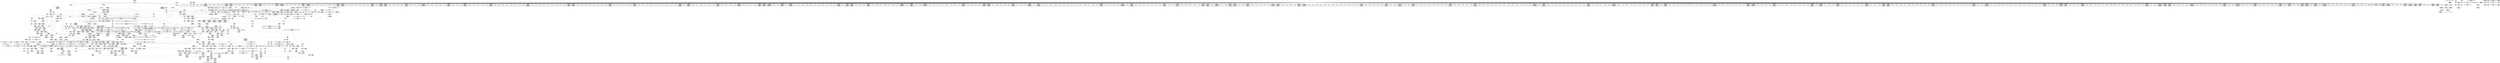 digraph {
	CE0x4340390 [shape=record,shape=Mrecord,label="{CE0x4340390|104:_%struct.inode*,_:_CRE_198,199_}"]
	CE0x4325420 [shape=record,shape=Mrecord,label="{CE0x4325420|selinux_inode_follow_link:tobool|security/selinux/hooks.c,2812|*SummSink*}"]
	CE0x43a3a20 [shape=record,shape=Mrecord,label="{CE0x43a3a20|12:_i32,_56:_i8*,_:_CRE_620,621_}"]
	CE0x439dec0 [shape=record,shape=Mrecord,label="{CE0x439dec0|12:_i32,_56:_i8*,_:_CRE_528,536_|*MultipleSource*|Function::inode_has_perm&Arg::inode::|*LoadInst*|security/selinux/hooks.c,1627|security/selinux/hooks.c,1611}"]
	CE0x43ae820 [shape=record,shape=Mrecord,label="{CE0x43ae820|12:_i32,_56:_i8*,_:_CRE_992,1000_|*MultipleSource*|Function::inode_has_perm&Arg::inode::|*LoadInst*|security/selinux/hooks.c,1627|security/selinux/hooks.c,1611}"]
	CE0x43ac290 [shape=record,shape=Mrecord,label="{CE0x43ac290|12:_i32,_56:_i8*,_:_CRE_923,924_}"]
	CE0x4387140 [shape=record,shape=Mrecord,label="{CE0x4387140|GLOBAL:inode_has_perm|*Constant*|*SummSource*}"]
	CE0x4381f80 [shape=record,shape=Mrecord,label="{CE0x4381f80|i64*_getelementptr_inbounds_(_8_x_i64_,_8_x_i64_*___llvm_gcov_ctr154,_i64_0,_i64_1)|*Constant*|*SummSink*}"]
	CE0x43319b0 [shape=record,shape=Mrecord,label="{CE0x43319b0|%struct.task_struct*_(%struct.task_struct**)*_asm_movq_%gs:$_1:P_,$0_,_r,im,_dirflag_,_fpsr_,_flags_|*SummSink*}"]
	CE0x433e3d0 [shape=record,shape=Mrecord,label="{CE0x433e3d0|dentry_has_perm:dentry|Function::dentry_has_perm&Arg::dentry::}"]
	CE0x439e0e0 [shape=record,shape=Mrecord,label="{CE0x439e0e0|12:_i32,_56:_i8*,_:_CRE_536,540_|*MultipleSource*|Function::inode_has_perm&Arg::inode::|*LoadInst*|security/selinux/hooks.c,1627|security/selinux/hooks.c,1611}"]
	CE0x4336f30 [shape=record,shape=Mrecord,label="{CE0x4336f30|selinux_inode_follow_link:call|security/selinux/hooks.c,2812|*SummSource*}"]
	CE0x43ab320 [shape=record,shape=Mrecord,label="{CE0x43ab320|12:_i32,_56:_i8*,_:_CRE_910,911_}"]
	CE0x43b8640 [shape=record,shape=Mrecord,label="{CE0x43b8640|inode_has_perm:tmp19|security/selinux/hooks.c,1618}"]
	CE0x4388bb0 [shape=record,shape=Mrecord,label="{CE0x4388bb0|104:_%struct.inode*,_:_CRE_232,240_|*MultipleSource*|Function::selinux_inode_follow_link&Arg::dentry::|Function::dentry_has_perm&Arg::dentry::|security/selinux/hooks.c,1627}"]
	CE0x43a0bd0 [shape=record,shape=Mrecord,label="{CE0x43a0bd0|12:_i32,_56:_i8*,_:_CRE_581,582_}"]
	CE0x4386e30 [shape=record,shape=Mrecord,label="{CE0x4386e30|dentry_has_perm:call|security/selinux/hooks.c,1632|*SummSource*}"]
	CE0x43a1420 [shape=record,shape=Mrecord,label="{CE0x43a1420|12:_i32,_56:_i8*,_:_CRE_588,589_}"]
	CE0x4389070 [shape=record,shape=Mrecord,label="{CE0x4389070|cred_sid:security|security/selinux/hooks.c,196}"]
	CE0x43ac030 [shape=record,shape=Mrecord,label="{CE0x43ac030|12:_i32,_56:_i8*,_:_CRE_921,922_}"]
	CE0x43b54d0 [shape=record,shape=Mrecord,label="{CE0x43b54d0|inode_has_perm:tmp13|security/selinux/hooks.c,1614|*SummSink*}"]
	CE0x432b090 [shape=record,shape=Mrecord,label="{CE0x432b090|__validate_creds:tmp1|*SummSource*}"]
	CE0x43a1090 [shape=record,shape=Mrecord,label="{CE0x43a1090|12:_i32,_56:_i8*,_:_CRE_585,586_}"]
	CE0x4392bd0 [shape=record,shape=Mrecord,label="{CE0x4392bd0|12:_i32,_56:_i8*,_:_CRE_192,193_}"]
	CE0x433c520 [shape=record,shape=Mrecord,label="{CE0x433c520|i64_4|*Constant*}"]
	CE0x4344a10 [shape=record,shape=Mrecord,label="{CE0x4344a10|get_current:tmp1|*SummSink*}"]
	CE0x436c200 [shape=record,shape=Mrecord,label="{CE0x436c200|inode_has_perm:sclass|security/selinux/hooks.c,1617|*SummSource*}"]
	CE0x432efa0 [shape=record,shape=Mrecord,label="{CE0x432efa0|_call_void_mcount()_#3|*SummSource*}"]
	CE0x439f410 [shape=record,shape=Mrecord,label="{CE0x439f410|12:_i32,_56:_i8*,_:_CRE_561,562_}"]
	CE0x436ba60 [shape=record,shape=Mrecord,label="{CE0x436ba60|avc_has_perm:tsid|Function::avc_has_perm&Arg::tsid::}"]
	CE0x4346950 [shape=record,shape=Mrecord,label="{CE0x4346950|inode_has_perm:tmp14|security/selinux/hooks.c,1614}"]
	CE0x4329730 [shape=record,shape=Mrecord,label="{CE0x4329730|cred_sid:tmp1}"]
	CE0x4379ea0 [shape=record,shape=Mrecord,label="{CE0x4379ea0|i64*_getelementptr_inbounds_(_2_x_i64_,_2_x_i64_*___llvm_gcov_ctr153,_i64_0,_i64_0)|*Constant*|*SummSource*}"]
	CE0x4348770 [shape=record,shape=Mrecord,label="{CE0x4348770|12:_i32,_56:_i8*,_:_CRE_88,96_|*MultipleSource*|Function::inode_has_perm&Arg::inode::|*LoadInst*|security/selinux/hooks.c,1627|security/selinux/hooks.c,1611}"]
	CE0x4395b40 [shape=record,shape=Mrecord,label="{CE0x4395b40|12:_i32,_56:_i8*,_:_CRE_262,263_}"]
	CE0x431bef0 [shape=record,shape=Mrecord,label="{CE0x431bef0|selinux_inode_follow_link:tmp15|security/selinux/hooks.c,2812|*SummSink*}"]
	CE0x43aa9a0 [shape=record,shape=Mrecord,label="{CE0x43aa9a0|12:_i32,_56:_i8*,_:_CRE_902,903_}"]
	CE0x4373c10 [shape=record,shape=Mrecord,label="{CE0x4373c10|104:_%struct.inode*,_:_CRE_174,175_}"]
	CE0x43822e0 [shape=record,shape=Mrecord,label="{CE0x43822e0|i32_22|*Constant*}"]
	CE0x4380590 [shape=record,shape=Mrecord,label="{CE0x4380590|inode_has_perm:tmp3}"]
	CE0x438b7e0 [shape=record,shape=Mrecord,label="{CE0x438b7e0|0:_i32,_4:_i32,_8:_i32,_12:_i32,_:_CMRE_0,4_|*MultipleSource*|security/selinux/hooks.c,196|*LoadInst*|security/selinux/hooks.c,196|security/selinux/hooks.c,197}"]
	CE0x43498d0 [shape=record,shape=Mrecord,label="{CE0x43498d0|i32_78|*Constant*|*SummSource*}"]
	CE0x4341d70 [shape=record,shape=Mrecord,label="{CE0x4341d70|get_current:bb|*SummSource*}"]
	CE0x43628d0 [shape=record,shape=Mrecord,label="{CE0x43628d0|inode_has_perm:inode|Function::inode_has_perm&Arg::inode::}"]
	CE0x43a4bd0 [shape=record,shape=Mrecord,label="{CE0x43a4bd0|12:_i32,_56:_i8*,_:_CRE_680,684_|*MultipleSource*|Function::inode_has_perm&Arg::inode::|*LoadInst*|security/selinux/hooks.c,1627|security/selinux/hooks.c,1611}"]
	CE0x4341710 [shape=record,shape=Mrecord,label="{CE0x4341710|104:_%struct.inode*,_:_CRE_48,52_|*MultipleSource*|Function::selinux_inode_follow_link&Arg::dentry::|Function::dentry_has_perm&Arg::dentry::|security/selinux/hooks.c,1627}"]
	CE0x43a31d0 [shape=record,shape=Mrecord,label="{CE0x43a31d0|12:_i32,_56:_i8*,_:_CRE_613,614_}"]
	CE0x43897f0 [shape=record,shape=Mrecord,label="{CE0x43897f0|i32_0|*Constant*}"]
	CE0x4330bd0 [shape=record,shape=Mrecord,label="{CE0x4330bd0|0:_i8,_:_GCMR_selinux_inode_follow_link.__warned_internal_global_i8_0,_section_.data.unlikely_,_align_1:_elem_0:default:}"]
	CE0x4398860 [shape=record,shape=Mrecord,label="{CE0x4398860|12:_i32,_56:_i8*,_:_CRE_300,301_}"]
	CE0x431c4f0 [shape=record,shape=Mrecord,label="{CE0x431c4f0|12:_i32,_56:_i8*,_:_CRE_154,155_}"]
	CE0x4366da0 [shape=record,shape=Mrecord,label="{CE0x4366da0|12:_i32,_56:_i8*,_:_CRE_40,48_|*MultipleSource*|Function::inode_has_perm&Arg::inode::|*LoadInst*|security/selinux/hooks.c,1627|security/selinux/hooks.c,1611}"]
	CE0x436cb20 [shape=record,shape=Mrecord,label="{CE0x436cb20|inode_has_perm:call4|security/selinux/hooks.c,1617|*SummSource*}"]
	CE0x437a8c0 [shape=record,shape=Mrecord,label="{CE0x437a8c0|104:_%struct.inode*,_:_CRE_272,280_|*MultipleSource*|Function::selinux_inode_follow_link&Arg::dentry::|Function::dentry_has_perm&Arg::dentry::|security/selinux/hooks.c,1627}"]
	CE0x43a4790 [shape=record,shape=Mrecord,label="{CE0x43a4790|12:_i32,_56:_i8*,_:_CRE_664,672_|*MultipleSource*|Function::inode_has_perm&Arg::inode::|*LoadInst*|security/selinux/hooks.c,1627|security/selinux/hooks.c,1611}"]
	CE0x43b4ff0 [shape=record,shape=Mrecord,label="{CE0x43b4ff0|inode_has_perm:sclass|security/selinux/hooks.c,1617}"]
	CE0x4338020 [shape=record,shape=Mrecord,label="{CE0x4338020|i64*_getelementptr_inbounds_(_11_x_i64_,_11_x_i64_*___llvm_gcov_ctr230,_i64_0,_i64_0)|*Constant*|*SummSource*}"]
	CE0x43be1e0 [shape=record,shape=Mrecord,label="{CE0x43be1e0|GLOBAL:llvm.expect.i64|*Constant*|*SummSink*}"]
	CE0x43a7650 [shape=record,shape=Mrecord,label="{CE0x43a7650|12:_i32,_56:_i8*,_:_CRE_848,856_|*MultipleSource*|Function::inode_has_perm&Arg::inode::|*LoadInst*|security/selinux/hooks.c,1627|security/selinux/hooks.c,1611}"]
	CE0x43448f0 [shape=record,shape=Mrecord,label="{CE0x43448f0|selinux_inode_follow_link:tmp6|security/selinux/hooks.c,2812|*SummSource*}"]
	CE0x4322eb0 [shape=record,shape=Mrecord,label="{CE0x4322eb0|selinux_inode_follow_link:tmp19|security/selinux/hooks.c,2812|*SummSink*}"]
	CE0x437b4c0 [shape=record,shape=Mrecord,label="{CE0x437b4c0|104:_%struct.inode*,_:_CRE_306,307_}"]
	CE0x434a480 [shape=record,shape=Mrecord,label="{CE0x434a480|selinux_inode_follow_link:call5|security/selinux/hooks.c,2814}"]
	CE0x43ab7e0 [shape=record,shape=Mrecord,label="{CE0x43ab7e0|12:_i32,_56:_i8*,_:_CRE_914,915_}"]
	CE0x433e840 [shape=record,shape=Mrecord,label="{CE0x433e840|i32_2|*Constant*|*SummSink*}"]
	CE0x43bf9e0 [shape=record,shape=Mrecord,label="{CE0x43bf9e0|GLOBAL:__llvm_gcov_ctr154|Global_var:__llvm_gcov_ctr154|*SummSink*}"]
	CE0x43ad200 [shape=record,shape=Mrecord,label="{CE0x43ad200|12:_i32,_56:_i8*,_:_CRE_936,944_|*MultipleSource*|Function::inode_has_perm&Arg::inode::|*LoadInst*|security/selinux/hooks.c,1627|security/selinux/hooks.c,1611}"]
	CE0x43454d0 [shape=record,shape=Mrecord,label="{CE0x43454d0|selinux_inode_follow_link:tmp19|security/selinux/hooks.c,2812}"]
	CE0x4324350 [shape=record,shape=Mrecord,label="{CE0x4324350|selinux_inode_follow_link:tmp7|security/selinux/hooks.c,2812|*SummSource*}"]
	CE0x43a7840 [shape=record,shape=Mrecord,label="{CE0x43a7840|12:_i32,_56:_i8*,_:_CRE_856,864_|*MultipleSource*|Function::inode_has_perm&Arg::inode::|*LoadInst*|security/selinux/hooks.c,1627|security/selinux/hooks.c,1611}"]
	CE0x4383200 [shape=record,shape=Mrecord,label="{CE0x4383200|COLLAPSED:_CMRE:_elem_0:default:}"]
	CE0x4396980 [shape=record,shape=Mrecord,label="{CE0x4396980|12:_i32,_56:_i8*,_:_CRE_274,275_}"]
	CE0x43a1a10 [shape=record,shape=Mrecord,label="{CE0x43a1a10|12:_i32,_56:_i8*,_:_CRE_593,594_}"]
	CE0x43c1bd0 [shape=record,shape=Mrecord,label="{CE0x43c1bd0|inode_has_perm:tmp11|security/selinux/hooks.c,1612|*SummSource*}"]
	CE0x4381810 [shape=record,shape=Mrecord,label="{CE0x4381810|_call_void_mcount()_#3|*SummSource*}"]
	CE0x43a8ac0 [shape=record,shape=Mrecord,label="{CE0x43a8ac0|12:_i32,_56:_i8*,_:_CRE_876,877_}"]
	CE0x43996a0 [shape=record,shape=Mrecord,label="{CE0x43996a0|12:_i32,_56:_i8*,_:_CRE_312,320_|*MultipleSource*|Function::inode_has_perm&Arg::inode::|*LoadInst*|security/selinux/hooks.c,1627|security/selinux/hooks.c,1611}"]
	CE0x433dee0 [shape=record,shape=Mrecord,label="{CE0x433dee0|selinux_inode_follow_link:dentry|Function::selinux_inode_follow_link&Arg::dentry::|*SummSink*}"]
	CE0x43445b0 [shape=record,shape=Mrecord,label="{CE0x43445b0|selinux_inode_follow_link:tmp5|security/selinux/hooks.c,2812}"]
	CE0x4393170 [shape=record,shape=Mrecord,label="{CE0x4393170|12:_i32,_56:_i8*,_:_CRE_198,199_}"]
	CE0x4376d50 [shape=record,shape=Mrecord,label="{CE0x4376d50|inode_has_perm:tmp1|*SummSink*}"]
	CE0x436aaf0 [shape=record,shape=Mrecord,label="{CE0x436aaf0|104:_%struct.inode*,_:_CRE_161,162_}"]
	CE0x4374770 [shape=record,shape=Mrecord,label="{CE0x4374770|i64*_getelementptr_inbounds_(_2_x_i64_,_2_x_i64_*___llvm_gcov_ctr98,_i64_0,_i64_0)|*Constant*|*SummSink*}"]
	CE0x43b3590 [shape=record,shape=Mrecord,label="{CE0x43b3590|_ret_i32_%tmp6,_!dbg_!27716|security/selinux/hooks.c,197|*SummSource*}"]
	CE0x43a9570 [shape=record,shape=Mrecord,label="{CE0x43a9570|12:_i32,_56:_i8*,_:_CRE_885,886_}"]
	CE0x43b3c80 [shape=record,shape=Mrecord,label="{CE0x43b3c80|i32_10|*Constant*|*SummSource*}"]
	CE0x438abb0 [shape=record,shape=Mrecord,label="{CE0x438abb0|cred_sid:tmp|*SummSource*}"]
	CE0x4396720 [shape=record,shape=Mrecord,label="{CE0x4396720|12:_i32,_56:_i8*,_:_CRE_272,273_}"]
	CE0x439b680 [shape=record,shape=Mrecord,label="{CE0x439b680|12:_i32,_56:_i8*,_:_CRE_448,456_|*MultipleSource*|Function::inode_has_perm&Arg::inode::|*LoadInst*|security/selinux/hooks.c,1627|security/selinux/hooks.c,1611}"]
	CE0x4390b20 [shape=record,shape=Mrecord,label="{CE0x4390b20|12:_i32,_56:_i8*,_:_CRE_16,24_|*MultipleSource*|Function::inode_has_perm&Arg::inode::|*LoadInst*|security/selinux/hooks.c,1627|security/selinux/hooks.c,1611}"]
	CE0x4335df0 [shape=record,shape=Mrecord,label="{CE0x4335df0|get_current:tmp|*SummSource*}"]
	CE0x43a9900 [shape=record,shape=Mrecord,label="{CE0x43a9900|12:_i32,_56:_i8*,_:_CRE_888,889_}"]
	CE0x436a190 [shape=record,shape=Mrecord,label="{CE0x436a190|104:_%struct.inode*,_:_CRE_151,152_}"]
	CE0x43b7280 [shape=record,shape=Mrecord,label="{CE0x43b7280|avc_has_perm:auditdata|Function::avc_has_perm&Arg::auditdata::}"]
	CE0x4391910 [shape=record,shape=Mrecord,label="{CE0x4391910|12:_i32,_56:_i8*,_:_CRE_172,173_}"]
	CE0x4396d10 [shape=record,shape=Mrecord,label="{CE0x4396d10|12:_i32,_56:_i8*,_:_CRE_277,278_}"]
	CE0x43aa280 [shape=record,shape=Mrecord,label="{CE0x43aa280|12:_i32,_56:_i8*,_:_CRE_896,897_}"]
	CE0x43485c0 [shape=record,shape=Mrecord,label="{CE0x43485c0|12:_i32,_56:_i8*,_:_CRE_80,88_|*MultipleSource*|Function::inode_has_perm&Arg::inode::|*LoadInst*|security/selinux/hooks.c,1627|security/selinux/hooks.c,1611}"]
	CE0x4346f80 [shape=record,shape=Mrecord,label="{CE0x4346f80|inode_has_perm:call|security/selinux/hooks.c,1614|*SummSource*}"]
	CE0x439a9f0 [shape=record,shape=Mrecord,label="{CE0x439a9f0|12:_i32,_56:_i8*,_:_CRE_400,408_|*MultipleSource*|Function::inode_has_perm&Arg::inode::|*LoadInst*|security/selinux/hooks.c,1627|security/selinux/hooks.c,1611}"]
	CE0x43a8990 [shape=record,shape=Mrecord,label="{CE0x43a8990|12:_i32,_56:_i8*,_:_CRE_875,876_}"]
	CE0x43430a0 [shape=record,shape=Mrecord,label="{CE0x43430a0|i32_0|*Constant*}"]
	CE0x4397560 [shape=record,shape=Mrecord,label="{CE0x4397560|12:_i32,_56:_i8*,_:_CRE_284,285_}"]
	CE0x4398e50 [shape=record,shape=Mrecord,label="{CE0x4398e50|12:_i32,_56:_i8*,_:_CRE_305,306_}"]
	CE0x4348e00 [shape=record,shape=Mrecord,label="{CE0x4348e00|get_current:entry}"]
	CE0x439a5b0 [shape=record,shape=Mrecord,label="{CE0x439a5b0|12:_i32,_56:_i8*,_:_CRE_384,388_|*MultipleSource*|Function::inode_has_perm&Arg::inode::|*LoadInst*|security/selinux/hooks.c,1627|security/selinux/hooks.c,1611}"]
	CE0x4348f60 [shape=record,shape=Mrecord,label="{CE0x4348f60|get_current:entry|*SummSource*}"]
	CE0x4388ca0 [shape=record,shape=Mrecord,label="{CE0x4388ca0|104:_%struct.inode*,_:_CRE_240,248_|*MultipleSource*|Function::selinux_inode_follow_link&Arg::dentry::|Function::dentry_has_perm&Arg::dentry::|security/selinux/hooks.c,1627}"]
	CE0x439ebb0 [shape=record,shape=Mrecord,label="{CE0x439ebb0|12:_i32,_56:_i8*,_:_CRE_554,555_}"]
	CE0x43ba3f0 [shape=record,shape=Mrecord,label="{CE0x43ba3f0|__validate_creds:bb|*SummSource*}"]
	CE0x4330930 [shape=record,shape=Mrecord,label="{CE0x4330930|selinux_inode_follow_link:land.lhs.true2|*SummSink*}"]
	CE0x4392360 [shape=record,shape=Mrecord,label="{CE0x4392360|12:_i32,_56:_i8*,_:_CRE_183,184_}"]
	CE0x4387f80 [shape=record,shape=Mrecord,label="{CE0x4387f80|104:_%struct.inode*,_:_CRE_212,213_}"]
	CE0x438c580 [shape=record,shape=Mrecord,label="{CE0x438c580|cred_sid:tmp6|security/selinux/hooks.c,197}"]
	CE0x4393530 [shape=record,shape=Mrecord,label="{CE0x4393530|12:_i32,_56:_i8*,_:_CRE_202,203_}"]
	CE0x432cfb0 [shape=record,shape=Mrecord,label="{CE0x432cfb0|12:_i32,_56:_i8*,_:_CRE_72,76_|*MultipleSource*|Function::inode_has_perm&Arg::inode::|*LoadInst*|security/selinux/hooks.c,1627|security/selinux/hooks.c,1611}"]
	CE0x43c1470 [shape=record,shape=Mrecord,label="{CE0x43c1470|i64*_getelementptr_inbounds_(_8_x_i64_,_8_x_i64_*___llvm_gcov_ctr154,_i64_0,_i64_5)|*Constant*|*SummSource*}"]
	CE0x437aec0 [shape=record,shape=Mrecord,label="{CE0x437aec0|104:_%struct.inode*,_:_CRE_296,304_|*MultipleSource*|Function::selinux_inode_follow_link&Arg::dentry::|Function::dentry_has_perm&Arg::dentry::|security/selinux/hooks.c,1627}"]
	CE0x439f1b0 [shape=record,shape=Mrecord,label="{CE0x439f1b0|12:_i32,_56:_i8*,_:_CRE_559,560_}"]
	CE0x4332c90 [shape=record,shape=Mrecord,label="{CE0x4332c90|__validate_creds:tmp6|include/linux/cred.h,174}"]
	CE0x4391fa0 [shape=record,shape=Mrecord,label="{CE0x4391fa0|12:_i32,_56:_i8*,_:_CRE_179,180_}"]
	CE0x43888e0 [shape=record,shape=Mrecord,label="{CE0x43888e0|104:_%struct.inode*,_:_CRE_222,223_}"]
	CE0x431ba40 [shape=record,shape=Mrecord,label="{CE0x431ba40|i64*_getelementptr_inbounds_(_11_x_i64_,_11_x_i64_*___llvm_gcov_ctr230,_i64_0,_i64_8)|*Constant*|*SummSource*}"]
	CE0x431c950 [shape=record,shape=Mrecord,label="{CE0x431c950|12:_i32,_56:_i8*,_:_CRE_159,160_}"]
	CE0x4374eb0 [shape=record,shape=Mrecord,label="{CE0x4374eb0|__validate_creds:tobool|include/linux/cred.h,173}"]
	CE0x43ac880 [shape=record,shape=Mrecord,label="{CE0x43ac880|12:_i32,_56:_i8*,_:_CRE_928,929_}"]
	CE0x43beb60 [shape=record,shape=Mrecord,label="{CE0x43beb60|inode_has_perm:tobool2|security/selinux/hooks.c,1611|*SummSource*}"]
	CE0x4330d60 [shape=record,shape=Mrecord,label="{CE0x4330d60|selinux_inode_follow_link:tmp8|security/selinux/hooks.c,2812|*SummSource*}"]
	CE0x438c050 [shape=record,shape=Mrecord,label="{CE0x438c050|0:_i32,_4:_i32,_8:_i32,_12:_i32,_:_CMRE_12,16_|*MultipleSource*|security/selinux/hooks.c,196|*LoadInst*|security/selinux/hooks.c,196|security/selinux/hooks.c,197}"]
	CE0x43798b0 [shape=record,shape=Mrecord,label="{CE0x43798b0|__validate_creds:line|Function::__validate_creds&Arg::line::}"]
	CE0x43d6f00 [shape=record,shape=Mrecord,label="{CE0x43d6f00|i32_3|*Constant*|*SummSink*}"]
	CE0x560f400 [shape=record,shape=Mrecord,label="{CE0x560f400|selinux_inode_follow_link:tmp2}"]
	CE0x436a820 [shape=record,shape=Mrecord,label="{CE0x436a820|104:_%struct.inode*,_:_CRE_158,159_}"]
	CE0x4362570 [shape=record,shape=Mrecord,label="{CE0x4362570|inode_has_perm:cred|Function::inode_has_perm&Arg::cred::}"]
	CE0x4339ef0 [shape=record,shape=Mrecord,label="{CE0x4339ef0|i64*_getelementptr_inbounds_(_11_x_i64_,_11_x_i64_*___llvm_gcov_ctr230,_i64_0,_i64_6)|*Constant*|*SummSink*}"]
	CE0x437d1a0 [shape=record,shape=Mrecord,label="{CE0x437d1a0|get_current:tmp4|./arch/x86/include/asm/current.h,14|*SummSource*}"]
	CE0x4379480 [shape=record,shape=Mrecord,label="{CE0x4379480|cred_sid:tmp3|*SummSink*}"]
	CE0x43bfea0 [shape=record,shape=Mrecord,label="{CE0x43bfea0|inode_has_perm:tmp9|security/selinux/hooks.c,1611|*SummSource*}"]
	CE0x4376f20 [shape=record,shape=Mrecord,label="{CE0x4376f20|cred_sid:tmp1|*SummSink*}"]
	CE0x432cdd0 [shape=record,shape=Mrecord,label="{CE0x432cdd0|12:_i32,_56:_i8*,_:_CRE_64,72_|*MultipleSource*|Function::inode_has_perm&Arg::inode::|*LoadInst*|security/selinux/hooks.c,1627|security/selinux/hooks.c,1611}"]
	CE0x43dd990 [shape=record,shape=Mrecord,label="{CE0x43dd990|cred_sid:tmp5|security/selinux/hooks.c,196}"]
	"CONST[source:0(mediator),value:2(dynamic)][purpose:{object}][SnkIdx:1]"
	CE0x4377550 [shape=record,shape=Mrecord,label="{CE0x4377550|__validate_creds:entry}"]
	CE0x432c480 [shape=record,shape=Mrecord,label="{CE0x432c480|inode_has_perm:return}"]
	CE0x43a49b0 [shape=record,shape=Mrecord,label="{CE0x43a49b0|12:_i32,_56:_i8*,_:_CRE_672,680_|*MultipleSource*|Function::inode_has_perm&Arg::inode::|*LoadInst*|security/selinux/hooks.c,1627|security/selinux/hooks.c,1611}"]
	CE0x4388340 [shape=record,shape=Mrecord,label="{CE0x4388340|104:_%struct.inode*,_:_CRE_216,217_}"]
	CE0x4367130 [shape=record,shape=Mrecord,label="{CE0x4367130|__validate_creds:if.then}"]
	CE0x433b010 [shape=record,shape=Mrecord,label="{CE0x433b010|get_current:tmp4|./arch/x86/include/asm/current.h,14|*SummSink*}"]
	CE0x4311d10 [shape=record,shape=Mrecord,label="{CE0x4311d10|selinux_inode_follow_link:do.body|*SummSource*}"]
	CE0x43ad0d0 [shape=record,shape=Mrecord,label="{CE0x43ad0d0|12:_i32,_56:_i8*,_:_CRE_935,936_}"]
	CE0x4325b00 [shape=record,shape=Mrecord,label="{CE0x4325b00|COLLAPSED:_GCMRE___llvm_gcov_ctr230_internal_global_11_x_i64_zeroinitializer:_elem_0:default:}"]
	CE0x4373a30 [shape=record,shape=Mrecord,label="{CE0x4373a30|104:_%struct.inode*,_:_CRE_172,173_}"]
	CE0x43a97d0 [shape=record,shape=Mrecord,label="{CE0x43a97d0|12:_i32,_56:_i8*,_:_CRE_887,888_}"]
	CE0x43b36f0 [shape=record,shape=Mrecord,label="{CE0x43b36f0|_ret_i32_%tmp6,_!dbg_!27716|security/selinux/hooks.c,197|*SummSink*}"]
	CE0x43aeea0 [shape=record,shape=Mrecord,label="{CE0x43aeea0|inode_has_perm:tmp6|*LoadInst*|security/selinux/hooks.c,1611|*SummSource*}"]
	CE0x4380eb0 [shape=record,shape=Mrecord,label="{CE0x4380eb0|GLOBAL:__validate_creds|*Constant*|*SummSink*}"]
	CE0x43ab0c0 [shape=record,shape=Mrecord,label="{CE0x43ab0c0|12:_i32,_56:_i8*,_:_CRE_908,909_}"]
	CE0x4373b20 [shape=record,shape=Mrecord,label="{CE0x4373b20|104:_%struct.inode*,_:_CRE_173,174_}"]
	CE0x4366b70 [shape=record,shape=Mrecord,label="{CE0x4366b70|12:_i32,_56:_i8*,_:_CRE_24,32_|*MultipleSource*|Function::inode_has_perm&Arg::inode::|*LoadInst*|security/selinux/hooks.c,1627|security/selinux/hooks.c,1611}"]
	CE0x4378010 [shape=record,shape=Mrecord,label="{CE0x4378010|12:_i32,_56:_i8*,_:_CRE_136,137_}"]
	CE0x437f5f0 [shape=record,shape=Mrecord,label="{CE0x437f5f0|dentry_has_perm:tmp}"]
	CE0x438a7a0 [shape=record,shape=Mrecord,label="{CE0x438a7a0|_ret_void,_!dbg_!27722|include/linux/cred.h,175}"]
	CE0x432d190 [shape=record,shape=Mrecord,label="{CE0x432d190|12:_i32,_56:_i8*,_:_CRE_76,80_|*MultipleSource*|Function::inode_has_perm&Arg::inode::|*LoadInst*|security/selinux/hooks.c,1627|security/selinux/hooks.c,1611}"]
	CE0x439e2d0 [shape=record,shape=Mrecord,label="{CE0x439e2d0|12:_i32,_56:_i8*,_:_CRE_540,544_|*MultipleSource*|Function::inode_has_perm&Arg::inode::|*LoadInst*|security/selinux/hooks.c,1627|security/selinux/hooks.c,1611}"]
	CE0x43bada0 [shape=record,shape=Mrecord,label="{CE0x43bada0|_ret_i32_%retval.0,_!dbg_!27728|security/selinux/avc.c,775}"]
	CE0x43b9200 [shape=record,shape=Mrecord,label="{CE0x43b9200|__validate_creds:if.end|*SummSource*}"]
	CE0x4398d20 [shape=record,shape=Mrecord,label="{CE0x4398d20|12:_i32,_56:_i8*,_:_CRE_304,305_}"]
	CE0x431cfe0 [shape=record,shape=Mrecord,label="{CE0x431cfe0|12:_i32,_56:_i8*,_:_CRE_166,167_}"]
	CE0x439ce10 [shape=record,shape=Mrecord,label="{CE0x439ce10|12:_i32,_56:_i8*,_:_CRE_485,486_}"]
	CE0x5740da0 [shape=record,shape=Mrecord,label="{CE0x5740da0|selinux_inode_follow_link:land.lhs.true|*SummSource*}"]
	CE0x43662c0 [shape=record,shape=Mrecord,label="{CE0x43662c0|i32_4|*Constant*}"]
	CE0x4378830 [shape=record,shape=Mrecord,label="{CE0x4378830|GLOBAL:creds_are_invalid|*Constant*|*SummSource*}"]
	CE0x43b7f40 [shape=record,shape=Mrecord,label="{CE0x43b7f40|inode_has_perm:retval.0|*SummSink*}"]
	CE0x4323010 [shape=record,shape=Mrecord,label="{CE0x4323010|selinux_inode_follow_link:tmp20|security/selinux/hooks.c,2812|*SummSource*}"]
	CE0x43bf870 [shape=record,shape=Mrecord,label="{CE0x43bf870|GLOBAL:__llvm_gcov_ctr154|Global_var:__llvm_gcov_ctr154|*SummSource*}"]
	CE0x433f850 [shape=record,shape=Mrecord,label="{CE0x433f850|104:_%struct.inode*,_:_CRE_186,187_}"]
	CE0x439d400 [shape=record,shape=Mrecord,label="{CE0x439d400|12:_i32,_56:_i8*,_:_CRE_500,504_|*MultipleSource*|Function::inode_has_perm&Arg::inode::|*LoadInst*|security/selinux/hooks.c,1627|security/selinux/hooks.c,1611}"]
	CE0x431d1c0 [shape=record,shape=Mrecord,label="{CE0x431d1c0|12:_i32,_56:_i8*,_:_CRE_168,169_}"]
	CE0x4324f90 [shape=record,shape=Mrecord,label="{CE0x4324f90|i64_3|*Constant*}"]
	CE0x4324070 [shape=record,shape=Mrecord,label="{CE0x4324070|selinux_inode_follow_link:tmp6|security/selinux/hooks.c,2812|*SummSink*}"]
	CE0x436bdb0 [shape=record,shape=Mrecord,label="{CE0x436bdb0|avc_has_perm:entry|*SummSink*}"]
	CE0x4398010 [shape=record,shape=Mrecord,label="{CE0x4398010|12:_i32,_56:_i8*,_:_CRE_293,294_}"]
	CE0x433af50 [shape=record,shape=Mrecord,label="{CE0x433af50|dentry_has_perm:ad|security/selinux/hooks.c, 1628}"]
	CE0x4398bf0 [shape=record,shape=Mrecord,label="{CE0x4398bf0|12:_i32,_56:_i8*,_:_CRE_303,304_}"]
	CE0x43280a0 [shape=record,shape=Mrecord,label="{CE0x43280a0|i8_1|*Constant*|*SummSource*}"]
	CE0x43c0f60 [shape=record,shape=Mrecord,label="{CE0x43c0f60|inode_has_perm:tmp10|security/selinux/hooks.c,1611|*SummSink*}"]
	CE0x4341210 [shape=record,shape=Mrecord,label="{CE0x4341210|104:_%struct.inode*,_:_CRE_16,24_|*MultipleSource*|Function::selinux_inode_follow_link&Arg::dentry::|Function::dentry_has_perm&Arg::dentry::|security/selinux/hooks.c,1627}"]
	CE0x4378d70 [shape=record,shape=Mrecord,label="{CE0x4378d70|12:_i32,_56:_i8*,_:_CRE_150,151_}"]
	CE0x43dd170 [shape=record,shape=Mrecord,label="{CE0x43dd170|i64*_getelementptr_inbounds_(_2_x_i64_,_2_x_i64_*___llvm_gcov_ctr131,_i64_0,_i64_0)|*Constant*}"]
	CE0x4344f20 [shape=record,shape=Mrecord,label="{CE0x4344f20|selinux_inode_follow_link:tmp18|security/selinux/hooks.c,2812}"]
	CE0x432c520 [shape=record,shape=Mrecord,label="{CE0x432c520|inode_has_perm:return|*SummSource*}"]
	CE0x431b600 [shape=record,shape=Mrecord,label="{CE0x431b600|selinux_inode_follow_link:tmp17|security/selinux/hooks.c,2812|*SummSource*}"]
	CE0x4386fd0 [shape=record,shape=Mrecord,label="{CE0x4386fd0|GLOBAL:inode_has_perm|*Constant*}"]
	CE0x43a24c0 [shape=record,shape=Mrecord,label="{CE0x43a24c0|12:_i32,_56:_i8*,_:_CRE_602,603_}"]
	CE0x43be620 [shape=record,shape=Mrecord,label="{CE0x43be620|inode_has_perm:expval|security/selinux/hooks.c,1611|*SummSink*}"]
	CE0x43402a0 [shape=record,shape=Mrecord,label="{CE0x43402a0|104:_%struct.inode*,_:_CRE_197,198_}"]
	CE0x43be9e0 [shape=record,shape=Mrecord,label="{CE0x43be9e0|inode_has_perm:tobool2|security/selinux/hooks.c,1611}"]
	CE0x43ba960 [shape=record,shape=Mrecord,label="{CE0x43ba960|avc_has_perm:tclass|Function::avc_has_perm&Arg::tclass::}"]
	CE0x437c240 [shape=record,shape=Mrecord,label="{CE0x437c240|__validate_creds:conv|include/linux/cred.h,173}"]
	CE0x4311c50 [shape=record,shape=Mrecord,label="{CE0x4311c50|selinux_inode_follow_link:do.body}"]
	CE0x43ba4e0 [shape=record,shape=Mrecord,label="{CE0x43ba4e0|__validate_creds:bb|*SummSink*}"]
	CE0x439edd0 [shape=record,shape=Mrecord,label="{CE0x439edd0|12:_i32,_56:_i8*,_:_CRE_555,556_}"]
	CE0x4398600 [shape=record,shape=Mrecord,label="{CE0x4398600|12:_i32,_56:_i8*,_:_CRE_298,299_}"]
	CE0x43bc1b0 [shape=record,shape=Mrecord,label="{CE0x43bc1b0|inode_has_perm:and|security/selinux/hooks.c,1611}"]
	CE0x4335c50 [shape=record,shape=Mrecord,label="{CE0x4335c50|i64*_getelementptr_inbounds_(_2_x_i64_,_2_x_i64_*___llvm_gcov_ctr153,_i64_0,_i64_1)|*Constant*|*SummSink*}"]
	CE0x4328630 [shape=record,shape=Mrecord,label="{CE0x4328630|dentry_has_perm:d_inode|security/selinux/hooks.c,1627|*SummSink*}"]
	CE0x4386660 [shape=record,shape=Mrecord,label="{CE0x4386660|dentry_has_perm:u|security/selinux/hooks.c,1631|*SummSource*}"]
	CE0x4348b30 [shape=record,shape=Mrecord,label="{CE0x4348b30|12:_i32,_56:_i8*,_:_CRE_104,112_|*MultipleSource*|Function::inode_has_perm&Arg::inode::|*LoadInst*|security/selinux/hooks.c,1627|security/selinux/hooks.c,1611}"]
	CE0x437bc90 [shape=record,shape=Mrecord,label="{CE0x437bc90|_call_void___validate_creds(%struct.cred*_%cred,_i8*_getelementptr_inbounds_(_25_x_i8_,_25_x_i8_*_.str3,_i32_0,_i32_0),_i32_1609)_#10,_!dbg_!27719|security/selinux/hooks.c,1609|*SummSink*}"]
	CE0x436fec0 [shape=record,shape=Mrecord,label="{CE0x436fec0|__validate_creds:tmp7|include/linux/cred.h,174|*SummSink*}"]
	CE0x4330cb0 [shape=record,shape=Mrecord,label="{CE0x4330cb0|selinux_inode_follow_link:tmp8|security/selinux/hooks.c,2812}"]
	CE0x4395090 [shape=record,shape=Mrecord,label="{CE0x4395090|12:_i32,_56:_i8*,_:_CRE_253,254_}"]
	CE0x43675c0 [shape=record,shape=Mrecord,label="{CE0x43675c0|inode_has_perm:tmp5|security/selinux/hooks.c,1609|*SummSource*}"]
	CE0x43a0aa0 [shape=record,shape=Mrecord,label="{CE0x43a0aa0|12:_i32,_56:_i8*,_:_CRE_580,581_}"]
	CE0x4362e80 [shape=record,shape=Mrecord,label="{CE0x4362e80|inode_has_perm:perms|Function::inode_has_perm&Arg::perms::}"]
	CE0x43909c0 [shape=record,shape=Mrecord,label="{CE0x43909c0|12:_i32,_56:_i8*,_:_CRE_12,16_|*MultipleSource*|Function::inode_has_perm&Arg::inode::|*LoadInst*|security/selinux/hooks.c,1627|security/selinux/hooks.c,1611}"]
	CE0x438c7a0 [shape=record,shape=Mrecord,label="{CE0x438c7a0|cred_sid:tmp6|security/selinux/hooks.c,197|*SummSource*}"]
	CE0x437cad0 [shape=record,shape=Mrecord,label="{CE0x437cad0|_call_void_mcount()_#3}"]
	CE0x43a8600 [shape=record,shape=Mrecord,label="{CE0x43a8600|12:_i32,_56:_i8*,_:_CRE_872,873_}"]
	CE0x436cc50 [shape=record,shape=Mrecord,label="{CE0x436cc50|inode_has_perm:call4|security/selinux/hooks.c,1617|*SummSink*}"]
	CE0x4346ba0 [shape=record,shape=Mrecord,label="{CE0x4346ba0|inode_has_perm:tmp14|security/selinux/hooks.c,1614|*SummSink*}"]
	CE0x43b3fd0 [shape=record,shape=Mrecord,label="{CE0x43b3fd0|inode_has_perm:i_security|security/selinux/hooks.c,1615}"]
	CE0x437f520 [shape=record,shape=Mrecord,label="{CE0x437f520|inode_has_perm:tmp}"]
	CE0x43de110 [shape=record,shape=Mrecord,label="{CE0x43de110|i32_1|*Constant*}"]
	CE0x436d020 [shape=record,shape=Mrecord,label="{CE0x436d020|i32_(i32,_i32,_i16,_i32,_%struct.common_audit_data*)*_bitcast_(i32_(i32,_i32,_i16,_i32,_%struct.common_audit_data.495*)*_avc_has_perm_to_i32_(i32,_i32,_i16,_i32,_%struct.common_audit_data*)*)|*Constant*|*SummSource*}"]
	CE0x431c070 [shape=record,shape=Mrecord,label="{CE0x431c070|selinux_inode_follow_link:tmp16|security/selinux/hooks.c,2812}"]
	CE0x433a350 [shape=record,shape=Mrecord,label="{CE0x433a350|i1_true|*Constant*}"]
	CE0x439d860 [shape=record,shape=Mrecord,label="{CE0x439d860|12:_i32,_56:_i8*,_:_CRE_508,512_|*MultipleSource*|Function::inode_has_perm&Arg::inode::|*LoadInst*|security/selinux/hooks.c,1627|security/selinux/hooks.c,1611}"]
	CE0x4340a20 [shape=record,shape=Mrecord,label="{CE0x4340a20|104:_%struct.inode*,_:_CRE_205,206_}"]
	CE0x43475d0 [shape=record,shape=Mrecord,label="{CE0x43475d0|GLOBAL:cred_sid|*Constant*|*SummSource*}"]
	CE0x434a750 [shape=record,shape=Mrecord,label="{CE0x434a750|dentry_has_perm:bb|*SummSource*}"]
	CE0x4324b60 [shape=record,shape=Mrecord,label="{CE0x4324b60|selinux_inode_follow_link:call|security/selinux/hooks.c,2812}"]
	CE0x4320010 [shape=record,shape=Mrecord,label="{CE0x4320010|selinux_inode_follow_link:tmp11|security/selinux/hooks.c,2812|*SummSource*}"]
	CE0x43296c0 [shape=record,shape=Mrecord,label="{CE0x43296c0|cred_sid:tmp|*SummSink*}"]
	CE0x4322d90 [shape=record,shape=Mrecord,label="{CE0x4322d90|i64*_getelementptr_inbounds_(_11_x_i64_,_11_x_i64_*___llvm_gcov_ctr230,_i64_0,_i64_10)|*Constant*|*SummSource*}"]
	CE0x43a0970 [shape=record,shape=Mrecord,label="{CE0x43a0970|12:_i32,_56:_i8*,_:_CRE_579,580_}"]
	CE0x43401b0 [shape=record,shape=Mrecord,label="{CE0x43401b0|104:_%struct.inode*,_:_CRE_196,197_}"]
	CE0x433d2a0 [shape=record,shape=Mrecord,label="{CE0x433d2a0|GLOBAL:dentry_has_perm|*Constant*|*SummSource*}"]
	CE0x433fd00 [shape=record,shape=Mrecord,label="{CE0x433fd00|104:_%struct.inode*,_:_CRE_191,192_}"]
	CE0x4397b50 [shape=record,shape=Mrecord,label="{CE0x4397b50|12:_i32,_56:_i8*,_:_CRE_289,290_}"]
	CE0x43a69c0 [shape=record,shape=Mrecord,label="{CE0x43a69c0|12:_i32,_56:_i8*,_:_CRE_800,804_|*MultipleSource*|Function::inode_has_perm&Arg::inode::|*LoadInst*|security/selinux/hooks.c,1627|security/selinux/hooks.c,1611}"]
	CE0x4311ab0 [shape=record,shape=Mrecord,label="{CE0x4311ab0|selinux_inode_follow_link:land.lhs.true2|*SummSource*}"]
	CE0x433a1d0 [shape=record,shape=Mrecord,label="{CE0x433a1d0|selinux_inode_follow_link:tmp14|security/selinux/hooks.c,2812|*SummSink*}"]
	CE0x43bfbb0 [shape=record,shape=Mrecord,label="{CE0x43bfbb0|inode_has_perm:tmp8|security/selinux/hooks.c,1611|*SummSource*}"]
	CE0x431cef0 [shape=record,shape=Mrecord,label="{CE0x431cef0|12:_i32,_56:_i8*,_:_CRE_165,166_}"]
	CE0x43bd9d0 [shape=record,shape=Mrecord,label="{CE0x43bd9d0|inode_has_perm:conv|security/selinux/hooks.c,1611|*SummSource*}"]
	CE0x4379040 [shape=record,shape=Mrecord,label="{CE0x4379040|12:_i32,_56:_i8*,_:_CRE_153,154_}"]
	CE0x43de670 [shape=record,shape=Mrecord,label="{CE0x43de670|i64*_getelementptr_inbounds_(_2_x_i64_,_2_x_i64_*___llvm_gcov_ctr131,_i64_0,_i64_0)|*Constant*|*SummSource*}"]
	CE0x436bc10 [shape=record,shape=Mrecord,label="{CE0x436bc10|avc_has_perm:tsid|Function::avc_has_perm&Arg::tsid::|*SummSource*}"]
	CE0x43a8e50 [shape=record,shape=Mrecord,label="{CE0x43a8e50|12:_i32,_56:_i8*,_:_CRE_879,880_}"]
	CE0x4388430 [shape=record,shape=Mrecord,label="{CE0x4388430|104:_%struct.inode*,_:_CRE_217,218_}"]
	CE0x4364ed0 [shape=record,shape=Mrecord,label="{CE0x4364ed0|inode_has_perm:do.end|*SummSink*}"]
	CE0x43ac160 [shape=record,shape=Mrecord,label="{CE0x43ac160|12:_i32,_56:_i8*,_:_CRE_922,923_}"]
	CE0x4330460 [shape=record,shape=Mrecord,label="{CE0x4330460|104:_%struct.inode*,_:_CRE_149,150_}"]
	CE0x439f670 [shape=record,shape=Mrecord,label="{CE0x439f670|12:_i32,_56:_i8*,_:_CRE_563,564_}"]
	CE0x43becd0 [shape=record,shape=Mrecord,label="{CE0x43becd0|inode_has_perm:tobool2|security/selinux/hooks.c,1611|*SummSink*}"]
	CE0x4389190 [shape=record,shape=Mrecord,label="{CE0x4389190|cred_sid:security|security/selinux/hooks.c,196|*SummSource*}"]
	CE0x43198b0 [shape=record,shape=Mrecord,label="{CE0x43198b0|__validate_creds:tmp3|include/linux/cred.h,173}"]
	CE0x43de910 [shape=record,shape=Mrecord,label="{CE0x43de910|__validate_creds:tmp8|include/linux/cred.h,175|*SummSink*}"]
	CE0x4328840 [shape=record,shape=Mrecord,label="{CE0x4328840|dentry_has_perm:d_inode|security/selinux/hooks.c,1627|*SummSource*}"]
	CE0x433f3e0 [shape=record,shape=Mrecord,label="{CE0x433f3e0|_ret_i32_%call5,_!dbg_!27741|security/selinux/hooks.c,2814}"]
	CE0x43a1ed0 [shape=record,shape=Mrecord,label="{CE0x43a1ed0|12:_i32,_56:_i8*,_:_CRE_597,598_}"]
	CE0x43a4e20 [shape=record,shape=Mrecord,label="{CE0x43a4e20|12:_i32,_56:_i8*,_:_CRE_684,688_|*MultipleSource*|Function::inode_has_perm&Arg::inode::|*LoadInst*|security/selinux/hooks.c,1627|security/selinux/hooks.c,1611}"]
	CE0x4386a70 [shape=record,shape=Mrecord,label="{CE0x4386a70|dentry_has_perm:dentry1|security/selinux/hooks.c,1631}"]
	CE0x4397300 [shape=record,shape=Mrecord,label="{CE0x4397300|12:_i32,_56:_i8*,_:_CRE_282,283_}"]
	CE0x43a0e30 [shape=record,shape=Mrecord,label="{CE0x43a0e30|12:_i32,_56:_i8*,_:_CRE_583,584_}"]
	CE0x43a3690 [shape=record,shape=Mrecord,label="{CE0x43a3690|12:_i32,_56:_i8*,_:_CRE_617,618_}"]
	CE0x436d2c0 [shape=record,shape=Mrecord,label="{CE0x436d2c0|avc_has_perm:entry}"]
	CE0x4391dc0 [shape=record,shape=Mrecord,label="{CE0x4391dc0|12:_i32,_56:_i8*,_:_CRE_177,178_}"]
	CE0x436a460 [shape=record,shape=Mrecord,label="{CE0x436a460|104:_%struct.inode*,_:_CRE_154,155_}"]
	CE0x4380320 [shape=record,shape=Mrecord,label="{CE0x4380320|COLLAPSED:_GCMRE___llvm_gcov_ctr155_internal_global_5_x_i64_zeroinitializer:_elem_0:default:}"]
	CE0x4386280 [shape=record,shape=Mrecord,label="{CE0x4386280|i8_10|*Constant*|*SummSource*}"]
	CE0x43991e0 [shape=record,shape=Mrecord,label="{CE0x43991e0|12:_i32,_56:_i8*,_:_CRE_308,309_}"]
	CE0x4384240 [shape=record,shape=Mrecord,label="{CE0x4384240|i64*_getelementptr_inbounds_(_5_x_i64_,_5_x_i64_*___llvm_gcov_ctr155,_i64_0,_i64_0)|*Constant*}"]
	CE0x4327c00 [shape=record,shape=Mrecord,label="{CE0x4327c00|selinux_inode_follow_link:tmp16|security/selinux/hooks.c,2812|*SummSink*}"]
	CE0x4393800 [shape=record,shape=Mrecord,label="{CE0x4393800|12:_i32,_56:_i8*,_:_CRE_205,206_}"]
	CE0x43254e0 [shape=record,shape=Mrecord,label="{CE0x43254e0|i64*_getelementptr_inbounds_(_11_x_i64_,_11_x_i64_*___llvm_gcov_ctr230,_i64_0,_i64_1)|*Constant*|*SummSource*}"]
	CE0x4378e60 [shape=record,shape=Mrecord,label="{CE0x4378e60|12:_i32,_56:_i8*,_:_CRE_151,152_}"]
	CE0x4367230 [shape=record,shape=Mrecord,label="{CE0x4367230|__validate_creds:if.then|*SummSource*}"]
	CE0x437ba60 [shape=record,shape=Mrecord,label="{CE0x437ba60|_call_void___validate_creds(%struct.cred*_%cred,_i8*_getelementptr_inbounds_(_25_x_i8_,_25_x_i8_*_.str3,_i32_0,_i32_0),_i32_1609)_#10,_!dbg_!27719|security/selinux/hooks.c,1609}"]
	CE0x43697e0 [shape=record,shape=Mrecord,label="{CE0x43697e0|104:_%struct.inode*,_:_CRE_89,90_}"]
	CE0x438b850 [shape=record,shape=Mrecord,label="{CE0x438b850|cred_sid:sid|security/selinux/hooks.c,197|*SummSink*}"]
	CE0x4393cb0 [shape=record,shape=Mrecord,label="{CE0x4393cb0|12:_i32,_56:_i8*,_:_CRE_216,224_|*MultipleSource*|Function::inode_has_perm&Arg::inode::|*LoadInst*|security/selinux/hooks.c,1627|security/selinux/hooks.c,1611}"]
	CE0x439bac0 [shape=record,shape=Mrecord,label="{CE0x439bac0|12:_i32,_56:_i8*,_:_CRE_464,472_|*MultipleSource*|Function::inode_has_perm&Arg::inode::|*LoadInst*|security/selinux/hooks.c,1627|security/selinux/hooks.c,1611}"]
	CE0x439c340 [shape=record,shape=Mrecord,label="{CE0x439c340|12:_i32,_56:_i8*,_:_CRE_475,476_}"]
	CE0x43349c0 [shape=record,shape=Mrecord,label="{CE0x43349c0|_call_void_lockdep_rcu_suspicious(i8*_getelementptr_inbounds_(_25_x_i8_,_25_x_i8_*_.str3,_i32_0,_i32_0),_i32_2812,_i8*_getelementptr_inbounds_(_45_x_i8_,_45_x_i8_*_.str12,_i32_0,_i32_0))_#10,_!dbg_!27729|security/selinux/hooks.c,2812|*SummSource*}"]
	CE0x438bb40 [shape=record,shape=Mrecord,label="{CE0x438bb40|0:_i32,_4:_i32,_8:_i32,_12:_i32,_:_CMRE_4,8_|*MultipleSource*|security/selinux/hooks.c,196|*LoadInst*|security/selinux/hooks.c,196|security/selinux/hooks.c,197}"]
	CE0x439f080 [shape=record,shape=Mrecord,label="{CE0x439f080|12:_i32,_56:_i8*,_:_CRE_558,559_}"]
	CE0x4379700 [shape=record,shape=Mrecord,label="{CE0x4379700|i32_1609|*Constant*|*SummSink*}"]
	CE0x432faa0 [shape=record,shape=Mrecord,label="{CE0x432faa0|104:_%struct.inode*,_:_CRE_104,112_|*MultipleSource*|Function::selinux_inode_follow_link&Arg::dentry::|Function::dentry_has_perm&Arg::dentry::|security/selinux/hooks.c,1627}"]
	CE0x43bdb70 [shape=record,shape=Mrecord,label="{CE0x43bdb70|GLOBAL:llvm.expect.i64|*Constant*}"]
	CE0x43776d0 [shape=record,shape=Mrecord,label="{CE0x43776d0|__validate_creds:conv|include/linux/cred.h,173|*SummSink*}"]
	CE0x433c320 [shape=record,shape=Mrecord,label="{CE0x433c320|selinux_inode_follow_link:tobool1|security/selinux/hooks.c,2812|*SummSource*}"]
	CE0x4394fa0 [shape=record,shape=Mrecord,label="{CE0x4394fa0|12:_i32,_56:_i8*,_:_CRE_252,253_}"]
	CE0x432a120 [shape=record,shape=Mrecord,label="{CE0x432a120|i64_2|*Constant*}"]
	CE0x43699e0 [shape=record,shape=Mrecord,label="{CE0x43699e0|104:_%struct.inode*,_:_CRE_90,91_}"]
	CE0x4343230 [shape=record,shape=Mrecord,label="{CE0x4343230|i32_0|*Constant*|*SummSource*}"]
	CE0x4349060 [shape=record,shape=Mrecord,label="{CE0x4349060|get_current:entry|*SummSink*}"]
	CE0x4349aa0 [shape=record,shape=Mrecord,label="{CE0x4349aa0|COLLAPSED:_GCMRE_current_task_external_global_%struct.task_struct*:_elem_0::|security/selinux/hooks.c,2812}"]
	CE0x4375ca0 [shape=record,shape=Mrecord,label="{CE0x4375ca0|__validate_creds:cred|Function::__validate_creds&Arg::cred::}"]
	CE0x4340930 [shape=record,shape=Mrecord,label="{CE0x4340930|104:_%struct.inode*,_:_CRE_204,205_}"]
	CE0x431a940 [shape=record,shape=Mrecord,label="{CE0x431a940|0:_i8,_8:_%struct.dentry*,_24:_%struct.selinux_audit_data*,_:_SCMRE_0,1_|*MultipleSource*|security/selinux/hooks.c, 1628|security/selinux/hooks.c,1630}"]
	CE0x43770d0 [shape=record,shape=Mrecord,label="{CE0x43770d0|i64*_getelementptr_inbounds_(_2_x_i64_,_2_x_i64_*___llvm_gcov_ctr131,_i64_0,_i64_1)|*Constant*}"]
	CE0x4389900 [shape=record,shape=Mrecord,label="{CE0x4389900|__validate_creds:line|Function::__validate_creds&Arg::line::|*SummSink*}"]
	CE0x431ca40 [shape=record,shape=Mrecord,label="{CE0x431ca40|12:_i32,_56:_i8*,_:_CRE_160,161_}"]
	CE0x4381200 [shape=record,shape=Mrecord,label="{CE0x4381200|__validate_creds:call|include/linux/cred.h,173|*SummSource*}"]
	CE0x43bd530 [shape=record,shape=Mrecord,label="{CE0x43bd530|inode_has_perm:lnot.ext|security/selinux/hooks.c,1611}"]
	CE0x4362b70 [shape=record,shape=Mrecord,label="{CE0x4362b70|inode_has_perm:inode|Function::inode_has_perm&Arg::inode::|*SummSource*}"]
	CE0x4394dc0 [shape=record,shape=Mrecord,label="{CE0x4394dc0|12:_i32,_56:_i8*,_:_CRE_250,251_}"]
	CE0x43acd40 [shape=record,shape=Mrecord,label="{CE0x43acd40|12:_i32,_56:_i8*,_:_CRE_932,933_}"]
	CE0x43a5f50 [shape=record,shape=Mrecord,label="{CE0x43a5f50|12:_i32,_56:_i8*,_:_CRE_752,756_|*MultipleSource*|Function::inode_has_perm&Arg::inode::|*LoadInst*|security/selinux/hooks.c,1627|security/selinux/hooks.c,1611}"]
	CE0x437c000 [shape=record,shape=Mrecord,label="{CE0x437c000|__validate_creds:lnot|include/linux/cred.h,173|*SummSource*}"]
	CE0x4368040 [shape=record,shape=Mrecord,label="{CE0x4368040|12:_i32,_56:_i8*,_:_CRE_141,142_}"]
	CE0x4396e40 [shape=record,shape=Mrecord,label="{CE0x4396e40|12:_i32,_56:_i8*,_:_CRE_278,279_}"]
	CE0x431be10 [shape=record,shape=Mrecord,label="{CE0x431be10|selinux_inode_follow_link:tmp15|security/selinux/hooks.c,2812}"]
	CE0x4332350 [shape=record,shape=Mrecord,label="{CE0x4332350|i64*_getelementptr_inbounds_(_5_x_i64_,_5_x_i64_*___llvm_gcov_ctr155,_i64_0,_i64_3)|*Constant*}"]
	CE0x4364220 [shape=record,shape=Mrecord,label="{CE0x4364220|inode_has_perm:bb}"]
	CE0x4344d30 [shape=record,shape=Mrecord,label="{CE0x4344d30|selinux_inode_follow_link:tmp17|security/selinux/hooks.c,2812|*SummSink*}"]
	CE0x437dc50 [shape=record,shape=Mrecord,label="{CE0x437dc50|dentry_has_perm:tmp4|*LoadInst*|security/selinux/hooks.c,1627|*SummSink*}"]
	CE0x43b75c0 [shape=record,shape=Mrecord,label="{CE0x43b75c0|_ret_i32_%retval.0,_!dbg_!27728|security/selinux/avc.c,775|*SummSource*}"]
	CE0x43adca0 [shape=record,shape=Mrecord,label="{CE0x43adca0|12:_i32,_56:_i8*,_:_CRE_977,978_}"]
	CE0x43752b0 [shape=record,shape=Mrecord,label="{CE0x43752b0|inode_has_perm:tmp2|*SummSource*}"]
	CE0x4323a50 [shape=record,shape=Mrecord,label="{CE0x4323a50|selinux_inode_follow_link:call3|security/selinux/hooks.c,2812|*SummSource*}"]
	CE0x433ca60 [shape=record,shape=Mrecord,label="{CE0x433ca60|selinux_inode_follow_link:call5|security/selinux/hooks.c,2814|*SummSource*}"]
	CE0x4394880 [shape=record,shape=Mrecord,label="{CE0x4394880|12:_i32,_56:_i8*,_:_CRE_244,245_}"]
	CE0x43b7d10 [shape=record,shape=Mrecord,label="{CE0x43b7d10|inode_has_perm:retval.0|*SummSource*}"]
	CE0x436d150 [shape=record,shape=Mrecord,label="{CE0x436d150|i32_(i32,_i32,_i16,_i32,_%struct.common_audit_data*)*_bitcast_(i32_(i32,_i32,_i16,_i32,_%struct.common_audit_data.495*)*_avc_has_perm_to_i32_(i32,_i32,_i16,_i32,_%struct.common_audit_data*)*)|*Constant*|*SummSink*}"]
	CE0x4371670 [shape=record,shape=Mrecord,label="{CE0x4371670|28:_i32,_32:_i16,_:_CRE_28,32_|*MultipleSource*|*LoadInst*|security/selinux/hooks.c,1615|security/selinux/hooks.c,1615|security/selinux/hooks.c,1617}"]
	"CONST[source:0(mediator),value:2(dynamic)][purpose:{object}][SnkIdx:2]"
	CE0x43b7040 [shape=record,shape=Mrecord,label="{CE0x43b7040|avc_has_perm:requested|Function::avc_has_perm&Arg::requested::|*SummSink*}"]
	CE0x4398ac0 [shape=record,shape=Mrecord,label="{CE0x4398ac0|12:_i32,_56:_i8*,_:_CRE_302,303_}"]
	CE0x43b6f80 [shape=record,shape=Mrecord,label="{CE0x43b6f80|inode_has_perm:tmp17|security/selinux/hooks.c,1617|*SummSink*}"]
	CE0x433f100 [shape=record,shape=Mrecord,label="{CE0x433f100|_ret_i32_%call,_!dbg_!27723|security/selinux/hooks.c,1632|*SummSink*}"]
	CE0x43dd6e0 [shape=record,shape=Mrecord,label="{CE0x43dd6e0|cred_sid:tmp4|*LoadInst*|security/selinux/hooks.c,196|*SummSource*}"]
	CE0x43221f0 [shape=record,shape=Mrecord,label="{CE0x43221f0|selinux_inode_follow_link:if.end|*SummSink*}"]
	CE0x43786b0 [shape=record,shape=Mrecord,label="{CE0x43786b0|GLOBAL:creds_are_invalid|*Constant*|*SummSink*}"]
	CE0x43ad890 [shape=record,shape=Mrecord,label="{CE0x43ad890|12:_i32,_56:_i8*,_:_CRE_968,976_|*MultipleSource*|Function::inode_has_perm&Arg::inode::|*LoadInst*|security/selinux/hooks.c,1627|security/selinux/hooks.c,1611}"]
	CE0x4347d40 [shape=record,shape=Mrecord,label="{CE0x4347d40|selinux_inode_follow_link:call3|security/selinux/hooks.c,2812|*SummSink*}"]
	CE0x4394a00 [shape=record,shape=Mrecord,label="{CE0x4394a00|12:_i32,_56:_i8*,_:_CRE_246,247_}"]
	CE0x4383ba0 [shape=record,shape=Mrecord,label="{CE0x4383ba0|i64*_getelementptr_inbounds_(_2_x_i64_,_2_x_i64_*___llvm_gcov_ctr131,_i64_0,_i64_1)|*Constant*|*SummSink*}"]
	CE0x4370840 [shape=record,shape=Mrecord,label="{CE0x4370840|_call_void___invalid_creds(%struct.cred*_%cred,_i8*_%file,_i32_%line)_#10,_!dbg_!27721|include/linux/cred.h,174|*SummSink*}"]
	CE0x438c410 [shape=record,shape=Mrecord,label="{CE0x438c410|0:_i32,_4:_i32,_8:_i32,_12:_i32,_:_CMRE_20,24_|*MultipleSource*|security/selinux/hooks.c,196|*LoadInst*|security/selinux/hooks.c,196|security/selinux/hooks.c,197}"]
	CE0x432b020 [shape=record,shape=Mrecord,label="{CE0x432b020|__validate_creds:tmp1}"]
	CE0x43ba7f0 [shape=record,shape=Mrecord,label="{CE0x43ba7f0|avc_has_perm:tsid|Function::avc_has_perm&Arg::tsid::|*SummSink*}"]
	CE0x4348250 [shape=record,shape=Mrecord,label="{CE0x4348250|GLOBAL:get_current|*Constant*|*SummSource*}"]
	CE0x43958e0 [shape=record,shape=Mrecord,label="{CE0x43958e0|12:_i32,_56:_i8*,_:_CRE_260,261_}"]
	CE0x4374480 [shape=record,shape=Mrecord,label="{CE0x4374480|104:_%struct.inode*,_:_CRE_183,184_}"]
	CE0x437b6e0 [shape=record,shape=Mrecord,label="{CE0x437b6e0|104:_%struct.inode*,_:_CRE_309,310_}"]
	CE0x4392900 [shape=record,shape=Mrecord,label="{CE0x4392900|12:_i32,_56:_i8*,_:_CRE_189,190_}"]
	CE0x4392720 [shape=record,shape=Mrecord,label="{CE0x4392720|12:_i32,_56:_i8*,_:_CRE_187,188_}"]
	CE0x43a2f70 [shape=record,shape=Mrecord,label="{CE0x43a2f70|12:_i32,_56:_i8*,_:_CRE_611,612_}"]
	CE0x43a12f0 [shape=record,shape=Mrecord,label="{CE0x43a12f0|12:_i32,_56:_i8*,_:_CRE_587,588_}"]
	CE0x43c2120 [shape=record,shape=Mrecord,label="{CE0x43c2120|inode_has_perm:tmp12|security/selinux/hooks.c,1612|*SummSource*}"]
	CE0x43bc600 [shape=record,shape=Mrecord,label="{CE0x43bc600|inode_has_perm:tobool|security/selinux/hooks.c,1611|*SummSink*}"]
	CE0x433ffd0 [shape=record,shape=Mrecord,label="{CE0x433ffd0|104:_%struct.inode*,_:_CRE_194,195_}"]
	CE0x43274a0 [shape=record,shape=Mrecord,label="{CE0x43274a0|selinux_inode_follow_link:tmp1|*SummSink*}"]
	CE0x4397430 [shape=record,shape=Mrecord,label="{CE0x4397430|12:_i32,_56:_i8*,_:_CRE_283,284_}"]
	CE0x4393e50 [shape=record,shape=Mrecord,label="{CE0x4393e50|12:_i32,_56:_i8*,_:_CRE_224,232_|*MultipleSource*|Function::inode_has_perm&Arg::inode::|*LoadInst*|security/selinux/hooks.c,1627|security/selinux/hooks.c,1611}"]
	CE0x4347220 [shape=record,shape=Mrecord,label="{CE0x4347220|GLOBAL:cred_sid|*Constant*}"]
	CE0x4384530 [shape=record,shape=Mrecord,label="{CE0x4384530|i64*_getelementptr_inbounds_(_5_x_i64_,_5_x_i64_*___llvm_gcov_ctr155,_i64_0,_i64_0)|*Constant*|*SummSink*}"]
	CE0x4334380 [shape=record,shape=Mrecord,label="{CE0x4334380|i8_1|*Constant*|*SummSink*}"]
	CE0x43424d0 [shape=record,shape=Mrecord,label="{CE0x43424d0|__validate_creds:lnot.ext|include/linux/cred.h,173}"]
	CE0x4367730 [shape=record,shape=Mrecord,label="{CE0x4367730|inode_has_perm:tmp5|security/selinux/hooks.c,1609|*SummSink*}"]
	CE0x4395c70 [shape=record,shape=Mrecord,label="{CE0x4395c70|12:_i32,_56:_i8*,_:_CRE_263,264_}"]
	CE0x43ad460 [shape=record,shape=Mrecord,label="{CE0x43ad460|12:_i32,_56:_i8*,_:_CRE_952,960_|*MultipleSource*|Function::inode_has_perm&Arg::inode::|*LoadInst*|security/selinux/hooks.c,1627|security/selinux/hooks.c,1611}"]
	CE0x4395420 [shape=record,shape=Mrecord,label="{CE0x4395420|12:_i32,_56:_i8*,_:_CRE_256,257_}"]
	CE0x4374570 [shape=record,shape=Mrecord,label="{CE0x4374570|104:_%struct.inode*,_:_CRE_184,185_}"]
	CE0x4337ee0 [shape=record,shape=Mrecord,label="{CE0x4337ee0|i64*_getelementptr_inbounds_(_11_x_i64_,_11_x_i64_*___llvm_gcov_ctr230,_i64_0,_i64_0)|*Constant*}"]
	CE0x43a1550 [shape=record,shape=Mrecord,label="{CE0x43a1550|12:_i32,_56:_i8*,_:_CRE_589,590_}"]
	CE0x439fff0 [shape=record,shape=Mrecord,label="{CE0x439fff0|12:_i32,_56:_i8*,_:_CRE_571,572_}"]
	CE0x431fd40 [shape=record,shape=Mrecord,label="{CE0x431fd40|selinux_inode_follow_link:tmp11|security/selinux/hooks.c,2812}"]
	CE0x43265f0 [shape=record,shape=Mrecord,label="{CE0x43265f0|%struct.task_struct*_(%struct.task_struct**)*_asm_movq_%gs:$_1:P_,$0_,_r,im,_dirflag_,_fpsr_,_flags_}"]
	CE0x43815d0 [shape=record,shape=Mrecord,label="{CE0x43815d0|_call_void_mcount()_#3}"]
	CE0x43c24d0 [shape=record,shape=Mrecord,label="{CE0x43c24d0|i32_512|*Constant*|*SummSink*}"]
	CE0x43750a0 [shape=record,shape=Mrecord,label="{CE0x43750a0|__validate_creds:tobool|include/linux/cred.h,173|*SummSink*}"]
	CE0x43273c0 [shape=record,shape=Mrecord,label="{CE0x43273c0|selinux_inode_follow_link:tmp1}"]
	CE0x4336000 [shape=record,shape=Mrecord,label="{CE0x4336000|selinux_inode_follow_link:tmp5|security/selinux/hooks.c,2812|*SummSink*}"]
	CE0x4340750 [shape=record,shape=Mrecord,label="{CE0x4340750|104:_%struct.inode*,_:_CRE_202,203_}"]
	CE0x5ee7880 [shape=record,shape=Mrecord,label="{CE0x5ee7880|i64*_getelementptr_inbounds_(_11_x_i64_,_11_x_i64_*___llvm_gcov_ctr230,_i64_0,_i64_0)|*Constant*|*SummSink*}"]
	CE0x4397c80 [shape=record,shape=Mrecord,label="{CE0x4397c80|12:_i32,_56:_i8*,_:_CRE_290,291_}"]
	CE0x439ae30 [shape=record,shape=Mrecord,label="{CE0x439ae30|12:_i32,_56:_i8*,_:_CRE_416,424_|*MultipleSource*|Function::inode_has_perm&Arg::inode::|*LoadInst*|security/selinux/hooks.c,1627|security/selinux/hooks.c,1611}"]
	CE0x4396f70 [shape=record,shape=Mrecord,label="{CE0x4396f70|12:_i32,_56:_i8*,_:_CRE_279,280_}"]
	CE0x4317490 [shape=record,shape=Mrecord,label="{CE0x4317490|selinux_inode_follow_link:entry}"]
	CE0x436a730 [shape=record,shape=Mrecord,label="{CE0x436a730|104:_%struct.inode*,_:_CRE_157,158_}"]
	CE0x4338b10 [shape=record,shape=Mrecord,label="{CE0x4338b10|i64_5|*Constant*}"]
	CE0x43812a0 [shape=record,shape=Mrecord,label="{CE0x43812a0|__validate_creds:call|include/linux/cred.h,173|*SummSink*}"]
	CE0x4366830 [shape=record,shape=Mrecord,label="{CE0x4366830|cred_sid:tmp2}"]
	CE0x433daf0 [shape=record,shape=Mrecord,label="{CE0x433daf0|selinux_inode_follow_link:dentry|Function::selinux_inode_follow_link&Arg::dentry::}"]
	CE0x4340570 [shape=record,shape=Mrecord,label="{CE0x4340570|104:_%struct.inode*,_:_CRE_200,201_}"]
	CE0x43ab450 [shape=record,shape=Mrecord,label="{CE0x43ab450|12:_i32,_56:_i8*,_:_CRE_911,912_}"]
	CE0x4322f20 [shape=record,shape=Mrecord,label="{CE0x4322f20|selinux_inode_follow_link:tmp20|security/selinux/hooks.c,2812}"]
	CE0x4366ca0 [shape=record,shape=Mrecord,label="{CE0x4366ca0|12:_i32,_56:_i8*,_:_CRE_32,40_|*MultipleSource*|Function::inode_has_perm&Arg::inode::|*LoadInst*|security/selinux/hooks.c,1627|security/selinux/hooks.c,1611}"]
	"CONST[source:0(mediator),value:2(dynamic)][purpose:{subject}][SnkIdx:0]"
	CE0x4382770 [shape=record,shape=Mrecord,label="{CE0x4382770|inode_has_perm:if.then}"]
	CE0x4391af0 [shape=record,shape=Mrecord,label="{CE0x4391af0|12:_i32,_56:_i8*,_:_CRE_174,175_}"]
	CE0x43a37c0 [shape=record,shape=Mrecord,label="{CE0x43a37c0|12:_i32,_56:_i8*,_:_CRE_618,619_}"]
	CE0x43b8cf0 [shape=record,shape=Mrecord,label="{CE0x43b8cf0|inode_has_perm:tmp20|security/selinux/hooks.c,1618|*SummSource*}"]
	CE0x43a0710 [shape=record,shape=Mrecord,label="{CE0x43a0710|12:_i32,_56:_i8*,_:_CRE_577,578_}"]
	CE0x43adec0 [shape=record,shape=Mrecord,label="{CE0x43adec0|12:_i32,_56:_i8*,_:_CRE_978,979_}"]
	CE0x43a3ee0 [shape=record,shape=Mrecord,label="{CE0x43a3ee0|12:_i32,_56:_i8*,_:_CRE_624,628_|*MultipleSource*|Function::inode_has_perm&Arg::inode::|*LoadInst*|security/selinux/hooks.c,1627|security/selinux/hooks.c,1611}"]
	CE0x43a7240 [shape=record,shape=Mrecord,label="{CE0x43a7240|12:_i32,_56:_i8*,_:_CRE_832,840_|*MultipleSource*|Function::inode_has_perm&Arg::inode::|*LoadInst*|security/selinux/hooks.c,1627|security/selinux/hooks.c,1611}"]
	CE0x4384d30 [shape=record,shape=Mrecord,label="{CE0x4384d30|GLOBAL:__llvm_gcov_ctr155|Global_var:__llvm_gcov_ctr155}"]
	CE0x43bf200 [shape=record,shape=Mrecord,label="{CE0x43bf200|inode_has_perm:tmp7|security/selinux/hooks.c,1611|*SummSource*}"]
	CE0x43231b0 [shape=record,shape=Mrecord,label="{CE0x43231b0|selinux_inode_follow_link:tmp20|security/selinux/hooks.c,2812|*SummSink*}"]
	CE0x43294c0 [shape=record,shape=Mrecord,label="{CE0x43294c0|i8*_getelementptr_inbounds_(_25_x_i8_,_25_x_i8_*_.str3,_i32_0,_i32_0)|*Constant*}"]
	CE0x432f9b0 [shape=record,shape=Mrecord,label="{CE0x432f9b0|104:_%struct.inode*,_:_CRE_96,104_|*MultipleSource*|Function::selinux_inode_follow_link&Arg::dentry::|Function::dentry_has_perm&Arg::dentry::|security/selinux/hooks.c,1627}"]
	CE0x43be070 [shape=record,shape=Mrecord,label="{CE0x43be070|GLOBAL:llvm.expect.i64|*Constant*|*SummSource*}"]
	CE0x439c5f0 [shape=record,shape=Mrecord,label="{CE0x439c5f0|12:_i32,_56:_i8*,_:_CRE_478,479_}"]
	CE0x431b1d0 [shape=record,shape=Mrecord,label="{CE0x431b1d0|i64*_getelementptr_inbounds_(_11_x_i64_,_11_x_i64_*___llvm_gcov_ctr230,_i64_0,_i64_9)|*Constant*|*SummSink*}"]
	CE0x43977c0 [shape=record,shape=Mrecord,label="{CE0x43977c0|12:_i32,_56:_i8*,_:_CRE_286,287_}"]
	CE0x432f120 [shape=record,shape=Mrecord,label="{CE0x432f120|i32_0|*Constant*}"]
	CE0x4381020 [shape=record,shape=Mrecord,label="{CE0x4381020|GLOBAL:__validate_creds|*Constant*|*SummSource*}"]
	CE0x43bc220 [shape=record,shape=Mrecord,label="{CE0x43bc220|inode_has_perm:and|security/selinux/hooks.c,1611|*SummSource*}"]
	CE0x4376b10 [shape=record,shape=Mrecord,label="{CE0x4376b10|i64*_getelementptr_inbounds_(_8_x_i64_,_8_x_i64_*___llvm_gcov_ctr154,_i64_0,_i64_1)|*Constant*}"]
	CE0x4366ed0 [shape=record,shape=Mrecord,label="{CE0x4366ed0|12:_i32,_56:_i8*,_:_CRE_48,56_|*MultipleSource*|Function::inode_has_perm&Arg::inode::|*LoadInst*|security/selinux/hooks.c,1627|security/selinux/hooks.c,1611}"]
	CE0x4378290 [shape=record,shape=Mrecord,label="{CE0x4378290|12:_i32,_56:_i8*,_:_CRE_138,139_}"]
	CE0x436c9a0 [shape=record,shape=Mrecord,label="{CE0x436c9a0|avc_has_perm:entry|*SummSource*}"]
	CE0x438a920 [shape=record,shape=Mrecord,label="{CE0x438a920|_ret_void,_!dbg_!27722|include/linux/cred.h,175|*SummSource*}"]
	CE0x4362ce0 [shape=record,shape=Mrecord,label="{CE0x4362ce0|inode_has_perm:inode|Function::inode_has_perm&Arg::inode::|*SummSink*}"]
	CE0x43a6be0 [shape=record,shape=Mrecord,label="{CE0x43a6be0|12:_i32,_56:_i8*,_:_CRE_808,816_|*MultipleSource*|Function::inode_has_perm&Arg::inode::|*LoadInst*|security/selinux/hooks.c,1627|security/selinux/hooks.c,1611}"]
	CE0x437f1f0 [shape=record,shape=Mrecord,label="{CE0x437f1f0|i64*_getelementptr_inbounds_(_8_x_i64_,_8_x_i64_*___llvm_gcov_ctr154,_i64_0,_i64_0)|*Constant*}"]
	CE0x4398270 [shape=record,shape=Mrecord,label="{CE0x4398270|12:_i32,_56:_i8*,_:_CRE_295,296_}"]
	CE0x43acc10 [shape=record,shape=Mrecord,label="{CE0x43acc10|12:_i32,_56:_i8*,_:_CRE_931,932_}"]
	CE0x43bcdb0 [shape=record,shape=Mrecord,label="{CE0x43bcdb0|inode_has_perm:lnot|security/selinux/hooks.c,1611|*SummSink*}"]
	CE0x43b45a0 [shape=record,shape=Mrecord,label="{CE0x43b45a0|inode_has_perm:tmp16|security/selinux/hooks.c,1615}"]
	CE0x436c6f0 [shape=record,shape=Mrecord,label="{CE0x436c6f0|inode_has_perm:tmp18|security/selinux/hooks.c,1617|*SummSink*}"]
	CE0x4319730 [shape=record,shape=Mrecord,label="{CE0x4319730|__validate_creds:tmp2|include/linux/cred.h,173|*SummSource*}"]
	CE0x43984d0 [shape=record,shape=Mrecord,label="{CE0x43984d0|12:_i32,_56:_i8*,_:_CRE_297,298_}"]
	CE0x43a0250 [shape=record,shape=Mrecord,label="{CE0x43a0250|12:_i32,_56:_i8*,_:_CRE_573,574_}"]
	CE0x43a0840 [shape=record,shape=Mrecord,label="{CE0x43a0840|12:_i32,_56:_i8*,_:_CRE_578,579_}"]
	CE0x433ce60 [shape=record,shape=Mrecord,label="{CE0x433ce60|GLOBAL:dentry_has_perm|*Constant*}"]
	CE0x43b4490 [shape=record,shape=Mrecord,label="{CE0x43b4490|inode_has_perm:tmp15|*LoadInst*|security/selinux/hooks.c,1615|*SummSink*}"]
	CE0x4367300 [shape=record,shape=Mrecord,label="{CE0x4367300|__validate_creds:if.then|*SummSink*}"]
	CE0x4396390 [shape=record,shape=Mrecord,label="{CE0x4396390|12:_i32,_56:_i8*,_:_CRE_269,270_}"]
	CE0x437fd50 [shape=record,shape=Mrecord,label="{CE0x437fd50|dentry_has_perm:ad|security/selinux/hooks.c, 1628|*SummSink*}"]
	CE0x4382200 [shape=record,shape=Mrecord,label="{CE0x4382200|i32_0|*Constant*}"]
	CE0x4322140 [shape=record,shape=Mrecord,label="{CE0x4322140|selinux_inode_follow_link:tmp3|*SummSource*}"]
	CE0x437c470 [shape=record,shape=Mrecord,label="{CE0x437c470|i64*_getelementptr_inbounds_(_2_x_i64_,_2_x_i64_*___llvm_gcov_ctr153,_i64_0,_i64_0)|*Constant*|*SummSink*}"]
	CE0x4339830 [shape=record,shape=Mrecord,label="{CE0x4339830|i64*_getelementptr_inbounds_(_11_x_i64_,_11_x_i64_*___llvm_gcov_ctr230,_i64_0,_i64_6)|*Constant*}"]
	CE0x43bc480 [shape=record,shape=Mrecord,label="{CE0x43bc480|inode_has_perm:tobool|security/selinux/hooks.c,1611|*SummSource*}"]
	CE0x43627c0 [shape=record,shape=Mrecord,label="{CE0x43627c0|inode_has_perm:cred|Function::inode_has_perm&Arg::cred::|*SummSink*}"]
	CE0x431c590 [shape=record,shape=Mrecord,label="{CE0x431c590|12:_i32,_56:_i8*,_:_CRE_155,156_}"]
	CE0x4365450 [shape=record,shape=Mrecord,label="{CE0x4365450|i64*_getelementptr_inbounds_(_2_x_i64_,_2_x_i64_*___llvm_gcov_ctr98,_i64_0,_i64_1)|*Constant*|*SummSource*}"]
	CE0x4339600 [shape=record,shape=Mrecord,label="{CE0x4339600|i64_0|*Constant*|*SummSource*}"]
	CE0x4396ab0 [shape=record,shape=Mrecord,label="{CE0x4396ab0|12:_i32,_56:_i8*,_:_CRE_275,276_}"]
	CE0x439c120 [shape=record,shape=Mrecord,label="{CE0x439c120|12:_i32,_56:_i8*,_:_CRE_474,475_}"]
	CE0x431ec60 [shape=record,shape=Mrecord,label="{CE0x431ec60|inode_has_perm:tmp4|security/selinux/hooks.c,1609|*SummSource*}"]
	CE0x439c6f0 [shape=record,shape=Mrecord,label="{CE0x439c6f0|12:_i32,_56:_i8*,_:_CRE_479,480_}"]
	CE0x43a9b60 [shape=record,shape=Mrecord,label="{CE0x43a9b60|12:_i32,_56:_i8*,_:_CRE_890,891_}"]
	CE0x43a54e0 [shape=record,shape=Mrecord,label="{CE0x43a54e0|12:_i32,_56:_i8*,_:_CRE_704,712_|*MultipleSource*|Function::inode_has_perm&Arg::inode::|*LoadInst*|security/selinux/hooks.c,1627|security/selinux/hooks.c,1611}"]
	CE0x430eca0 [shape=record,shape=Mrecord,label="{CE0x430eca0|selinux_inode_follow_link:if.then|*SummSink*}"]
	CE0x4391eb0 [shape=record,shape=Mrecord,label="{CE0x4391eb0|12:_i32,_56:_i8*,_:_CRE_178,179_}"]
	CE0x434a620 [shape=record,shape=Mrecord,label="{CE0x434a620|selinux_inode_follow_link:tmp21|security/selinux/hooks.c,2812|*SummSink*}"]
	CE0x43bb0f0 [shape=record,shape=Mrecord,label="{CE0x43bb0f0|avc_has_perm:requested|Function::avc_has_perm&Arg::requested::|*SummSource*}"]
	CE0x437f660 [shape=record,shape=Mrecord,label="{CE0x437f660|COLLAPSED:_GCMRE___llvm_gcov_ctr153_internal_global_2_x_i64_zeroinitializer:_elem_0:default:}"]
	CE0x4321380 [shape=record,shape=Mrecord,label="{CE0x4321380|selinux_inode_follow_link:tmp12|security/selinux/hooks.c,2812|*SummSink*}"]
	CE0x43bd270 [shape=record,shape=Mrecord,label="{CE0x43bd270|inode_has_perm:conv|security/selinux/hooks.c,1611}"]
	CE0x439a7d0 [shape=record,shape=Mrecord,label="{CE0x439a7d0|12:_i32,_56:_i8*,_:_CRE_392,400_|*MultipleSource*|Function::inode_has_perm&Arg::inode::|*LoadInst*|security/selinux/hooks.c,1627|security/selinux/hooks.c,1611}"]
	CE0x43a65b0 [shape=record,shape=Mrecord,label="{CE0x43a65b0|12:_i32,_56:_i8*,_:_CRE_776,792_|*MultipleSource*|Function::inode_has_perm&Arg::inode::|*LoadInst*|security/selinux/hooks.c,1627|security/selinux/hooks.c,1611}"]
	CE0x432b330 [shape=record,shape=Mrecord,label="{CE0x432b330|__validate_creds:file|Function::__validate_creds&Arg::file::|*SummSink*}"]
	CE0x43af0c0 [shape=record,shape=Mrecord,label="{CE0x43af0c0|inode_has_perm:tmp6|*LoadInst*|security/selinux/hooks.c,1611|*SummSink*}"]
	CE0x43446b0 [shape=record,shape=Mrecord,label="{CE0x43446b0|selinux_inode_follow_link:tmp5|security/selinux/hooks.c,2812|*SummSource*}"]
	CE0x43ba6d0 [shape=record,shape=Mrecord,label="{CE0x43ba6d0|avc_has_perm:ssid|Function::avc_has_perm&Arg::ssid::}"]
	CE0x43aa4e0 [shape=record,shape=Mrecord,label="{CE0x43aa4e0|12:_i32,_56:_i8*,_:_CRE_898,899_}"]
	CE0x43aad30 [shape=record,shape=Mrecord,label="{CE0x43aad30|12:_i32,_56:_i8*,_:_CRE_905,906_}"]
	CE0x43a7ea0 [shape=record,shape=Mrecord,label="{CE0x43a7ea0|12:_i32,_56:_i8*,_:_CRE_866,867_}"]
	CE0x43ae5c0 [shape=record,shape=Mrecord,label="{CE0x43ae5c0|12:_i32,_56:_i8*,_:_CRE_984,988_|*MultipleSource*|Function::inode_has_perm&Arg::inode::|*LoadInst*|security/selinux/hooks.c,1627|security/selinux/hooks.c,1611}"]
	CE0x43a11c0 [shape=record,shape=Mrecord,label="{CE0x43a11c0|12:_i32,_56:_i8*,_:_CRE_586,587_}"]
	CE0x43c0e30 [shape=record,shape=Mrecord,label="{CE0x43c0e30|inode_has_perm:tmp10|security/selinux/hooks.c,1611|*SummSource*}"]
	CE0x437ddf0 [shape=record,shape=Mrecord,label="{CE0x437ddf0|dentry_has_perm:type|security/selinux/hooks.c,1630}"]
	CE0x439ef80 [shape=record,shape=Mrecord,label="{CE0x439ef80|12:_i32,_56:_i8*,_:_CRE_557,558_}"]
	CE0x4374390 [shape=record,shape=Mrecord,label="{CE0x4374390|104:_%struct.inode*,_:_CRE_182,183_}"]
	CE0x43a0f60 [shape=record,shape=Mrecord,label="{CE0x43a0f60|12:_i32,_56:_i8*,_:_CRE_584,585_}"]
	CE0x43742a0 [shape=record,shape=Mrecord,label="{CE0x43742a0|104:_%struct.inode*,_:_CRE_181,182_}"]
	CE0x43201c0 [shape=record,shape=Mrecord,label="{CE0x43201c0|selinux_inode_follow_link:do.end|*SummSink*}"]
	CE0x436c5c0 [shape=record,shape=Mrecord,label="{CE0x436c5c0|inode_has_perm:tmp18|security/selinux/hooks.c,1617|*SummSource*}"]
	CE0x4392ae0 [shape=record,shape=Mrecord,label="{CE0x4392ae0|12:_i32,_56:_i8*,_:_CRE_191,192_}"]
	CE0x4399440 [shape=record,shape=Mrecord,label="{CE0x4399440|12:_i32,_56:_i8*,_:_CRE_310,311_}"]
	CE0x433b0d0 [shape=record,shape=Mrecord,label="{CE0x433b0d0|GLOBAL:current_task|Global_var:current_task}"]
	CE0x437a2c0 [shape=record,shape=Mrecord,label="{CE0x437a2c0|104:_%struct.inode*,_:_CRE_248,256_|*MultipleSource*|Function::selinux_inode_follow_link&Arg::dentry::|Function::dentry_has_perm&Arg::dentry::|security/selinux/hooks.c,1627}"]
	CE0x4340480 [shape=record,shape=Mrecord,label="{CE0x4340480|104:_%struct.inode*,_:_CRE_199,200_}"]
	CE0x4338760 [shape=record,shape=Mrecord,label="{CE0x4338760|i64_4|*Constant*|*SummSink*}"]
	CE0x43a5b10 [shape=record,shape=Mrecord,label="{CE0x43a5b10|12:_i32,_56:_i8*,_:_CRE_736,740_|*MultipleSource*|Function::inode_has_perm&Arg::inode::|*LoadInst*|security/selinux/hooks.c,1627|security/selinux/hooks.c,1611}"]
	CE0x4373d00 [shape=record,shape=Mrecord,label="{CE0x4373d00|104:_%struct.inode*,_:_CRE_175,176_}"]
	CE0x43df340 [shape=record,shape=Mrecord,label="{CE0x43df340|cred_sid:bb|*SummSource*}"]
	CE0x43388e0 [shape=record,shape=Mrecord,label="{CE0x43388e0|selinux_inode_follow_link:tmp10|security/selinux/hooks.c,2812}"]
	CE0x432be10 [shape=record,shape=Mrecord,label="{CE0x432be10|inode_has_perm:tmp|*SummSource*}"]
	CE0x4325130 [shape=record,shape=Mrecord,label="{CE0x4325130|selinux_inode_follow_link:tobool|security/selinux/hooks.c,2812}"]
	CE0x434aed0 [shape=record,shape=Mrecord,label="{CE0x434aed0|i32_1|*Constant*|*SummSink*}"]
	CE0x43a38f0 [shape=record,shape=Mrecord,label="{CE0x43a38f0|12:_i32,_56:_i8*,_:_CRE_619,620_}"]
	CE0x4376280 [shape=record,shape=Mrecord,label="{CE0x4376280|i64_1|*Constant*}"]
	CE0x4335800 [shape=record,shape=Mrecord,label="{CE0x4335800|GLOBAL:lockdep_rcu_suspicious|*Constant*|*SummSource*}"]
	CE0x4320390 [shape=record,shape=Mrecord,label="{CE0x4320390|i64_0|*Constant*}"]
	CE0x4388ac0 [shape=record,shape=Mrecord,label="{CE0x4388ac0|104:_%struct.inode*,_:_CRE_224,232_|*MultipleSource*|Function::selinux_inode_follow_link&Arg::dentry::|Function::dentry_has_perm&Arg::dentry::|security/selinux/hooks.c,1627}"]
	CE0x43abca0 [shape=record,shape=Mrecord,label="{CE0x43abca0|12:_i32,_56:_i8*,_:_CRE_918,919_}"]
	CE0x43a05e0 [shape=record,shape=Mrecord,label="{CE0x43a05e0|12:_i32,_56:_i8*,_:_CRE_576,577_}"]
	CE0x4376eb0 [shape=record,shape=Mrecord,label="{CE0x4376eb0|cred_sid:tmp1|*SummSource*}"]
	CE0x4330000 [shape=record,shape=Mrecord,label="{CE0x4330000|104:_%struct.inode*,_:_CRE_145,146_}"]
	CE0x4369c40 [shape=record,shape=Mrecord,label="{CE0x4369c40|104:_%struct.inode*,_:_CRE_93,94_}"]
	CE0x437d3e0 [shape=record,shape=Mrecord,label="{CE0x437d3e0|104:_%struct.inode*,_:_CRE_313,314_}"]
	CE0x4373850 [shape=record,shape=Mrecord,label="{CE0x4373850|104:_%struct.inode*,_:_CRE_170,171_}"]
	CE0x432e930 [shape=record,shape=Mrecord,label="{CE0x432e930|dentry_has_perm:tmp3|*SummSink*}"]
	CE0x43b48c0 [shape=record,shape=Mrecord,label="{CE0x43b48c0|inode_has_perm:sid3|security/selinux/hooks.c,1617}"]
	CE0x4328770 [shape=record,shape=Mrecord,label="{CE0x4328770|dentry_has_perm:d_inode|security/selinux/hooks.c,1627}"]
	CE0x43127d0 [shape=record,shape=Mrecord,label="{CE0x43127d0|selinux_inode_follow_link:bb|*SummSink*}"]
	CE0x437cf50 [shape=record,shape=Mrecord,label="{CE0x437cf50|COLLAPSED:_GCMRE___llvm_gcov_ctr98_internal_global_2_x_i64_zeroinitializer:_elem_0:default:}"]
	CE0x43663a0 [shape=record,shape=Mrecord,label="{CE0x43663a0|i32_4|*Constant*|*SummSink*}"]
	CE0x43bd100 [shape=record,shape=Mrecord,label="{CE0x43bd100|inode_has_perm:lnot1|security/selinux/hooks.c,1611|*SummSink*}"]
	CE0x4393260 [shape=record,shape=Mrecord,label="{CE0x4393260|12:_i32,_56:_i8*,_:_CRE_199,200_}"]
	CE0x4366910 [shape=record,shape=Mrecord,label="{CE0x4366910|cred_sid:tmp2|*SummSink*}"]
	CE0x4393350 [shape=record,shape=Mrecord,label="{CE0x4393350|12:_i32,_56:_i8*,_:_CRE_200,201_}"]
	CE0x43be450 [shape=record,shape=Mrecord,label="{CE0x43be450|inode_has_perm:expval|security/selinux/hooks.c,1611|*SummSource*}"]
	CE0x439b240 [shape=record,shape=Mrecord,label="{CE0x439b240|12:_i32,_56:_i8*,_:_CRE_432,440_|*MultipleSource*|Function::inode_has_perm&Arg::inode::|*LoadInst*|security/selinux/hooks.c,1627|security/selinux/hooks.c,1611}"]
	CE0x43dc160 [shape=record,shape=Mrecord,label="{CE0x43dc160|i64*_getelementptr_inbounds_(_5_x_i64_,_5_x_i64_*___llvm_gcov_ctr155,_i64_0,_i64_4)|*Constant*|*SummSink*}"]
	CE0x43a91e0 [shape=record,shape=Mrecord,label="{CE0x43a91e0|12:_i32,_56:_i8*,_:_CRE_882,883_}"]
	CE0x439f8d0 [shape=record,shape=Mrecord,label="{CE0x439f8d0|12:_i32,_56:_i8*,_:_CRE_565,566_}"]
	CE0x4349860 [shape=record,shape=Mrecord,label="{CE0x4349860|i32_78|*Constant*|*SummSink*}"]
	CE0x4399570 [shape=record,shape=Mrecord,label="{CE0x4399570|12:_i32,_56:_i8*,_:_CRE_311,312_}"]
	CE0x433fc10 [shape=record,shape=Mrecord,label="{CE0x433fc10|104:_%struct.inode*,_:_CRE_190,191_}"]
	CE0x43b6d80 [shape=record,shape=Mrecord,label="{CE0x43b6d80|inode_has_perm:tmp17|security/selinux/hooks.c,1617|*SummSource*}"]
	CE0x43a5040 [shape=record,shape=Mrecord,label="{CE0x43a5040|12:_i32,_56:_i8*,_:_CRE_688,692_|*MultipleSource*|Function::inode_has_perm&Arg::inode::|*LoadInst*|security/selinux/hooks.c,1627|security/selinux/hooks.c,1611}"]
	CE0x4399b10 [shape=record,shape=Mrecord,label="{CE0x4399b10|12:_i32,_56:_i8*,_:_CRE_336,344_|*MultipleSource*|Function::inode_has_perm&Arg::inode::|*LoadInst*|security/selinux/hooks.c,1627|security/selinux/hooks.c,1611}"]
	CE0x43202c0 [shape=record,shape=Mrecord,label="{CE0x43202c0|selinux_inode_follow_link:land.lhs.true2}"]
	CE0x4332d70 [shape=record,shape=Mrecord,label="{CE0x4332d70|__validate_creds:tmp6|include/linux/cred.h,174|*SummSink*}"]
	CE0x4392270 [shape=record,shape=Mrecord,label="{CE0x4392270|12:_i32,_56:_i8*,_:_CRE_182,183_}"]
	CE0x43a8d20 [shape=record,shape=Mrecord,label="{CE0x43a8d20|12:_i32,_56:_i8*,_:_CRE_878,879_}"]
	CE0x43305b0 [shape=record,shape=Mrecord,label="{CE0x43305b0|i64_1|*Constant*|*SummSource*}"]
	CE0x4320e40 [shape=record,shape=Mrecord,label="{CE0x4320e40|selinux_inode_follow_link:tmp11|security/selinux/hooks.c,2812|*SummSink*}"]
	CE0x4398730 [shape=record,shape=Mrecord,label="{CE0x4398730|12:_i32,_56:_i8*,_:_CRE_299,300_}"]
	CE0x43990b0 [shape=record,shape=Mrecord,label="{CE0x43990b0|12:_i32,_56:_i8*,_:_CRE_307,308_}"]
	CE0x4394be0 [shape=record,shape=Mrecord,label="{CE0x4394be0|12:_i32,_56:_i8*,_:_CRE_248,249_}"]
	CE0x439d610 [shape=record,shape=Mrecord,label="{CE0x439d610|12:_i32,_56:_i8*,_:_CRE_504,508_|*MultipleSource*|Function::inode_has_perm&Arg::inode::|*LoadInst*|security/selinux/hooks.c,1627|security/selinux/hooks.c,1611}"]
	CE0x432b450 [shape=record,shape=Mrecord,label="{CE0x432b450|i32_1609|*Constant*}"]
	CE0x4392090 [shape=record,shape=Mrecord,label="{CE0x4392090|12:_i32,_56:_i8*,_:_CRE_180,181_}"]
	CE0x43aa740 [shape=record,shape=Mrecord,label="{CE0x43aa740|12:_i32,_56:_i8*,_:_CRE_900,901_}"]
	CE0x439fa00 [shape=record,shape=Mrecord,label="{CE0x439fa00|12:_i32,_56:_i8*,_:_CRE_566,567_}"]
	CE0x4348980 [shape=record,shape=Mrecord,label="{CE0x4348980|12:_i32,_56:_i8*,_:_CRE_96,104_|*MultipleSource*|Function::inode_has_perm&Arg::inode::|*LoadInst*|security/selinux/hooks.c,1627|security/selinux/hooks.c,1611}"]
	CE0x436b900 [shape=record,shape=Mrecord,label="{CE0x436b900|avc_has_perm:ssid|Function::avc_has_perm&Arg::ssid::|*SummSource*}"]
	CE0x4342300 [shape=record,shape=Mrecord,label="{CE0x4342300|__validate_creds:lnot1|include/linux/cred.h,173|*SummSink*}"]
	CE0x4340660 [shape=record,shape=Mrecord,label="{CE0x4340660|104:_%struct.inode*,_:_CRE_201,202_}"]
	CE0x43290e0 [shape=record,shape=Mrecord,label="{CE0x43290e0|__validate_creds:tmp1|*SummSink*}"]
	CE0x432f010 [shape=record,shape=Mrecord,label="{CE0x432f010|_call_void_mcount()_#3|*SummSink*}"]
	CE0x43a6390 [shape=record,shape=Mrecord,label="{CE0x43a6390|12:_i32,_56:_i8*,_:_CRE_768,776_|*MultipleSource*|Function::inode_has_perm&Arg::inode::|*LoadInst*|security/selinux/hooks.c,1627|security/selinux/hooks.c,1611}"]
	CE0x4365c50 [shape=record,shape=Mrecord,label="{CE0x4365c50|i64*_getelementptr_inbounds_(_8_x_i64_,_8_x_i64_*___llvm_gcov_ctr154,_i64_0,_i64_2)|*Constant*|*SummSink*}"]
	CE0x43394b0 [shape=record,shape=Mrecord,label="{CE0x43394b0|GLOBAL:__llvm_gcov_ctr230|Global_var:__llvm_gcov_ctr230|*SummSink*}"]
	CE0x43b94a0 [shape=record,shape=Mrecord,label="{CE0x43b94a0|__validate_creds:bb}"]
	CE0x4394af0 [shape=record,shape=Mrecord,label="{CE0x4394af0|12:_i32,_56:_i8*,_:_CRE_247,248_}"]
	CE0x4341ee0 [shape=record,shape=Mrecord,label="{CE0x4341ee0|get_current:bb|*SummSink*}"]
	CE0x4392540 [shape=record,shape=Mrecord,label="{CE0x4392540|12:_i32,_56:_i8*,_:_CRE_185,186_}"]
	CE0x433fdf0 [shape=record,shape=Mrecord,label="{CE0x433fdf0|104:_%struct.inode*,_:_CRE_192,193_}"]
	CE0x438b6c0 [shape=record,shape=Mrecord,label="{CE0x438b6c0|cred_sid:tmp}"]
	CE0x4320fa0 [shape=record,shape=Mrecord,label="{CE0x4320fa0|selinux_inode_follow_link:tmp12|security/selinux/hooks.c,2812}"]
	CE0x4319dd0 [shape=record,shape=Mrecord,label="{CE0x4319dd0|i32_2812|*Constant*}"]
	CE0x4381df0 [shape=record,shape=Mrecord,label="{CE0x4381df0|i64*_getelementptr_inbounds_(_8_x_i64_,_8_x_i64_*___llvm_gcov_ctr154,_i64_0,_i64_1)|*Constant*|*SummSource*}"]
	CE0x43421d0 [shape=record,shape=Mrecord,label="{CE0x43421d0|__validate_creds:lnot1|include/linux/cred.h,173|*SummSource*}"]
	CE0x4330ee0 [shape=record,shape=Mrecord,label="{CE0x4330ee0|selinux_inode_follow_link:tobool1|security/selinux/hooks.c,2812}"]
	"CONST[source:1(input),value:2(dynamic)][purpose:{object}][SrcIdx:2]"
	CE0x43444f0 [shape=record,shape=Mrecord,label="{CE0x43444f0|selinux_inode_follow_link:tmp6|security/selinux/hooks.c,2812}"]
	CE0x437b950 [shape=record,shape=Mrecord,label="{CE0x437b950|104:_%struct.inode*,_:_CRE_312,313_}"]
	CE0x43a90b0 [shape=record,shape=Mrecord,label="{CE0x43a90b0|12:_i32,_56:_i8*,_:_CRE_881,882_}"]
	CE0x4373df0 [shape=record,shape=Mrecord,label="{CE0x4373df0|104:_%struct.inode*,_:_CRE_176,177_}"]
	CE0x4349400 [shape=record,shape=Mrecord,label="{CE0x4349400|_ret_%struct.task_struct*_%tmp4,_!dbg_!27714|./arch/x86/include/asm/current.h,14|*SummSink*}"]
	CE0x4392ea0 [shape=record,shape=Mrecord,label="{CE0x4392ea0|12:_i32,_56:_i8*,_:_CRE_195,196_}"]
	CE0x43bef60 [shape=record,shape=Mrecord,label="{CE0x43bef60|inode_has_perm:tmp7|security/selinux/hooks.c,1611}"]
	CE0x4310c10 [shape=record,shape=Mrecord,label="{CE0x4310c10|i64*_getelementptr_inbounds_(_11_x_i64_,_11_x_i64_*___llvm_gcov_ctr230,_i64_0,_i64_1)|*Constant*|*SummSink*}"]
	CE0x438aaa0 [shape=record,shape=Mrecord,label="{CE0x438aaa0|_ret_void,_!dbg_!27722|include/linux/cred.h,175|*SummSink*}"]
	CE0x4373760 [shape=record,shape=Mrecord,label="{CE0x4373760|104:_%struct.inode*,_:_CRE_169,170_}"]
	CE0x4325320 [shape=record,shape=Mrecord,label="{CE0x4325320|i64_3|*Constant*|*SummSink*}"]
	CE0x43a7c80 [shape=record,shape=Mrecord,label="{CE0x43a7c80|12:_i32,_56:_i8*,_:_CRE_865,866_}"]
	CE0x433d9e0 [shape=record,shape=Mrecord,label="{CE0x433d9e0|dentry_has_perm:cred|Function::dentry_has_perm&Arg::cred::|*SummSink*}"]
	CE0x436a280 [shape=record,shape=Mrecord,label="{CE0x436a280|104:_%struct.inode*,_:_CRE_152,153_}"]
	CE0x4331af0 [shape=record,shape=Mrecord,label="{CE0x4331af0|dentry_has_perm:bb}"]
	CE0x4320690 [shape=record,shape=Mrecord,label="{CE0x4320690|i64_2|*Constant*|*SummSource*}"]
	CE0x43a25f0 [shape=record,shape=Mrecord,label="{CE0x43a25f0|12:_i32,_56:_i8*,_:_CRE_603,604_}"]
	CE0x4385820 [shape=record,shape=Mrecord,label="{CE0x4385820|__validate_creds:tmp4|include/linux/cred.h,173|*SummSink*}"]
	CE0x4388070 [shape=record,shape=Mrecord,label="{CE0x4388070|104:_%struct.inode*,_:_CRE_213,214_}"]
	CE0x43a8f80 [shape=record,shape=Mrecord,label="{CE0x43a8f80|12:_i32,_56:_i8*,_:_CRE_880,881_}"]
	CE0x43ace70 [shape=record,shape=Mrecord,label="{CE0x43ace70|12:_i32,_56:_i8*,_:_CRE_933,934_}"]
	CE0x560f470 [shape=record,shape=Mrecord,label="{CE0x560f470|selinux_inode_follow_link:tmp2|*SummSource*}"]
	CE0x439dca0 [shape=record,shape=Mrecord,label="{CE0x439dca0|12:_i32,_56:_i8*,_:_CRE_520,528_|*MultipleSource*|Function::inode_has_perm&Arg::inode::|*LoadInst*|security/selinux/hooks.c,1627|security/selinux/hooks.c,1611}"]
	CE0x432ba00 [shape=record,shape=Mrecord,label="{CE0x432ba00|_call_void_mcount()_#3|*SummSink*}"]
	CE0x436c3c0 [shape=record,shape=Mrecord,label="{CE0x436c3c0|inode_has_perm:tmp18|security/selinux/hooks.c,1617}"]
	CE0x43ac4f0 [shape=record,shape=Mrecord,label="{CE0x43ac4f0|12:_i32,_56:_i8*,_:_CRE_925,926_}"]
	CE0x4334950 [shape=record,shape=Mrecord,label="{CE0x4334950|_call_void_lockdep_rcu_suspicious(i8*_getelementptr_inbounds_(_25_x_i8_,_25_x_i8_*_.str3,_i32_0,_i32_0),_i32_2812,_i8*_getelementptr_inbounds_(_45_x_i8_,_45_x_i8_*_.str12,_i32_0,_i32_0))_#10,_!dbg_!27729|security/selinux/hooks.c,2812}"]
	CE0x4396000 [shape=record,shape=Mrecord,label="{CE0x4396000|12:_i32,_56:_i8*,_:_CRE_266,267_}"]
	CE0x43bf400 [shape=record,shape=Mrecord,label="{CE0x43bf400|inode_has_perm:tmp7|security/selinux/hooks.c,1611|*SummSink*}"]
	CE0x4384320 [shape=record,shape=Mrecord,label="{CE0x4384320|i64*_getelementptr_inbounds_(_5_x_i64_,_5_x_i64_*___llvm_gcov_ctr155,_i64_0,_i64_0)|*Constant*|*SummSource*}"]
	CE0x4373fd0 [shape=record,shape=Mrecord,label="{CE0x4373fd0|104:_%struct.inode*,_:_CRE_178,179_}"]
	CE0x43823c0 [shape=record,shape=Mrecord,label="{CE0x43823c0|i32_22|*Constant*|*SummSink*}"]
	CE0x433eda0 [shape=record,shape=Mrecord,label="{CE0x433eda0|dentry_has_perm:av|Function::dentry_has_perm&Arg::av::|*SummSink*}"]
	CE0x43a83a0 [shape=record,shape=Mrecord,label="{CE0x43a83a0|12:_i32,_56:_i8*,_:_CRE_870,871_}"]
	CE0x43692d0 [shape=record,shape=Mrecord,label="{CE0x43692d0|104:_%struct.inode*,_:_CRE_72,80_|*MultipleSource*|Function::selinux_inode_follow_link&Arg::dentry::|Function::dentry_has_perm&Arg::dentry::|security/selinux/hooks.c,1627}"]
	CE0x43b7780 [shape=record,shape=Mrecord,label="{CE0x43b7780|_ret_i32_%retval.0,_!dbg_!27728|security/selinux/avc.c,775|*SummSink*}"]
	CE0x4395ed0 [shape=record,shape=Mrecord,label="{CE0x4395ed0|12:_i32,_56:_i8*,_:_CRE_265,266_}"]
	CE0x439a360 [shape=record,shape=Mrecord,label="{CE0x439a360|12:_i32,_56:_i8*,_:_CRE_376,384_|*MultipleSource*|Function::inode_has_perm&Arg::inode::|*LoadInst*|security/selinux/hooks.c,1627|security/selinux/hooks.c,1611}"]
	CE0x4383fb0 [shape=record,shape=Mrecord,label="{CE0x4383fb0|i32_512|*Constant*}"]
	CE0x43957b0 [shape=record,shape=Mrecord,label="{CE0x43957b0|12:_i32,_56:_i8*,_:_CRE_259,260_}"]
	CE0x4363210 [shape=record,shape=Mrecord,label="{CE0x4363210|inode_has_perm:perms|Function::inode_has_perm&Arg::perms::|*SummSink*}"]
	CE0x43b86b0 [shape=record,shape=Mrecord,label="{CE0x43b86b0|inode_has_perm:tmp19|security/selinux/hooks.c,1618|*SummSource*}"]
	CE0x43ab910 [shape=record,shape=Mrecord,label="{CE0x43ab910|12:_i32,_56:_i8*,_:_CRE_915,916_}"]
	CE0x43313e0 [shape=record,shape=Mrecord,label="{CE0x43313e0|_call_void_mcount()_#3}"]
	CE0x4373580 [shape=record,shape=Mrecord,label="{CE0x4373580|104:_%struct.inode*,_:_CRE_167,168_}"]
	CE0x43971d0 [shape=record,shape=Mrecord,label="{CE0x43971d0|12:_i32,_56:_i8*,_:_CRE_281,282_}"]
	CE0x43b3280 [shape=record,shape=Mrecord,label="{CE0x43b3280|cred_sid:cred|Function::cred_sid&Arg::cred::|*SummSource*}"]
	CE0x4393620 [shape=record,shape=Mrecord,label="{CE0x4393620|12:_i32,_56:_i8*,_:_CRE_203,204_}"]
	CE0x434b120 [shape=record,shape=Mrecord,label="{CE0x434b120|get_current:tmp2|*SummSource*}"]
	CE0x433b1d0 [shape=record,shape=Mrecord,label="{CE0x433b1d0|GLOBAL:current_task|Global_var:current_task|*SummSource*}"]
	CE0x4397ee0 [shape=record,shape=Mrecord,label="{CE0x4397ee0|12:_i32,_56:_i8*,_:_CRE_292,293_}"]
	CE0x4349170 [shape=record,shape=Mrecord,label="{CE0x4349170|_ret_%struct.task_struct*_%tmp4,_!dbg_!27714|./arch/x86/include/asm/current.h,14|*SummSource*}"]
	CE0x4370d30 [shape=record,shape=Mrecord,label="{CE0x4370d30|i64*_getelementptr_inbounds_(_5_x_i64_,_5_x_i64_*___llvm_gcov_ctr155,_i64_0,_i64_4)|*Constant*|*SummSource*}"]
	CE0x4335560 [shape=record,shape=Mrecord,label="{CE0x4335560|i8*_getelementptr_inbounds_(_25_x_i8_,_25_x_i8_*_.str3,_i32_0,_i32_0)|*Constant*|*SummSink*}"]
	CE0x43293b0 [shape=record,shape=Mrecord,label="{CE0x43293b0|__validate_creds:cred|Function::__validate_creds&Arg::cred::|*SummSink*}"]
	CE0x4346f10 [shape=record,shape=Mrecord,label="{CE0x4346f10|inode_has_perm:call|security/selinux/hooks.c,1614}"]
	CE0x4330f50 [shape=record,shape=Mrecord,label="{CE0x4330f50|selinux_inode_follow_link:tmp8|security/selinux/hooks.c,2812|*SummSink*}"]
	CE0x4385950 [shape=record,shape=Mrecord,label="{CE0x4385950|__validate_creds:tmp5|include/linux/cred.h,173}"]
	CE0x432f340 [shape=record,shape=Mrecord,label="{CE0x432f340|_call_void_mcount()_#3|*SummSource*}"]
	CE0x4378c80 [shape=record,shape=Mrecord,label="{CE0x4378c80|12:_i32,_56:_i8*,_:_CRE_149,150_}"]
	CE0x4366620 [shape=record,shape=Mrecord,label="{CE0x4366620|12:_i32,_56:_i8*,_:_CRE_0,2_|*MultipleSource*|Function::inode_has_perm&Arg::inode::|*LoadInst*|security/selinux/hooks.c,1627|security/selinux/hooks.c,1611}"]
	CE0x43dc2c0 [shape=record,shape=Mrecord,label="{CE0x43dc2c0|__validate_creds:tmp8|include/linux/cred.h,175}"]
	CE0x43acfa0 [shape=record,shape=Mrecord,label="{CE0x43acfa0|12:_i32,_56:_i8*,_:_CRE_934,935_}"]
	CE0x43497b0 [shape=record,shape=Mrecord,label="{CE0x43497b0|i32_78|*Constant*}"]
	CE0x4343420 [shape=record,shape=Mrecord,label="{CE0x4343420|i32_0|*Constant*|*SummSink*}"]
	CE0x4384e60 [shape=record,shape=Mrecord,label="{CE0x4384e60|GLOBAL:__llvm_gcov_ctr155|Global_var:__llvm_gcov_ctr155|*SummSource*}"]
	CE0x4388250 [shape=record,shape=Mrecord,label="{CE0x4388250|104:_%struct.inode*,_:_CRE_215,216_}"]
	CE0x43997d0 [shape=record,shape=Mrecord,label="{CE0x43997d0|12:_i32,_56:_i8*,_:_CRE_320,328_|*MultipleSource*|Function::inode_has_perm&Arg::inode::|*LoadInst*|security/selinux/hooks.c,1627|security/selinux/hooks.c,1611}"]
	CE0x436a910 [shape=record,shape=Mrecord,label="{CE0x436a910|104:_%struct.inode*,_:_CRE_159,160_}"]
	CE0x43a3c80 [shape=record,shape=Mrecord,label="{CE0x43a3c80|12:_i32,_56:_i8*,_:_CRE_622,623_}"]
	CE0x4311e10 [shape=record,shape=Mrecord,label="{CE0x4311e10|selinux_inode_follow_link:entry|*SummSink*}"]
	CE0x4373940 [shape=record,shape=Mrecord,label="{CE0x4373940|104:_%struct.inode*,_:_CRE_171,172_}"]
	CE0x433f940 [shape=record,shape=Mrecord,label="{CE0x433f940|104:_%struct.inode*,_:_CRE_187,188_}"]
	CE0x4392db0 [shape=record,shape=Mrecord,label="{CE0x4392db0|12:_i32,_56:_i8*,_:_CRE_194,195_}"]
	CE0x43a4350 [shape=record,shape=Mrecord,label="{CE0x43a4350|12:_i32,_56:_i8*,_:_CRE_648,656_|*MultipleSource*|Function::inode_has_perm&Arg::inode::|*LoadInst*|security/selinux/hooks.c,1627|security/selinux/hooks.c,1611}"]
	CE0x4338f60 [shape=record,shape=Mrecord,label="{CE0x4338f60|selinux_inode_follow_link:tmp9|security/selinux/hooks.c,2812|*SummSink*}"]
	CE0x437c990 [shape=record,shape=Mrecord,label="{CE0x437c990|get_current:tmp3|*SummSource*}"]
	CE0x43d6760 [shape=record,shape=Mrecord,label="{CE0x43d6760|inode_has_perm:tmp16|security/selinux/hooks.c,1615|*SummSink*}"]
	CE0x43d6d90 [shape=record,shape=Mrecord,label="{CE0x43d6d90|i32_3|*Constant*|*SummSource*}"]
	CE0x439d1a0 [shape=record,shape=Mrecord,label="{CE0x439d1a0|12:_i32,_56:_i8*,_:_CRE_488,496_|*MultipleSource*|Function::inode_has_perm&Arg::inode::|*LoadInst*|security/selinux/hooks.c,1627|security/selinux/hooks.c,1611}"]
	CE0x4389000 [shape=record,shape=Mrecord,label="{CE0x4389000|cred_sid:security|security/selinux/hooks.c,196|*SummSink*}"]
	CE0x433dd90 [shape=record,shape=Mrecord,label="{CE0x433dd90|selinux_inode_follow_link:dentry|Function::selinux_inode_follow_link&Arg::dentry::|*SummSource*}"]
	CE0x4347a40 [shape=record,shape=Mrecord,label="{CE0x4347a40|cred_sid:entry|*SummSink*}"]
	CE0x434ac20 [shape=record,shape=Mrecord,label="{CE0x434ac20|i32_1|*Constant*}"]
	CE0x436c860 [shape=record,shape=Mrecord,label="{CE0x436c860|inode_has_perm:call4|security/selinux/hooks.c,1617}"]
	CE0x437f6d0 [shape=record,shape=Mrecord,label="{CE0x437f6d0|dentry_has_perm:tmp|*SummSource*}"]
	CE0x43a1b40 [shape=record,shape=Mrecord,label="{CE0x43a1b40|12:_i32,_56:_i8*,_:_CRE_594,595_}"]
	CE0x437aac0 [shape=record,shape=Mrecord,label="{CE0x437aac0|104:_%struct.inode*,_:_CRE_280,288_|*MultipleSource*|Function::selinux_inode_follow_link&Arg::dentry::|Function::dentry_has_perm&Arg::dentry::|security/selinux/hooks.c,1627}"]
	CE0x4388160 [shape=record,shape=Mrecord,label="{CE0x4388160|104:_%struct.inode*,_:_CRE_214,215_}"]
	CE0x43a9c90 [shape=record,shape=Mrecord,label="{CE0x43a9c90|12:_i32,_56:_i8*,_:_CRE_891,892_}"]
	CE0x43a58c0 [shape=record,shape=Mrecord,label="{CE0x43a58c0|12:_i32,_56:_i8*,_:_CRE_728,736_|*MultipleSource*|Function::inode_has_perm&Arg::inode::|*LoadInst*|security/selinux/hooks.c,1627|security/selinux/hooks.c,1611}"]
	CE0x43bab00 [shape=record,shape=Mrecord,label="{CE0x43bab00|avc_has_perm:tclass|Function::avc_has_perm&Arg::tclass::|*SummSource*}"]
	CE0x43b4420 [shape=record,shape=Mrecord,label="{CE0x43b4420|inode_has_perm:tmp15|*LoadInst*|security/selinux/hooks.c,1615|*SummSource*}"]
	CE0x43b9d90 [shape=record,shape=Mrecord,label="{CE0x43b9d90|__validate_creds:conv|include/linux/cred.h,173|*SummSource*}"]
	CE0x43ae6f0 [shape=record,shape=Mrecord,label="{CE0x43ae6f0|12:_i32,_56:_i8*,_:_CRE_988,992_|*MultipleSource*|Function::inode_has_perm&Arg::inode::|*LoadInst*|security/selinux/hooks.c,1627|security/selinux/hooks.c,1611}"]
	CE0x4334a30 [shape=record,shape=Mrecord,label="{CE0x4334a30|_call_void_lockdep_rcu_suspicious(i8*_getelementptr_inbounds_(_25_x_i8_,_25_x_i8_*_.str3,_i32_0,_i32_0),_i32_2812,_i8*_getelementptr_inbounds_(_45_x_i8_,_45_x_i8_*_.str12,_i32_0,_i32_0))_#10,_!dbg_!27729|security/selinux/hooks.c,2812|*SummSink*}"]
	CE0x4343d60 [shape=record,shape=Mrecord,label="{CE0x4343d60|selinux_inode_follow_link:tmp13|security/selinux/hooks.c,2812|*SummSource*}"]
	CE0x4349cf0 [shape=record,shape=Mrecord,label="{CE0x4349cf0|selinux_inode_follow_link:cred4|security/selinux/hooks.c,2812|*SummSink*}"]
	CE0x4391cd0 [shape=record,shape=Mrecord,label="{CE0x4391cd0|12:_i32,_56:_i8*,_:_CRE_176,177_}"]
	CE0x43b3ba0 [shape=record,shape=Mrecord,label="{CE0x43b3ba0|i32_10|*Constant*|*SummSink*}"]
	CE0x437b0c0 [shape=record,shape=Mrecord,label="{CE0x437b0c0|104:_%struct.inode*,_:_CRE_304,305_}"]
	CE0x43ad670 [shape=record,shape=Mrecord,label="{CE0x43ad670|12:_i32,_56:_i8*,_:_CRE_960,968_|*MultipleSource*|Function::inode_has_perm&Arg::inode::|*LoadInst*|security/selinux/hooks.c,1627|security/selinux/hooks.c,1611}"]
	CE0x436a550 [shape=record,shape=Mrecord,label="{CE0x436a550|104:_%struct.inode*,_:_CRE_155,156_}"]
	CE0x439bf00 [shape=record,shape=Mrecord,label="{CE0x439bf00|12:_i32,_56:_i8*,_:_CRE_473,474_}"]
	CE0x4339370 [shape=record,shape=Mrecord,label="{CE0x4339370|GLOBAL:__llvm_gcov_ctr230|Global_var:__llvm_gcov_ctr230}"]
	CE0x43762f0 [shape=record,shape=Mrecord,label="{CE0x43762f0|inode_has_perm:tmp1}"]
	CE0x4323710 [shape=record,shape=Mrecord,label="{CE0x4323710|selinux_inode_follow_link:call3|security/selinux/hooks.c,2812}"]
	CE0x437cee0 [shape=record,shape=Mrecord,label="{CE0x437cee0|get_current:tmp}"]
	CE0x431a4f0 [shape=record,shape=Mrecord,label="{CE0x431a4f0|i32_2812|*Constant*|*SummSink*}"]
	CE0x433d650 [shape=record,shape=Mrecord,label="{CE0x433d650|dentry_has_perm:entry|*SummSink*}"]
	CE0x4398140 [shape=record,shape=Mrecord,label="{CE0x4398140|12:_i32,_56:_i8*,_:_CRE_294,295_}"]
	CE0x4364cf0 [shape=record,shape=Mrecord,label="{CE0x4364cf0|inode_has_perm:bb|*SummSink*}"]
	CE0x43ae390 [shape=record,shape=Mrecord,label="{CE0x43ae390|12:_i32,_56:_i8*,_:_CRE_982,983_}"]
	CE0x43b4a90 [shape=record,shape=Mrecord,label="{CE0x43b4a90|inode_has_perm:sid3|security/selinux/hooks.c,1617|*SummSink*}"]
	CE0x439d070 [shape=record,shape=Mrecord,label="{CE0x439d070|12:_i32,_56:_i8*,_:_CRE_487,488_}"]
	CE0x4369190 [shape=record,shape=Mrecord,label="{CE0x4369190|104:_%struct.inode*,_:_CRE_64,72_|*MultipleSource*|Function::selinux_inode_follow_link&Arg::dentry::|Function::dentry_has_perm&Arg::dentry::|security/selinux/hooks.c,1627}"]
	CE0x43109a0 [shape=record,shape=Mrecord,label="{CE0x43109a0|GLOBAL:selinux_inode_follow_link.__warned|Global_var:selinux_inode_follow_link.__warned}"]
	CE0x4374f20 [shape=record,shape=Mrecord,label="{CE0x4374f20|__validate_creds:tobool|include/linux/cred.h,173|*SummSource*}"]
	CE0x43c23e0 [shape=record,shape=Mrecord,label="{CE0x43c23e0|i32_512|*Constant*|*SummSource*}"]
	CE0x4384fd0 [shape=record,shape=Mrecord,label="{CE0x4384fd0|GLOBAL:__llvm_gcov_ctr155|Global_var:__llvm_gcov_ctr155|*SummSink*}"]
	CE0x43211c0 [shape=record,shape=Mrecord,label="{CE0x43211c0|selinux_inode_follow_link:tmp12|security/selinux/hooks.c,2812|*SummSource*}"]
	CE0x439da80 [shape=record,shape=Mrecord,label="{CE0x439da80|12:_i32,_56:_i8*,_:_CRE_512,520_|*MultipleSource*|Function::inode_has_perm&Arg::inode::|*LoadInst*|security/selinux/hooks.c,1627|security/selinux/hooks.c,1611}"]
	CE0x43740c0 [shape=record,shape=Mrecord,label="{CE0x43740c0|104:_%struct.inode*,_:_CRE_179,180_}"]
	CE0x43978f0 [shape=record,shape=Mrecord,label="{CE0x43978f0|12:_i32,_56:_i8*,_:_CRE_287,288_}"]
	CE0x43374d0 [shape=record,shape=Mrecord,label="{CE0x43374d0|i8*_getelementptr_inbounds_(_45_x_i8_,_45_x_i8_*_.str12,_i32_0,_i32_0)|*Constant*}"]
	CE0x4375c30 [shape=record,shape=Mrecord,label="{CE0x4375c30|__validate_creds:entry|*SummSink*}"]
	CE0x43ac9b0 [shape=record,shape=Mrecord,label="{CE0x43ac9b0|12:_i32,_56:_i8*,_:_CRE_929,930_}"]
	CE0x43a3db0 [shape=record,shape=Mrecord,label="{CE0x43a3db0|12:_i32,_56:_i8*,_:_CRE_623,624_}"]
	CE0x431a0a0 [shape=record,shape=Mrecord,label="{CE0x431a0a0|i32_2812|*Constant*|*SummSource*}"]
	CE0x432c120 [shape=record,shape=Mrecord,label="{CE0x432c120|__validate_creds:expval|include/linux/cred.h,173|*SummSource*}"]
	CE0x437be70 [shape=record,shape=Mrecord,label="{CE0x437be70|i64*_getelementptr_inbounds_(_2_x_i64_,_2_x_i64_*___llvm_gcov_ctr153,_i64_0,_i64_0)|*Constant*}"]
	CE0x43b7b10 [shape=record,shape=Mrecord,label="{CE0x43b7b10|inode_has_perm:retval.0}"]
	CE0x4332220 [shape=record,shape=Mrecord,label="{CE0x4332220|__validate_creds:tmp5|include/linux/cred.h,173|*SummSource*}"]
	CE0x4365aa0 [shape=record,shape=Mrecord,label="{CE0x4365aa0|i64*_getelementptr_inbounds_(_8_x_i64_,_8_x_i64_*___llvm_gcov_ctr154,_i64_0,_i64_2)|*Constant*|*SummSource*}"]
	CE0x43b3820 [shape=record,shape=Mrecord,label="{CE0x43b3820|i32_10|*Constant*}"]
	CE0x4327430 [shape=record,shape=Mrecord,label="{CE0x4327430|selinux_inode_follow_link:tmp1|*SummSource*}"]
	CE0x4393ad0 [shape=record,shape=Mrecord,label="{CE0x4393ad0|12:_i32,_56:_i8*,_:_CRE_208,210_|*MultipleSource*|Function::inode_has_perm&Arg::inode::|*LoadInst*|security/selinux/hooks.c,1627|security/selinux/hooks.c,1611}"]
	CE0x4310570 [shape=record,shape=Mrecord,label="{CE0x4310570|selinux_inode_follow_link:tmp7|security/selinux/hooks.c,2812|*SummSink*}"]
	CE0x438b4c0 [shape=record,shape=Mrecord,label="{CE0x438b4c0|i64*_getelementptr_inbounds_(_2_x_i64_,_2_x_i64_*___llvm_gcov_ctr131,_i64_0,_i64_0)|*Constant*|*SummSink*}"]
	CE0x43bc2b0 [shape=record,shape=Mrecord,label="{CE0x43bc2b0|inode_has_perm:and|security/selinux/hooks.c,1611|*SummSink*}"]
	CE0x4349360 [shape=record,shape=Mrecord,label="{CE0x4349360|_ret_%struct.task_struct*_%tmp4,_!dbg_!27714|./arch/x86/include/asm/current.h,14}"]
	CE0x433d6c0 [shape=record,shape=Mrecord,label="{CE0x433d6c0|dentry_has_perm:cred|Function::dentry_has_perm&Arg::cred::}"]
	CE0x43863e0 [shape=record,shape=Mrecord,label="{CE0x43863e0|i8_10|*Constant*|*SummSink*}"]
	CE0x4319a20 [shape=record,shape=Mrecord,label="{CE0x4319a20|__validate_creds:tmp2|include/linux/cred.h,173|*SummSink*}"]
	CE0x43418e0 [shape=record,shape=Mrecord,label="{CE0x43418e0|104:_%struct.inode*,_:_CRE_56,64_|*MultipleSource*|Function::selinux_inode_follow_link&Arg::dentry::|Function::dentry_has_perm&Arg::dentry::|security/selinux/hooks.c,1627}"]
	CE0x43bc920 [shape=record,shape=Mrecord,label="{CE0x43bc920|inode_has_perm:lnot|security/selinux/hooks.c,1611}"]
	CE0x4345e40 [shape=record,shape=Mrecord,label="{CE0x4345e40|inode_has_perm:tmp12|security/selinux/hooks.c,1612|*SummSink*}"]
	CE0x4315aa0 [shape=record,shape=Mrecord,label="{CE0x4315aa0|GLOBAL:selinux_inode_follow_link.__warned|Global_var:selinux_inode_follow_link.__warned|*SummSink*}"]
	CE0x43aa610 [shape=record,shape=Mrecord,label="{CE0x43aa610|12:_i32,_56:_i8*,_:_CRE_899,900_}"]
	CE0x43943f0 [shape=record,shape=Mrecord,label="{CE0x43943f0|12:_i32,_56:_i8*,_:_CRE_241,242_}"]
	CE0x3b2afe0 [shape=record,shape=Mrecord,label="{CE0x3b2afe0|selinux_inode_follow_link:tmp3|*SummSink*}"]
	CE0x4396be0 [shape=record,shape=Mrecord,label="{CE0x4396be0|12:_i32,_56:_i8*,_:_CRE_276,277_}"]
	CE0x43bcc10 [shape=record,shape=Mrecord,label="{CE0x43bcc10|inode_has_perm:lnot1|security/selinux/hooks.c,1611}"]
	CE0x43abb70 [shape=record,shape=Mrecord,label="{CE0x43abb70|12:_i32,_56:_i8*,_:_CRE_917,918_}"]
	CE0x4363710 [shape=record,shape=Mrecord,label="{CE0x4363710|inode_has_perm:adp|Function::inode_has_perm&Arg::adp::|*SummSink*}"]
	CE0x432ece0 [shape=record,shape=Mrecord,label="{CE0x432ece0|_call_void_mcount()_#3}"]
	CE0x4366480 [shape=record,shape=Mrecord,label="{CE0x4366480|i32_4|*Constant*|*SummSource*}"]
	CE0x433ecd0 [shape=record,shape=Mrecord,label="{CE0x433ecd0|dentry_has_perm:av|Function::dentry_has_perm&Arg::av::|*SummSource*}"]
	CE0x4340b10 [shape=record,shape=Mrecord,label="{CE0x4340b10|104:_%struct.inode*,_:_CRE_206,207_}"]
	CE0x43a2850 [shape=record,shape=Mrecord,label="{CE0x43a2850|12:_i32,_56:_i8*,_:_CRE_605,606_}"]
	CE0x43a84d0 [shape=record,shape=Mrecord,label="{CE0x43a84d0|12:_i32,_56:_i8*,_:_CRE_871,872_}"]
	CE0x43beef0 [shape=record,shape=Mrecord,label="{CE0x43beef0|i64_3|*Constant*}"]
	CE0x43285c0 [shape=record,shape=Mrecord,label="{CE0x43285c0|i32_5|*Constant*|*SummSource*}"]
	CE0x43bf090 [shape=record,shape=Mrecord,label="{CE0x43bf090|inode_has_perm:tmp8|security/selinux/hooks.c,1611}"]
	CE0x4322360 [shape=record,shape=Mrecord,label="{CE0x4322360|get_current:tmp1|*SummSource*}"]
	CE0x437d7a0 [shape=record,shape=Mrecord,label="{CE0x437d7a0|104:_%struct.inode*,_:_CRE_317,318_}"]
	CE0x43bd7d0 [shape=record,shape=Mrecord,label="{CE0x43bd7d0|inode_has_perm:lnot.ext|security/selinux/hooks.c,1611|*SummSink*}"]
	CE0x43707d0 [shape=record,shape=Mrecord,label="{CE0x43707d0|GLOBAL:__invalid_creds|*Constant*|*SummSource*}"]
	CE0x431d3a0 [shape=record,shape=Mrecord,label="{CE0x431d3a0|12:_i32,_56:_i8*,_:_CRE_170,171_}"]
	CE0x43c10d0 [shape=record,shape=Mrecord,label="{CE0x43c10d0|i64*_getelementptr_inbounds_(_8_x_i64_,_8_x_i64_*___llvm_gcov_ctr154,_i64_0,_i64_5)|*Constant*}"]
	CE0x4398990 [shape=record,shape=Mrecord,label="{CE0x4398990|12:_i32,_56:_i8*,_:_CRE_301,302_}"]
	CE0x4333310 [shape=record,shape=Mrecord,label="{CE0x4333310|dentry_has_perm:type|security/selinux/hooks.c,1630|*SummSink*}"]
	CE0x43adab0 [shape=record,shape=Mrecord,label="{CE0x43adab0|12:_i32,_56:_i8*,_:_CRE_976,977_}"]
	CE0x436cdc0 [shape=record,shape=Mrecord,label="{CE0x436cdc0|i32_(i32,_i32,_i16,_i32,_%struct.common_audit_data*)*_bitcast_(i32_(i32,_i32,_i16,_i32,_%struct.common_audit_data.495*)*_avc_has_perm_to_i32_(i32,_i32,_i16,_i32,_%struct.common_audit_data*)*)|*Constant*}"]
	CE0x431c680 [shape=record,shape=Mrecord,label="{CE0x431c680|12:_i32,_56:_i8*,_:_CRE_156,157_}"]
	CE0x439e770 [shape=record,shape=Mrecord,label="{CE0x439e770|12:_i32,_56:_i8*,_:_CRE_552,553_}"]
	CE0x43dd040 [shape=record,shape=Mrecord,label="{CE0x43dd040|cred_sid:bb|*SummSink*}"]
	CE0x439a140 [shape=record,shape=Mrecord,label="{CE0x439a140|12:_i32,_56:_i8*,_:_CRE_360,376_|*MultipleSource*|Function::inode_has_perm&Arg::inode::|*LoadInst*|security/selinux/hooks.c,1627|security/selinux/hooks.c,1611}"]
	CE0x43a04b0 [shape=record,shape=Mrecord,label="{CE0x43a04b0|12:_i32,_56:_i8*,_:_CRE_575,576_}"]
	CE0x4387bc0 [shape=record,shape=Mrecord,label="{CE0x4387bc0|104:_%struct.inode*,_:_CRE_208,209_}"]
	CE0x432e8c0 [shape=record,shape=Mrecord,label="{CE0x432e8c0|dentry_has_perm:tmp3|*SummSource*}"]
	CE0x43818b0 [shape=record,shape=Mrecord,label="{CE0x43818b0|_call_void_mcount()_#3|*SummSink*}"]
	CE0x433e440 [shape=record,shape=Mrecord,label="{CE0x433e440|dentry_has_perm:dentry|Function::dentry_has_perm&Arg::dentry::|*SummSource*}"]
	CE0x4328370 [shape=record,shape=Mrecord,label="{CE0x4328370|i32_5|*Constant*|*SummSink*}"]
	CE0x431d0d0 [shape=record,shape=Mrecord,label="{CE0x431d0d0|12:_i32,_56:_i8*,_:_CRE_167,168_}"]
	CE0x43aa870 [shape=record,shape=Mrecord,label="{CE0x43aa870|12:_i32,_56:_i8*,_:_CRE_901,902_}"]
	CE0x43aaad0 [shape=record,shape=Mrecord,label="{CE0x43aaad0|12:_i32,_56:_i8*,_:_CRE_903,904_}"]
	CE0x43a6170 [shape=record,shape=Mrecord,label="{CE0x43a6170|12:_i32,_56:_i8*,_:_CRE_760,768_|*MultipleSource*|Function::inode_has_perm&Arg::inode::|*LoadInst*|security/selinux/hooks.c,1627|security/selinux/hooks.c,1611}"]
	CE0x43ddc90 [shape=record,shape=Mrecord,label="{CE0x43ddc90|cred_sid:tmp5|security/selinux/hooks.c,196|*SummSink*}"]
	CE0x43a17b0 [shape=record,shape=Mrecord,label="{CE0x43a17b0|12:_i32,_56:_i8*,_:_CRE_591,592_}"]
	CE0x43bfd30 [shape=record,shape=Mrecord,label="{CE0x43bfd30|inode_has_perm:tmp9|security/selinux/hooks.c,1611}"]
	CE0x436acd0 [shape=record,shape=Mrecord,label="{CE0x436acd0|104:_%struct.inode*,_:_CRE_163,164_}"]
	CE0x43464c0 [shape=record,shape=Mrecord,label="{CE0x43464c0|i64*_getelementptr_inbounds_(_8_x_i64_,_8_x_i64_*___llvm_gcov_ctr154,_i64_0,_i64_6)|*Constant*|*SummSink*}"]
	CE0x4332d00 [shape=record,shape=Mrecord,label="{CE0x4332d00|__validate_creds:tmp6|include/linux/cred.h,174|*SummSource*}"]
	CE0x431d570 [shape=record,shape=Mrecord,label="{CE0x431d570|dentry_has_perm:tmp1|*SummSource*}"]
	CE0x43411a0 [shape=record,shape=Mrecord,label="{CE0x43411a0|104:_%struct.inode*,_:_CRE_8,12_|*MultipleSource*|Function::selinux_inode_follow_link&Arg::dentry::|Function::dentry_has_perm&Arg::dentry::|security/selinux/hooks.c,1627}"]
	CE0x4369610 [shape=record,shape=Mrecord,label="{CE0x4369610|104:_%struct.inode*,_:_CRE_88,89_}"]
	CE0x4369b80 [shape=record,shape=Mrecord,label="{CE0x4369b80|104:_%struct.inode*,_:_CRE_92,93_}"]
	CE0x43bb010 [shape=record,shape=Mrecord,label="{CE0x43bb010|avc_has_perm:requested|Function::avc_has_perm&Arg::requested::}"]
	CE0x43c2620 [shape=record,shape=Mrecord,label="{CE0x43c2620|inode_has_perm:tobool|security/selinux/hooks.c,1611}"]
	CE0x43a4140 [shape=record,shape=Mrecord,label="{CE0x43a4140|12:_i32,_56:_i8*,_:_CRE_640,648_|*MultipleSource*|Function::inode_has_perm&Arg::inode::|*LoadInst*|security/selinux/hooks.c,1627|security/selinux/hooks.c,1611}"]
	CE0x431cb30 [shape=record,shape=Mrecord,label="{CE0x431cb30|12:_i32,_56:_i8*,_:_CRE_161,162_}"]
	CE0x433c3f0 [shape=record,shape=Mrecord,label="{CE0x433c3f0|selinux_inode_follow_link:tobool1|security/selinux/hooks.c,2812|*SummSink*}"]
	CE0x439c4f0 [shape=record,shape=Mrecord,label="{CE0x439c4f0|12:_i32,_56:_i8*,_:_CRE_477,478_}"]
	CE0x43b3f00 [shape=record,shape=Mrecord,label="{CE0x43b3f00|inode_has_perm:tmp15|*LoadInst*|security/selinux/hooks.c,1615}"]
	CE0x4394210 [shape=record,shape=Mrecord,label="{CE0x4394210|12:_i32,_56:_i8*,_:_CRE_240,241_}"]
	CE0x434b0b0 [shape=record,shape=Mrecord,label="{CE0x434b0b0|get_current:tmp2}"]
	CE0x434a900 [shape=record,shape=Mrecord,label="{CE0x434a900|dentry_has_perm:bb|*SummSink*}"]
	CE0x432c5c0 [shape=record,shape=Mrecord,label="{CE0x432c5c0|inode_has_perm:return|*SummSink*}"]
	CE0x43767c0 [shape=record,shape=Mrecord,label="{CE0x43767c0|__validate_creds:call|include/linux/cred.h,173}"]
	CE0x432fe00 [shape=record,shape=Mrecord,label="{CE0x432fe00|104:_%struct.inode*,_:_CRE_144,145_}"]
	CE0x4363880 [shape=record,shape=Mrecord,label="{CE0x4363880|_ret_i32_%retval.0,_!dbg_!27739|security/selinux/hooks.c,1618}"]
	CE0x4370390 [shape=record,shape=Mrecord,label="{CE0x4370390|_call_void___invalid_creds(%struct.cred*_%cred,_i8*_%file,_i32_%line)_#10,_!dbg_!27721|include/linux/cred.h,174}"]
	CE0x439f2e0 [shape=record,shape=Mrecord,label="{CE0x439f2e0|12:_i32,_56:_i8*,_:_CRE_560,561_}"]
	CE0x4347b20 [shape=record,shape=Mrecord,label="{CE0x4347b20|cred_sid:cred|Function::cred_sid&Arg::cred::}"]
	CE0x4342e10 [shape=record,shape=Mrecord,label="{CE0x4342e10|i64*_getelementptr_inbounds_(_2_x_i64_,_2_x_i64_*___llvm_gcov_ctr98,_i64_0,_i64_1)|*Constant*|*SummSink*}"]
	CE0x43741b0 [shape=record,shape=Mrecord,label="{CE0x43741b0|104:_%struct.inode*,_:_CRE_180,181_}"]
	CE0x432a540 [shape=record,shape=Mrecord,label="{CE0x432a540|__validate_creds:file|Function::__validate_creds&Arg::file::|*SummSource*}"]
	CE0x439f7a0 [shape=record,shape=Mrecord,label="{CE0x439f7a0|12:_i32,_56:_i8*,_:_CRE_564,565_}"]
	CE0x43a2e40 [shape=record,shape=Mrecord,label="{CE0x43a2e40|12:_i32,_56:_i8*,_:_CRE_610,611_}"]
	CE0x4338c80 [shape=record,shape=Mrecord,label="{CE0x4338c80|i64_5|*Constant*|*SummSink*}"]
	CE0x43bfc20 [shape=record,shape=Mrecord,label="{CE0x43bfc20|inode_has_perm:tmp8|security/selinux/hooks.c,1611|*SummSink*}"]
	CE0x43a4010 [shape=record,shape=Mrecord,label="{CE0x43a4010|12:_i32,_56:_i8*,_:_CRE_632,640_|*MultipleSource*|Function::inode_has_perm&Arg::inode::|*LoadInst*|security/selinux/hooks.c,1627|security/selinux/hooks.c,1611}"]
	CE0x4382610 [shape=record,shape=Mrecord,label="{CE0x4382610|inode_has_perm:do.body|*SummSource*}"]
	CE0x43c1c40 [shape=record,shape=Mrecord,label="{CE0x43c1c40|inode_has_perm:tmp11|security/selinux/hooks.c,1612|*SummSink*}"]
	CE0x4386120 [shape=record,shape=Mrecord,label="{CE0x4386120|i8_10|*Constant*}"]
	CE0x4395680 [shape=record,shape=Mrecord,label="{CE0x4395680|12:_i32,_56:_i8*,_:_CRE_258,259_}"]
	CE0x436afa0 [shape=record,shape=Mrecord,label="{CE0x436afa0|104:_%struct.inode*,_:_CRE_166,167_}"]
	CE0x43a8730 [shape=record,shape=Mrecord,label="{CE0x43a8730|12:_i32,_56:_i8*,_:_CRE_873,874_}"]
	CE0x433eb40 [shape=record,shape=Mrecord,label="{CE0x433eb40|dentry_has_perm:av|Function::dentry_has_perm&Arg::av::}"]
	CE0x4338d80 [shape=record,shape=Mrecord,label="{CE0x4338d80|selinux_inode_follow_link:tmp9|security/selinux/hooks.c,2812}"]
	CE0x43683d0 [shape=record,shape=Mrecord,label="{CE0x43683d0|12:_i32,_56:_i8*,_:_CRE_145,146_}"]
	CE0x43b9330 [shape=record,shape=Mrecord,label="{CE0x43b9330|__validate_creds:if.end|*SummSink*}"]
	CE0x43a2000 [shape=record,shape=Mrecord,label="{CE0x43a2000|12:_i32,_56:_i8*,_:_CRE_598,599_}"]
	CE0x43a5d30 [shape=record,shape=Mrecord,label="{CE0x43a5d30|12:_i32,_56:_i8*,_:_CRE_744,752_|*MultipleSource*|Function::inode_has_perm&Arg::inode::|*LoadInst*|security/selinux/hooks.c,1627|security/selinux/hooks.c,1611}"]
	CE0x43218e0 [shape=record,shape=Mrecord,label="{CE0x43218e0|selinux_inode_follow_link:tmp4|security/selinux/hooks.c,2812|*SummSource*}"]
	CE0x432c000 [shape=record,shape=Mrecord,label="{CE0x432c000|__validate_creds:expval|include/linux/cred.h,173|*SummSink*}"]
	CE0x432f800 [shape=record,shape=Mrecord,label="{CE0x432f800|104:_%struct.inode*,_:_CRE_94,95_}"]
	CE0x432cbc0 [shape=record,shape=Mrecord,label="{CE0x432cbc0|12:_i32,_56:_i8*,_:_CRE_56,64_|*MultipleSource*|Function::inode_has_perm&Arg::inode::|*LoadInst*|security/selinux/hooks.c,1627|security/selinux/hooks.c,1611}"]
	CE0x4324a20 [shape=record,shape=Mrecord,label="{CE0x4324a20|_call_void_mcount()_#3|*SummSink*}"]
	CE0x43b9b30 [shape=record,shape=Mrecord,label="{CE0x43b9b30|__validate_creds:lnot.ext|include/linux/cred.h,173|*SummSource*}"]
	CE0x43a3b50 [shape=record,shape=Mrecord,label="{CE0x43a3b50|12:_i32,_56:_i8*,_:_CRE_621,622_}"]
	CE0x437dee0 [shape=record,shape=Mrecord,label="{CE0x437dee0|dentry_has_perm:type|security/selinux/hooks.c,1630|*SummSource*}"]
	CE0x43303a0 [shape=record,shape=Mrecord,label="{CE0x43303a0|104:_%struct.inode*,_:_CRE_148,149_}"]
	CE0x43b49c0 [shape=record,shape=Mrecord,label="{CE0x43b49c0|inode_has_perm:sid3|security/selinux/hooks.c,1617|*SummSource*}"]
	CE0x431c860 [shape=record,shape=Mrecord,label="{CE0x431c860|12:_i32,_56:_i8*,_:_CRE_158,159_}"]
	CE0x43301d0 [shape=record,shape=Mrecord,label="{CE0x43301d0|104:_%struct.inode*,_:_CRE_146,147_}"]
	CE0x4394810 [shape=record,shape=Mrecord,label="{CE0x4394810|12:_i32,_56:_i8*,_:_CRE_243,244_}"]
	CE0x43929f0 [shape=record,shape=Mrecord,label="{CE0x43929f0|12:_i32,_56:_i8*,_:_CRE_190,191_}"]
	CE0x43b72f0 [shape=record,shape=Mrecord,label="{CE0x43b72f0|avc_has_perm:auditdata|Function::avc_has_perm&Arg::auditdata::|*SummSource*}"]
	CE0x43635c0 [shape=record,shape=Mrecord,label="{CE0x43635c0|inode_has_perm:adp|Function::inode_has_perm&Arg::adp::|*SummSource*}"]
	CE0x437d6b0 [shape=record,shape=Mrecord,label="{CE0x437d6b0|104:_%struct.inode*,_:_CRE_316,317_}"]
	CE0x4347990 [shape=record,shape=Mrecord,label="{CE0x4347990|cred_sid:entry|*SummSource*}"]
	CE0x43779a0 [shape=record,shape=Mrecord,label="{CE0x43779a0|i64_0|*Constant*}"]
	CE0x43889d0 [shape=record,shape=Mrecord,label="{CE0x43889d0|104:_%struct.inode*,_:_CRE_223,224_}"]
	CE0x43b81f0 [shape=record,shape=Mrecord,label="{CE0x43b81f0|i64*_getelementptr_inbounds_(_8_x_i64_,_8_x_i64_*___llvm_gcov_ctr154,_i64_0,_i64_7)|*Constant*|*SummSource*}"]
	CE0x4321ed0 [shape=record,shape=Mrecord,label="{CE0x4321ed0|get_current:tmp|*SummSink*}"]
	CE0x4383300 [shape=record,shape=Mrecord,label="{CE0x4383300|i1_true|*Constant*}"]
	CE0x43459d0 [shape=record,shape=Mrecord,label="{CE0x43459d0|i64*_getelementptr_inbounds_(_11_x_i64_,_11_x_i64_*___llvm_gcov_ctr230,_i64_0,_i64_10)|*Constant*}"]
	CE0x437be00 [shape=record,shape=Mrecord,label="{CE0x437be00|GLOBAL:__validate_creds|*Constant*}"]
	CE0x4340840 [shape=record,shape=Mrecord,label="{CE0x4340840|104:_%struct.inode*,_:_CRE_203,204_}"]
	CE0x43a2260 [shape=record,shape=Mrecord,label="{CE0x43a2260|12:_i32,_56:_i8*,_:_CRE_600,601_}"]
	CE0x431b6c0 [shape=record,shape=Mrecord,label="{CE0x431b6c0|selinux_inode_follow_link:tobool|security/selinux/hooks.c,2812|*SummSource*}"]
	CE0x43b6b80 [shape=record,shape=Mrecord,label="{CE0x43b6b80|inode_has_perm:tmp17|security/selinux/hooks.c,1617}"]
	CE0x433bc40 [shape=record,shape=Mrecord,label="{CE0x433bc40|selinux_inode_follow_link:do.body|*SummSink*}"]
	CE0x436abe0 [shape=record,shape=Mrecord,label="{CE0x436abe0|104:_%struct.inode*,_:_CRE_162,163_}"]
	CE0x43aba40 [shape=record,shape=Mrecord,label="{CE0x43aba40|12:_i32,_56:_i8*,_:_CRE_916,917_}"]
	CE0x432fb90 [shape=record,shape=Mrecord,label="{CE0x432fb90|104:_%struct.inode*,_:_CRE_112,144_|*MultipleSource*|Function::selinux_inode_follow_link&Arg::dentry::|Function::dentry_has_perm&Arg::dentry::|security/selinux/hooks.c,1627}"]
	CE0x4366a70 [shape=record,shape=Mrecord,label="{CE0x4366a70|cred_sid:tmp3}"]
	CE0x4395a10 [shape=record,shape=Mrecord,label="{CE0x4395a10|12:_i32,_56:_i8*,_:_CRE_261,262_}"]
	CE0x43826b0 [shape=record,shape=Mrecord,label="{CE0x43826b0|inode_has_perm:do.body|*SummSink*}"]
	CE0x43bf740 [shape=record,shape=Mrecord,label="{CE0x43bf740|GLOBAL:__llvm_gcov_ctr154|Global_var:__llvm_gcov_ctr154}"]
	CE0x4385450 [shape=record,shape=Mrecord,label="{CE0x4385450|__validate_creds:tmp4|include/linux/cred.h,173|*SummSource*}"]
	CE0x439e520 [shape=record,shape=Mrecord,label="{CE0x439e520|12:_i32,_56:_i8*,_:_CRE_544,552_|*MultipleSource*|Function::inode_has_perm&Arg::inode::|*LoadInst*|security/selinux/hooks.c,1627|security/selinux/hooks.c,1611}"]
	CE0x437b2c0 [shape=record,shape=Mrecord,label="{CE0x437b2c0|104:_%struct.inode*,_:_CRE_305,306_}"]
	CE0x43aa150 [shape=record,shape=Mrecord,label="{CE0x43aa150|12:_i32,_56:_i8*,_:_CRE_895,896_}"]
	CE0x43ae490 [shape=record,shape=Mrecord,label="{CE0x43ae490|12:_i32,_56:_i8*,_:_CRE_983,984_}"]
	CE0x432e650 [shape=record,shape=Mrecord,label="{CE0x432e650|dentry_has_perm:tmp3}"]
	CE0x4380390 [shape=record,shape=Mrecord,label="{CE0x4380390|__validate_creds:tmp|*SummSource*}"]
	CE0x431f9c0 [shape=record,shape=Mrecord,label="{CE0x431f9c0|selinux_inode_follow_link:tmp10|security/selinux/hooks.c,2812|*SummSource*}"]
	CE0x43a8860 [shape=record,shape=Mrecord,label="{CE0x43a8860|12:_i32,_56:_i8*,_:_CRE_874,875_}"]
	CE0x437f320 [shape=record,shape=Mrecord,label="{CE0x437f320|i64*_getelementptr_inbounds_(_8_x_i64_,_8_x_i64_*___llvm_gcov_ctr154,_i64_0,_i64_0)|*Constant*|*SummSink*}"]
	CE0x43129f0 [shape=record,shape=Mrecord,label="{CE0x43129f0|selinux_inode_follow_link:if.then|*SummSource*}"]
	CE0x4382df0 [shape=record,shape=Mrecord,label="{CE0x4382df0|inode_has_perm:i_flags|security/selinux/hooks.c,1611}"]
	CE0x43bcaa0 [shape=record,shape=Mrecord,label="{CE0x43bcaa0|inode_has_perm:lnot|security/selinux/hooks.c,1611|*SummSource*}"]
	CE0x433e5c0 [shape=record,shape=Mrecord,label="{CE0x433e5c0|dentry_has_perm:dentry|Function::dentry_has_perm&Arg::dentry::|*SummSink*}"]
	CE0x4377830 [shape=record,shape=Mrecord,label="{CE0x4377830|GLOBAL:llvm.expect.i64|*Constant*}"]
	CE0x43aa3b0 [shape=record,shape=Mrecord,label="{CE0x43aa3b0|12:_i32,_56:_i8*,_:_CRE_897,898_}"]
	CE0x43965f0 [shape=record,shape=Mrecord,label="{CE0x43965f0|12:_i32,_56:_i8*,_:_CRE_271,272_}"]
	CE0x43ac620 [shape=record,shape=Mrecord,label="{CE0x43ac620|12:_i32,_56:_i8*,_:_CRE_926,927_}"]
	CE0x43a3300 [shape=record,shape=Mrecord,label="{CE0x43a3300|12:_i32,_56:_i8*,_:_CRE_614,615_}"]
	CE0x43deec0 [shape=record,shape=Mrecord,label="{CE0x43deec0|__validate_creds:tmp9|include/linux/cred.h,175|*SummSource*}"]
	CE0x4378960 [shape=record,shape=Mrecord,label="{CE0x4378960|12:_i32,_56:_i8*,_:_CRE_146,147_}"]
	CE0x432f8c0 [shape=record,shape=Mrecord,label="{CE0x432f8c0|104:_%struct.inode*,_:_CRE_95,96_}"]
	CE0x43a6e00 [shape=record,shape=Mrecord,label="{CE0x43a6e00|12:_i32,_56:_i8*,_:_CRE_816,824_|*MultipleSource*|Function::inode_has_perm&Arg::inode::|*LoadInst*|security/selinux/hooks.c,1627|security/selinux/hooks.c,1611}"]
	CE0x439c950 [shape=record,shape=Mrecord,label="{CE0x439c950|12:_i32,_56:_i8*,_:_CRE_481,482_}"]
	CE0x431cd10 [shape=record,shape=Mrecord,label="{CE0x431cd10|12:_i32,_56:_i8*,_:_CRE_163,164_}"]
	CE0x4342790 [shape=record,shape=Mrecord,label="{CE0x4342790|dentry_has_perm:tmp|*SummSink*}"]
	CE0x43b33c0 [shape=record,shape=Mrecord,label="{CE0x43b33c0|_ret_i32_%tmp6,_!dbg_!27716|security/selinux/hooks.c,197}"]
	CE0x43717a0 [shape=record,shape=Mrecord,label="{CE0x43717a0|28:_i32,_32:_i16,_:_CRE_32,34_|*MultipleSource*|*LoadInst*|security/selinux/hooks.c,1615|security/selinux/hooks.c,1615|security/selinux/hooks.c,1617}"]
	CE0x43b8e60 [shape=record,shape=Mrecord,label="{CE0x43b8e60|inode_has_perm:tmp20|security/selinux/hooks.c,1618|*SummSink*}"]
	CE0x4376360 [shape=record,shape=Mrecord,label="{CE0x4376360|inode_has_perm:tmp1|*SummSource*}"]
	CE0x4373670 [shape=record,shape=Mrecord,label="{CE0x4373670|104:_%struct.inode*,_:_CRE_168,169_}"]
	CE0x4330540 [shape=record,shape=Mrecord,label="{CE0x4330540|i64_1|*Constant*}"]
	CE0x439fd90 [shape=record,shape=Mrecord,label="{CE0x439fd90|12:_i32,_56:_i8*,_:_CRE_569,570_}"]
	CE0x4396260 [shape=record,shape=Mrecord,label="{CE0x4396260|12:_i32,_56:_i8*,_:_CRE_268,269_}"]
	CE0x434a300 [shape=record,shape=Mrecord,label="{CE0x434a300|selinux_inode_follow_link:tmp21|security/selinux/hooks.c,2812|*SummSource*}"]
	CE0x43b9cb0 [shape=record,shape=Mrecord,label="{CE0x43b9cb0|__validate_creds:lnot.ext|include/linux/cred.h,173|*SummSink*}"]
	CE0x434ae60 [shape=record,shape=Mrecord,label="{CE0x434ae60|i32_1|*Constant*|*SummSource*}"]
	CE0x437a6c0 [shape=record,shape=Mrecord,label="{CE0x437a6c0|104:_%struct.inode*,_:_CRE_264,272_|*MultipleSource*|Function::selinux_inode_follow_link&Arg::dentry::|Function::dentry_has_perm&Arg::dentry::|security/selinux/hooks.c,1627}"]
	CE0x43d6c60 [shape=record,shape=Mrecord,label="{CE0x43d6c60|i32_3|*Constant*}"]
	CE0x437b860 [shape=record,shape=Mrecord,label="{CE0x437b860|104:_%struct.inode*,_:_CRE_311,312_}"]
	CE0x4394940 [shape=record,shape=Mrecord,label="{CE0x4394940|12:_i32,_56:_i8*,_:_CRE_245,246_}"]
	CE0x436a640 [shape=record,shape=Mrecord,label="{CE0x436a640|104:_%struct.inode*,_:_CRE_156,157_}"]
	CE0x4386cc0 [shape=record,shape=Mrecord,label="{CE0x4386cc0|dentry_has_perm:dentry1|security/selinux/hooks.c,1631|*SummSink*}"]
	CE0x433e990 [shape=record,shape=Mrecord,label="{CE0x433e990|_ret_i32_%call,_!dbg_!27723|security/selinux/hooks.c,1632}"]
	CE0x4326730 [shape=record,shape=Mrecord,label="{CE0x4326730|%struct.task_struct*_(%struct.task_struct**)*_asm_movq_%gs:$_1:P_,$0_,_r,im,_dirflag_,_fpsr_,_flags_|*SummSource*}"]
	CE0x433d7d0 [shape=record,shape=Mrecord,label="{CE0x433d7d0|dentry_has_perm:cred|Function::dentry_has_perm&Arg::cred::|*SummSource*}"]
	CE0x439c820 [shape=record,shape=Mrecord,label="{CE0x439c820|12:_i32,_56:_i8*,_:_CRE_480,481_}"]
	CE0x43668a0 [shape=record,shape=Mrecord,label="{CE0x43668a0|cred_sid:tmp2|*SummSource*}"]
	CE0x4387e90 [shape=record,shape=Mrecord,label="{CE0x4387e90|104:_%struct.inode*,_:_CRE_211,212_}"]
	CE0x434b190 [shape=record,shape=Mrecord,label="{CE0x434b190|get_current:tmp3}"]
	CE0x43de310 [shape=record,shape=Mrecord,label="{CE0x43de310|cred_sid:sid|security/selinux/hooks.c,197|*SummSource*}"]
	CE0x437b620 [shape=record,shape=Mrecord,label="{CE0x437b620|104:_%struct.inode*,_:_CRE_308,309_}"]
	CE0x43bd660 [shape=record,shape=Mrecord,label="{CE0x43bd660|inode_has_perm:lnot.ext|security/selinux/hooks.c,1611|*SummSource*}"]
	CE0x4335240 [shape=record,shape=Mrecord,label="{CE0x4335240|i8*_getelementptr_inbounds_(_25_x_i8_,_25_x_i8_*_.str3,_i32_0,_i32_0)|*Constant*}"]
	CE0x4380840 [shape=record,shape=Mrecord,label="{CE0x4380840|inode_has_perm:tmp3|*SummSink*}"]
	CE0x43ab6b0 [shape=record,shape=Mrecord,label="{CE0x43ab6b0|12:_i32,_56:_i8*,_:_CRE_913,914_}"]
	CE0x431ecd0 [shape=record,shape=Mrecord,label="{CE0x431ecd0|inode_has_perm:tmp4|security/selinux/hooks.c,1609|*SummSink*}"]
	CE0x43a1da0 [shape=record,shape=Mrecord,label="{CE0x43a1da0|12:_i32,_56:_i8*,_:_CRE_596,597_}"]
	CE0x4394030 [shape=record,shape=Mrecord,label="{CE0x4394030|12:_i32,_56:_i8*,_:_CRE_232,236_|*MultipleSource*|Function::inode_has_perm&Arg::inode::|*LoadInst*|security/selinux/hooks.c,1627|security/selinux/hooks.c,1611}"]
	CE0x4326510 [shape=record,shape=Mrecord,label="{CE0x4326510|GLOBAL:current_task|Global_var:current_task|*SummSink*}"]
	CE0x431ac80 [shape=record,shape=Mrecord,label="{CE0x431ac80|dentry_has_perm:u|security/selinux/hooks.c,1631|*SummSink*}"]
	CE0x43a7460 [shape=record,shape=Mrecord,label="{CE0x43a7460|12:_i32,_56:_i8*,_:_CRE_840,848_|*MultipleSource*|Function::inode_has_perm&Arg::inode::|*LoadInst*|security/selinux/hooks.c,1627|security/selinux/hooks.c,1611}"]
	CE0x431fb80 [shape=record,shape=Mrecord,label="{CE0x431fb80|selinux_inode_follow_link:tmp10|security/selinux/hooks.c,2812|*SummSink*}"]
	CE0x431b040 [shape=record,shape=Mrecord,label="{CE0x431b040|i64*_getelementptr_inbounds_(_11_x_i64_,_11_x_i64_*___llvm_gcov_ctr230,_i64_0,_i64_9)|*Constant*|*SummSource*}"]
	CE0x439cce0 [shape=record,shape=Mrecord,label="{CE0x439cce0|12:_i32,_56:_i8*,_:_CRE_484,485_}"]
	CE0x437c790 [shape=record,shape=Mrecord,label="{CE0x437c790|i64*_getelementptr_inbounds_(_2_x_i64_,_2_x_i64_*___llvm_gcov_ctr153,_i64_0,_i64_1)|*Constant*}"]
	CE0x4382f20 [shape=record,shape=Mrecord,label="{CE0x4382f20|inode_has_perm:i_flags|security/selinux/hooks.c,1611|*SummSource*}"]
	CE0x4376700 [shape=record,shape=Mrecord,label="{CE0x4376700|_call_void_mcount()_#3|*SummSink*}"]
	CE0x439d2d0 [shape=record,shape=Mrecord,label="{CE0x439d2d0|12:_i32,_56:_i8*,_:_CRE_496,500_|*MultipleSource*|Function::inode_has_perm&Arg::inode::|*LoadInst*|security/selinux/hooks.c,1627|security/selinux/hooks.c,1611}"]
	"CONST[source:0(mediator),value:0(static)][purpose:{operation}][SrcIdx:3]"
	CE0x4325bd0 [shape=record,shape=Mrecord,label="{CE0x4325bd0|selinux_inode_follow_link:tmp|*SummSource*}"]
	CE0x4342820 [shape=record,shape=Mrecord,label="{CE0x4342820|i64*_getelementptr_inbounds_(_2_x_i64_,_2_x_i64_*___llvm_gcov_ctr98,_i64_0,_i64_0)|*Constant*|*SummSource*}"]
	CE0x439bce0 [shape=record,shape=Mrecord,label="{CE0x439bce0|12:_i32,_56:_i8*,_:_CRE_472,473_}"]
	CE0x4345b90 [shape=record,shape=Mrecord,label="{CE0x4345b90|selinux_inode_follow_link:tmp19|security/selinux/hooks.c,2812|*SummSource*}"]
	CE0x431dd20 [shape=record,shape=Mrecord,label="{CE0x431dd20|dentry_has_perm:tmp2|*SummSink*}"]
	CE0x43aac00 [shape=record,shape=Mrecord,label="{CE0x43aac00|12:_i32,_56:_i8*,_:_CRE_904,905_}"]
	CE0x43a0380 [shape=record,shape=Mrecord,label="{CE0x43a0380|12:_i32,_56:_i8*,_:_CRE_574,575_}"]
	CE0x43701a0 [shape=record,shape=Mrecord,label="{CE0x43701a0|GLOBAL:__invalid_creds|*Constant*}"]
	CE0x43633b0 [shape=record,shape=Mrecord,label="{CE0x43633b0|inode_has_perm:adp|Function::inode_has_perm&Arg::adp::}"]
	CE0x4394eb0 [shape=record,shape=Mrecord,label="{CE0x4394eb0|12:_i32,_56:_i8*,_:_CRE_251,252_}"]
	CE0x4396130 [shape=record,shape=Mrecord,label="{CE0x4396130|12:_i32,_56:_i8*,_:_CRE_267,268_}"]
	CE0x43aaf90 [shape=record,shape=Mrecord,label="{CE0x43aaf90|12:_i32,_56:_i8*,_:_CRE_907,908_}"]
	CE0x4368100 [shape=record,shape=Mrecord,label="{CE0x4368100|12:_i32,_56:_i8*,_:_CRE_142,143_}"]
	CE0x43bac30 [shape=record,shape=Mrecord,label="{CE0x43bac30|avc_has_perm:tclass|Function::avc_has_perm&Arg::tclass::|*SummSink*}"]
	CE0x43a7a60 [shape=record,shape=Mrecord,label="{CE0x43a7a60|12:_i32,_56:_i8*,_:_CRE_864,865_}"]
	CE0x43c0a80 [shape=record,shape=Mrecord,label="{CE0x43c0a80|inode_has_perm:tmp9|security/selinux/hooks.c,1611|*SummSink*}"]
	CE0x43a2be0 [shape=record,shape=Mrecord,label="{CE0x43a2be0|12:_i32,_56:_i8*,_:_CRE_608,609_}"]
	CE0x4388520 [shape=record,shape=Mrecord,label="{CE0x4388520|104:_%struct.inode*,_:_CRE_218,219_}"]
	CE0x432c3e0 [shape=record,shape=Mrecord,label="{CE0x432c3e0|inode_has_perm:if.end|*SummSink*}"]
	CE0x4362490 [shape=record,shape=Mrecord,label="{CE0x4362490|inode_has_perm:entry|*SummSink*}"]
	CE0x4310710 [shape=record,shape=Mrecord,label="{CE0x4310710|GLOBAL:selinux_inode_follow_link.__warned|Global_var:selinux_inode_follow_link.__warned|*SummSource*}"]
	CE0x4394630 [shape=record,shape=Mrecord,label="{CE0x4394630|12:_i32,_56:_i8*,_:_CRE_242,243_}"]
	CE0x43b5460 [shape=record,shape=Mrecord,label="{CE0x43b5460|inode_has_perm:tmp13|security/selinux/hooks.c,1614|*SummSource*}"]
	CE0x4321530 [shape=record,shape=Mrecord,label="{CE0x4321530|selinux_inode_follow_link:bb}"]
	CE0x4321d10 [shape=record,shape=Mrecord,label="{CE0x4321d10|selinux_inode_follow_link:do.end|*SummSource*}"]
	CE0x43286a0 [shape=record,shape=Mrecord,label="{CE0x43286a0|104:_%struct.inode*,_:_CRE_0,4_|*MultipleSource*|Function::selinux_inode_follow_link&Arg::dentry::|Function::dentry_has_perm&Arg::dentry::|security/selinux/hooks.c,1627}"]
	CE0x43a0120 [shape=record,shape=Mrecord,label="{CE0x43a0120|12:_i32,_56:_i8*,_:_CRE_572,573_}"]
	CE0x4388f30 [shape=record,shape=Mrecord,label="{CE0x4388f30|i32_22|*Constant*|*SummSource*}"]
	CE0x43a18e0 [shape=record,shape=Mrecord,label="{CE0x43a18e0|12:_i32,_56:_i8*,_:_CRE_592,593_}"]
	CE0x43b53f0 [shape=record,shape=Mrecord,label="{CE0x43b53f0|inode_has_perm:tmp13|security/selinux/hooks.c,1614}"]
	CE0x437d890 [shape=record,shape=Mrecord,label="{CE0x437d890|104:_%struct.inode*,_:_CRE_318,319_}"]
	CE0x433ef90 [shape=record,shape=Mrecord,label="{CE0x433ef90|_ret_i32_%call,_!dbg_!27723|security/selinux/hooks.c,1632|*SummSource*}"]
	CE0x4397690 [shape=record,shape=Mrecord,label="{CE0x4397690|12:_i32,_56:_i8*,_:_CRE_285,286_}"]
	CE0x436a0a0 [shape=record,shape=Mrecord,label="{CE0x436a0a0|104:_%struct.inode*,_:_CRE_150,151_}"]
	CE0x43ac750 [shape=record,shape=Mrecord,label="{CE0x43ac750|12:_i32,_56:_i8*,_:_CRE_927,928_}"]
	CE0x439cbb0 [shape=record,shape=Mrecord,label="{CE0x439cbb0|12:_i32,_56:_i8*,_:_CRE_483,484_}"]
	CE0x431b240 [shape=record,shape=Mrecord,label="{CE0x431b240|selinux_inode_follow_link:tmp17|security/selinux/hooks.c,2812}"]
	CE0x433d420 [shape=record,shape=Mrecord,label="{CE0x433d420|GLOBAL:dentry_has_perm|*Constant*|*SummSink*}"]
	CE0x4399900 [shape=record,shape=Mrecord,label="{CE0x4399900|12:_i32,_56:_i8*,_:_CRE_328,336_|*MultipleSource*|Function::inode_has_perm&Arg::inode::|*LoadInst*|security/selinux/hooks.c,1627|security/selinux/hooks.c,1611}"]
	CE0x431be80 [shape=record,shape=Mrecord,label="{CE0x431be80|selinux_inode_follow_link:tmp15|security/selinux/hooks.c,2812|*SummSource*}"]
	CE0x437a4c0 [shape=record,shape=Mrecord,label="{CE0x437a4c0|104:_%struct.inode*,_:_CRE_256,264_|*MultipleSource*|Function::selinux_inode_follow_link&Arg::dentry::|Function::dentry_has_perm&Arg::dentry::|security/selinux/hooks.c,1627}"]
	CE0x432af20 [shape=record,shape=Mrecord,label="{CE0x432af20|__validate_creds:tmp|*SummSink*}"]
	CE0x43bdce0 [shape=record,shape=Mrecord,label="{CE0x43bdce0|i64_0|*Constant*}"]
	CE0x43ddb80 [shape=record,shape=Mrecord,label="{CE0x43ddb80|cred_sid:tmp5|security/selinux/hooks.c,196|*SummSource*}"]
	CE0x43a9440 [shape=record,shape=Mrecord,label="{CE0x43a9440|12:_i32,_56:_i8*,_:_CRE_884,885_}"]
	CE0x439cf40 [shape=record,shape=Mrecord,label="{CE0x439cf40|12:_i32,_56:_i8*,_:_CRE_486,487_}"]
	CE0x433bcb0 [shape=record,shape=Mrecord,label="{CE0x433bcb0|selinux_inode_follow_link:do.end}"]
	CE0x4364dd0 [shape=record,shape=Mrecord,label="{CE0x4364dd0|inode_has_perm:do.end|*SummSource*}"]
	CE0x43abdd0 [shape=record,shape=Mrecord,label="{CE0x43abdd0|12:_i32,_56:_i8*,_:_CRE_919,920_}"]
	CE0x437bad0 [shape=record,shape=Mrecord,label="{CE0x437bad0|_call_void___validate_creds(%struct.cred*_%cred,_i8*_getelementptr_inbounds_(_25_x_i8_,_25_x_i8_*_.str3,_i32_0,_i32_0),_i32_1609)_#10,_!dbg_!27719|security/selinux/hooks.c,1609|*SummSource*}"]
	CE0x43be4c0 [shape=record,shape=Mrecord,label="{CE0x43be4c0|i64_4|*Constant*}"]
	CE0x43952f0 [shape=record,shape=Mrecord,label="{CE0x43952f0|12:_i32,_56:_i8*,_:_CRE_255,256_}"]
	CE0x43b8720 [shape=record,shape=Mrecord,label="{CE0x43b8720|inode_has_perm:tmp19|security/selinux/hooks.c,1618|*SummSink*}"]
	CE0x4324920 [shape=record,shape=Mrecord,label="{CE0x4324920|_call_void_mcount()_#3|*SummSource*}"]
	CE0x43de280 [shape=record,shape=Mrecord,label="{CE0x43de280|cred_sid:sid|security/selinux/hooks.c,197}"]
	CE0x433e630 [shape=record,shape=Mrecord,label="{CE0x433e630|i32_2|*Constant*|*SummSource*}"]
	CE0x43356d0 [shape=record,shape=Mrecord,label="{CE0x43356d0|GLOBAL:lockdep_rcu_suspicious|*Constant*}"]
	CE0x437db60 [shape=record,shape=Mrecord,label="{CE0x437db60|dentry_has_perm:tmp4|*LoadInst*|security/selinux/hooks.c,1627|*SummSource*}"]
	CE0x439ac10 [shape=record,shape=Mrecord,label="{CE0x439ac10|12:_i32,_56:_i8*,_:_CRE_408,416_|*MultipleSource*|Function::inode_has_perm&Arg::inode::|*LoadInst*|security/selinux/hooks.c,1627|security/selinux/hooks.c,1611}"]
	CE0x433aa10 [shape=record,shape=Mrecord,label="{CE0x433aa10|i64*_getelementptr_inbounds_(_11_x_i64_,_11_x_i64_*___llvm_gcov_ctr230,_i64_0,_i64_8)|*Constant*|*SummSink*}"]
	CE0x431cc20 [shape=record,shape=Mrecord,label="{CE0x431cc20|12:_i32,_56:_i8*,_:_CRE_162,163_}"]
	CE0x4349c20 [shape=record,shape=Mrecord,label="{CE0x4349c20|selinux_inode_follow_link:cred4|security/selinux/hooks.c,2812|*SummSource*}"]
	CE0x43340e0 [shape=record,shape=Mrecord,label="{CE0x43340e0|i64*_getelementptr_inbounds_(_11_x_i64_,_11_x_i64_*___llvm_gcov_ctr230,_i64_0,_i64_9)|*Constant*}"]
	CE0x432eab0 [shape=record,shape=Mrecord,label="{CE0x432eab0|get_current:tmp2|*SummSink*}"]
	CE0x4388610 [shape=record,shape=Mrecord,label="{CE0x4388610|104:_%struct.inode*,_:_CRE_219,220_}"]
	CE0x434a0b0 [shape=record,shape=Mrecord,label="{CE0x434a0b0|selinux_inode_follow_link:tmp21|security/selinux/hooks.c,2812}"]
	CE0x4370ad0 [shape=record,shape=Mrecord,label="{CE0x4370ad0|GLOBAL:__invalid_creds|*Constant*|*SummSink*}"]
	CE0x437d4d0 [shape=record,shape=Mrecord,label="{CE0x437d4d0|104:_%struct.inode*,_:_CRE_314,315_}"]
	CE0x4338e50 [shape=record,shape=Mrecord,label="{CE0x4338e50|selinux_inode_follow_link:tmp9|security/selinux/hooks.c,2812|*SummSource*}"]
	CE0x4393710 [shape=record,shape=Mrecord,label="{CE0x4393710|12:_i32,_56:_i8*,_:_CRE_204,205_}"]
	CE0x4373ee0 [shape=record,shape=Mrecord,label="{CE0x4373ee0|104:_%struct.inode*,_:_CRE_177,178_}"]
	CE0x43852e0 [shape=record,shape=Mrecord,label="{CE0x43852e0|__validate_creds:tmp4|include/linux/cred.h,173}"]
	CE0x43a8bf0 [shape=record,shape=Mrecord,label="{CE0x43a8bf0|12:_i32,_56:_i8*,_:_CRE_877,878_}"]
	CE0x43222f0 [shape=record,shape=Mrecord,label="{CE0x43222f0|get_current:tmp1}"]
	CE0x43252b0 [shape=record,shape=Mrecord,label="{CE0x43252b0|i64_3|*Constant*|*SummSource*}"]
	CE0x436fd90 [shape=record,shape=Mrecord,label="{CE0x436fd90|__validate_creds:tmp7|include/linux/cred.h,174|*SummSource*}"]
	CE0x43a1c70 [shape=record,shape=Mrecord,label="{CE0x43a1c70|12:_i32,_56:_i8*,_:_CRE_595,596_}"]
	CE0x4327d60 [shape=record,shape=Mrecord,label="{CE0x4327d60|i8_1|*Constant*}"]
	CE0x433cc20 [shape=record,shape=Mrecord,label="{CE0x433cc20|selinux_inode_follow_link:call5|security/selinux/hooks.c,2814|*SummSink*}"]
	CE0x436aeb0 [shape=record,shape=Mrecord,label="{CE0x436aeb0|104:_%struct.inode*,_:_CRE_165,166_}"]
	CE0x43be380 [shape=record,shape=Mrecord,label="{CE0x43be380|inode_has_perm:expval|security/selinux/hooks.c,1611}"]
	CE0x4368bc0 [shape=record,shape=Mrecord,label="{CE0x4368bc0|dentry_has_perm:ad|security/selinux/hooks.c, 1628|*SummSource*}"]
	CE0x431d5e0 [shape=record,shape=Mrecord,label="{CE0x431d5e0|dentry_has_perm:tmp1|*SummSink*}"]
	CE0x439b8a0 [shape=record,shape=Mrecord,label="{CE0x439b8a0|12:_i32,_56:_i8*,_:_CRE_456,464_|*MultipleSource*|Function::inode_has_perm&Arg::inode::|*LoadInst*|security/selinux/hooks.c,1627|security/selinux/hooks.c,1611}"]
	"CONST[source:2(external),value:2(dynamic)][purpose:{subject}][SrcIdx:4]"
	"CONST[source:0(mediator),value:2(dynamic)][purpose:{subject}][SrcIdx:5]"
	CE0x4321740 [shape=record,shape=Mrecord,label="{CE0x4321740|i64_2|*Constant*|*SummSink*}"]
	CE0x43a80c0 [shape=record,shape=Mrecord,label="{CE0x43a80c0|12:_i32,_56:_i8*,_:_CRE_867,868_}"]
	CE0x43704c0 [shape=record,shape=Mrecord,label="{CE0x43704c0|i64*_getelementptr_inbounds_(_5_x_i64_,_5_x_i64_*___llvm_gcov_ctr155,_i64_0,_i64_4)|*Constant*}"]
	CE0x43b32f0 [shape=record,shape=Mrecord,label="{CE0x43b32f0|cred_sid:cred|Function::cred_sid&Arg::cred::|*SummSink*}"]
	CE0x439b460 [shape=record,shape=Mrecord,label="{CE0x439b460|12:_i32,_56:_i8*,_:_CRE_440,448_|*MultipleSource*|Function::inode_has_perm&Arg::inode::|*LoadInst*|security/selinux/hooks.c,1627|security/selinux/hooks.c,1611}"]
	CE0x433d580 [shape=record,shape=Mrecord,label="{CE0x433d580|dentry_has_perm:entry|*SummSource*}"]
	CE0x4363a20 [shape=record,shape=Mrecord,label="{CE0x4363a20|_ret_i32_%retval.0,_!dbg_!27739|security/selinux/hooks.c,1618|*SummSource*}"]
	CE0x4399310 [shape=record,shape=Mrecord,label="{CE0x4399310|12:_i32,_56:_i8*,_:_CRE_309,310_}"]
	CE0x43874e0 [shape=record,shape=Mrecord,label="{CE0x43874e0|GLOBAL:inode_has_perm|*Constant*|*SummSink*}"]
	CE0x4388700 [shape=record,shape=Mrecord,label="{CE0x4388700|104:_%struct.inode*,_:_CRE_220,221_}"]
	CE0x4392cc0 [shape=record,shape=Mrecord,label="{CE0x4392cc0|12:_i32,_56:_i8*,_:_CRE_193,194_}"]
	CE0x4335490 [shape=record,shape=Mrecord,label="{CE0x4335490|i8*_getelementptr_inbounds_(_25_x_i8_,_25_x_i8_*_.str3,_i32_0,_i32_0)|*Constant*|*SummSource*}"]
	CE0x4345310 [shape=record,shape=Mrecord,label="{CE0x4345310|selinux_inode_follow_link:tmp18|security/selinux/hooks.c,2812|*SummSink*}"]
	CE0x438bc00 [shape=record,shape=Mrecord,label="{CE0x438bc00|0:_i32,_4:_i32,_8:_i32,_12:_i32,_:_CMRE_8,12_|*MultipleSource*|security/selinux/hooks.c,196|*LoadInst*|security/selinux/hooks.c,196|security/selinux/hooks.c,197}"]
	CE0x431c300 [shape=record,shape=Mrecord,label="{CE0x431c300|selinux_inode_follow_link:tmp16|security/selinux/hooks.c,2812|*SummSource*}"]
	CE0x4384120 [shape=record,shape=Mrecord,label="{CE0x4384120|12:_i32,_56:_i8*,_:_CRE_8,12_|*MultipleSource*|Function::inode_has_perm&Arg::inode::|*LoadInst*|security/selinux/hooks.c,1627|security/selinux/hooks.c,1611}"]
	CE0x432f4e0 [shape=record,shape=Mrecord,label="{CE0x432f4e0|get_current:tmp4|./arch/x86/include/asm/current.h,14}"]
	CE0x43c1b60 [shape=record,shape=Mrecord,label="{CE0x43c1b60|inode_has_perm:tmp11|security/selinux/hooks.c,1612}"]
	CE0x432b990 [shape=record,shape=Mrecord,label="{CE0x432b990|_call_void_mcount()_#3|*SummSource*}"]
	CE0x4391a00 [shape=record,shape=Mrecord,label="{CE0x4391a00|12:_i32,_56:_i8*,_:_CRE_173,174_}"]
	CE0x4321fe0 [shape=record,shape=Mrecord,label="{CE0x4321fe0|selinux_inode_follow_link:tmp3}"]
	CE0x4336900 [shape=record,shape=Mrecord,label="{CE0x4336900|selinux_inode_follow_link:tmp|*SummSink*}"]
	CE0x439c3f0 [shape=record,shape=Mrecord,label="{CE0x439c3f0|12:_i32,_56:_i8*,_:_CRE_476,477_}"]
	CE0x4362400 [shape=record,shape=Mrecord,label="{CE0x4362400|inode_has_perm:entry|*SummSource*}"]
	CE0x4341340 [shape=record,shape=Mrecord,label="{CE0x4341340|104:_%struct.inode*,_:_CRE_91,92_}"]
	CE0x4337da0 [shape=record,shape=Mrecord,label="{CE0x4337da0|i8*_getelementptr_inbounds_(_45_x_i8_,_45_x_i8_*_.str12,_i32_0,_i32_0)|*Constant*|*SummSource*}"]
	"CONST[source:0(mediator),value:0(static)][purpose:{operation}][SnkIdx:3]"
	CE0x4322400 [shape=record,shape=Mrecord,label="{CE0x4322400|selinux_inode_follow_link:if.end|*SummSource*}"]
	CE0x4383610 [shape=record,shape=Mrecord,label="{CE0x4383610|i64*_getelementptr_inbounds_(_8_x_i64_,_8_x_i64_*___llvm_gcov_ctr154,_i64_0,_i64_2)|*Constant*}"]
	CE0x4392f90 [shape=record,shape=Mrecord,label="{CE0x4392f90|12:_i32,_56:_i8*,_:_CRE_196,197_}"]
	CE0x43a9ef0 [shape=record,shape=Mrecord,label="{CE0x43a9ef0|12:_i32,_56:_i8*,_:_CRE_893,894_}"]
	CE0x437d5c0 [shape=record,shape=Mrecord,label="{CE0x437d5c0|104:_%struct.inode*,_:_CRE_315,316_}"]
	CE0x5ee78f0 [shape=record,shape=Mrecord,label="{CE0x5ee78f0|selinux_inode_follow_link:tmp}"]
	CE0x43a4570 [shape=record,shape=Mrecord,label="{CE0x43a4570|12:_i32,_56:_i8*,_:_CRE_656,664_|*MultipleSource*|Function::inode_has_perm&Arg::inode::|*LoadInst*|security/selinux/hooks.c,1627|security/selinux/hooks.c,1611}"]
	CE0x431b9d0 [shape=record,shape=Mrecord,label="{CE0x431b9d0|i64*_getelementptr_inbounds_(_11_x_i64_,_11_x_i64_*___llvm_gcov_ctr230,_i64_0,_i64_8)|*Constant*}"]
	CE0x43630c0 [shape=record,shape=Mrecord,label="{CE0x43630c0|inode_has_perm:perms|Function::inode_has_perm&Arg::perms::|*SummSource*}"]
	CE0x43834a0 [shape=record,shape=Mrecord,label="{CE0x43834a0|__validate_creds:lnot|include/linux/cred.h,173|*SummSink*}"]
	CE0x4392180 [shape=record,shape=Mrecord,label="{CE0x4392180|12:_i32,_56:_i8*,_:_CRE_181,182_}"]
	CE0x43de8a0 [shape=record,shape=Mrecord,label="{CE0x43de8a0|__validate_creds:tmp8|include/linux/cred.h,175|*SummSource*}"]
	CE0x43df2d0 [shape=record,shape=Mrecord,label="{CE0x43df2d0|cred_sid:bb}"]
	CE0x43682e0 [shape=record,shape=Mrecord,label="{CE0x43682e0|12:_i32,_56:_i8*,_:_CRE_144,145_}"]
	CE0x436adc0 [shape=record,shape=Mrecord,label="{CE0x436adc0|104:_%struct.inode*,_:_CRE_164,165_}"]
	CE0x4320620 [shape=record,shape=Mrecord,label="{CE0x4320620|i64_2|*Constant*}"]
	CE0x43ad330 [shape=record,shape=Mrecord,label="{CE0x43ad330|12:_i32,_56:_i8*,_:_CRE_944,952_|*MultipleSource*|Function::inode_has_perm&Arg::inode::|*LoadInst*|security/selinux/hooks.c,1627|security/selinux/hooks.c,1611}"]
	CE0x438a320 [shape=record,shape=Mrecord,label="{CE0x438a320|12:_i32,_56:_i8*,_:_CRE_128,136_|*MultipleSource*|Function::inode_has_perm&Arg::inode::|*LoadInst*|security/selinux/hooks.c,1627|security/selinux/hooks.c,1611}"]
	CE0x4322e40 [shape=record,shape=Mrecord,label="{CE0x4322e40|i64*_getelementptr_inbounds_(_11_x_i64_,_11_x_i64_*___llvm_gcov_ctr230,_i64_0,_i64_10)|*Constant*|*SummSink*}"]
	CE0x4338570 [shape=record,shape=Mrecord,label="{CE0x4338570|i64_4|*Constant*|*SummSource*}"]
	CE0x43a96a0 [shape=record,shape=Mrecord,label="{CE0x43a96a0|12:_i32,_56:_i8*,_:_CRE_886,887_}"]
	CE0x433fee0 [shape=record,shape=Mrecord,label="{CE0x433fee0|104:_%struct.inode*,_:_CRE_193,194_}"]
	CE0x4328260 [shape=record,shape=Mrecord,label="{CE0x4328260|i32_5|*Constant*}"]
	CE0x4374660 [shape=record,shape=Mrecord,label="{CE0x4374660|104:_%struct.inode*,_:_CRE_185,186_}"]
	CE0x4392630 [shape=record,shape=Mrecord,label="{CE0x4392630|12:_i32,_56:_i8*,_:_CRE_186,187_}"]
	CE0x43aae60 [shape=record,shape=Mrecord,label="{CE0x43aae60|12:_i32,_56:_i8*,_:_CRE_906,907_}"]
	CE0x43bda40 [shape=record,shape=Mrecord,label="{CE0x43bda40|inode_has_perm:conv|security/selinux/hooks.c,1611|*SummSink*}"]
	CE0x4345d60 [shape=record,shape=Mrecord,label="{CE0x4345d60|inode_has_perm:tmp12|security/selinux/hooks.c,1612}"]
	CE0x4386a00 [shape=record,shape=Mrecord,label="{CE0x4386a00|dentry_has_perm:call|security/selinux/hooks.c,1632}"]
	CE0x432bda0 [shape=record,shape=Mrecord,label="{CE0x432bda0|COLLAPSED:_GCMRE___llvm_gcov_ctr154_internal_global_8_x_i64_zeroinitializer:_elem_0:default:}"]
	CE0x439fec0 [shape=record,shape=Mrecord,label="{CE0x439fec0|12:_i32,_56:_i8*,_:_CRE_570,571_}"]
	CE0x437c2b0 [shape=record,shape=Mrecord,label="{CE0x437c2b0|__validate_creds:lnot1|include/linux/cred.h,173}"]
	CE0x431ebf0 [shape=record,shape=Mrecord,label="{CE0x431ebf0|inode_has_perm:tmp4|security/selinux/hooks.c,1609}"]
	CE0x4346220 [shape=record,shape=Mrecord,label="{CE0x4346220|i64*_getelementptr_inbounds_(_8_x_i64_,_8_x_i64_*___llvm_gcov_ctr154,_i64_0,_i64_6)|*Constant*|*SummSource*}"]
	CE0x4363cf0 [shape=record,shape=Mrecord,label="{CE0x4363cf0|inode_has_perm:bb|*SummSource*}"]
	CE0x432a3f0 [shape=record,shape=Mrecord,label="{CE0x432a3f0|__validate_creds:file|Function::__validate_creds&Arg::file::}"]
	CE0x43b8370 [shape=record,shape=Mrecord,label="{CE0x43b8370|i64*_getelementptr_inbounds_(_8_x_i64_,_8_x_i64_*___llvm_gcov_ctr154,_i64_0,_i64_7)|*Constant*|*SummSink*}"]
	CE0x43a2ab0 [shape=record,shape=Mrecord,label="{CE0x43a2ab0|12:_i32,_56:_i8*,_:_CRE_607,608_}"]
	CE0x432c370 [shape=record,shape=Mrecord,label="{CE0x432c370|inode_has_perm:if.end|*SummSource*}"]
	CE0x439ca80 [shape=record,shape=Mrecord,label="{CE0x439ca80|12:_i32,_56:_i8*,_:_CRE_482,483_}"]
	CE0x4397db0 [shape=record,shape=Mrecord,label="{CE0x4397db0|12:_i32,_56:_i8*,_:_CRE_291,292_}"]
	CE0x43ab580 [shape=record,shape=Mrecord,label="{CE0x43ab580|12:_i32,_56:_i8*,_:_CRE_912,913_}"]
	CE0x43217e0 [shape=record,shape=Mrecord,label="{CE0x43217e0|selinux_inode_follow_link:tmp4|security/selinux/hooks.c,2812}"]
	CE0x4377cf0 [shape=record,shape=Mrecord,label="{CE0x4377cf0|12:_i32,_56:_i8*,_:_CRE_120,128_|*MultipleSource*|Function::inode_has_perm&Arg::inode::|*LoadInst*|security/selinux/hooks.c,1627|security/selinux/hooks.c,1611}"]
	CE0x437ca30 [shape=record,shape=Mrecord,label="{CE0x437ca30|get_current:tmp3|*SummSink*}"]
	CE0x432add0 [shape=record,shape=Mrecord,label="{CE0x432add0|inode_has_perm:tmp|*SummSink*}"]
	CE0x43aa020 [shape=record,shape=Mrecord,label="{CE0x43aa020|12:_i32,_56:_i8*,_:_CRE_894,895_}"]
	CE0x4394cd0 [shape=record,shape=Mrecord,label="{CE0x4394cd0|12:_i32,_56:_i8*,_:_CRE_249,250_}"]
	CE0x433f540 [shape=record,shape=Mrecord,label="{CE0x433f540|_ret_i32_%call5,_!dbg_!27741|security/selinux/hooks.c,2814|*SummSource*}"]
	CE0x437b7a0 [shape=record,shape=Mrecord,label="{CE0x437b7a0|104:_%struct.inode*,_:_CRE_310,311_}"]
	CE0x43461b0 [shape=record,shape=Mrecord,label="{CE0x43461b0|i64*_getelementptr_inbounds_(_8_x_i64_,_8_x_i64_*___llvm_gcov_ctr154,_i64_0,_i64_6)|*Constant*}"]
	CE0x4395da0 [shape=record,shape=Mrecord,label="{CE0x4395da0|12:_i32,_56:_i8*,_:_CRE_264,265_}"]
	CE0x439fc60 [shape=record,shape=Mrecord,label="{CE0x439fc60|12:_i32,_56:_i8*,_:_CRE_568,569_}"]
	CE0x4392810 [shape=record,shape=Mrecord,label="{CE0x4392810|12:_i32,_56:_i8*,_:_CRE_188,189_}"]
	CE0x432c680 [shape=record,shape=Mrecord,label="{CE0x432c680|inode_has_perm:do.body}"]
	CE0x4389860 [shape=record,shape=Mrecord,label="{CE0x4389860|__validate_creds:line|Function::__validate_creds&Arg::line::|*SummSource*}"]
	CE0x43a8170 [shape=record,shape=Mrecord,label="{CE0x43a8170|12:_i32,_56:_i8*,_:_CRE_868,869_}"]
	CE0x43b7960 [shape=record,shape=Mrecord,label="{CE0x43b7960|i64*_getelementptr_inbounds_(_8_x_i64_,_8_x_i64_*___llvm_gcov_ctr154,_i64_0,_i64_7)|*Constant*}"]
	CE0x433a690 [shape=record,shape=Mrecord,label="{CE0x433a690|i1_true|*Constant*|*SummSource*}"]
	CE0x433f670 [shape=record,shape=Mrecord,label="{CE0x433f670|_ret_i32_%call5,_!dbg_!27741|security/selinux/hooks.c,2814|*SummSink*}"]
	CE0x4364d60 [shape=record,shape=Mrecord,label="{CE0x4364d60|inode_has_perm:do.end}"]
	CE0x4378f50 [shape=record,shape=Mrecord,label="{CE0x4378f50|12:_i32,_56:_i8*,_:_CRE_152,153_}"]
	CE0x431ce00 [shape=record,shape=Mrecord,label="{CE0x431ce00|12:_i32,_56:_i8*,_:_CRE_164,165_}"]
	CE0x4399d30 [shape=record,shape=Mrecord,label="{CE0x4399d30|12:_i32,_56:_i8*,_:_CRE_344,352_|*MultipleSource*|Function::inode_has_perm&Arg::inode::|*LoadInst*|security/selinux/hooks.c,1627|security/selinux/hooks.c,1611}"]
	CE0x4375ba0 [shape=record,shape=Mrecord,label="{CE0x4375ba0|__validate_creds:entry|*SummSource*}"]
	CE0x43813b0 [shape=record,shape=Mrecord,label="{CE0x43813b0|GLOBAL:creds_are_invalid|*Constant*}"]
	CE0x4391be0 [shape=record,shape=Mrecord,label="{CE0x4391be0|12:_i32,_56:_i8*,_:_CRE_175,176_}"]
	CE0x43dd350 [shape=record,shape=Mrecord,label="{CE0x43dd350|cred_sid:tmp4|*LoadInst*|security/selinux/hooks.c,196}"]
	CE0x43938f0 [shape=record,shape=Mrecord,label="{CE0x43938f0|12:_i32,_56:_i8*,_:_CRE_206,207_}"]
	CE0x4347700 [shape=record,shape=Mrecord,label="{CE0x4347700|GLOBAL:cred_sid|*Constant*|*SummSink*}"]
	CE0x4370760 [shape=record,shape=Mrecord,label="{CE0x4370760|_call_void___invalid_creds(%struct.cred*_%cred,_i8*_%file,_i32_%line)_#10,_!dbg_!27721|include/linux/cred.h,174|*SummSource*}"]
	CE0x4376690 [shape=record,shape=Mrecord,label="{CE0x4376690|_call_void_mcount()_#3|*SummSource*}"]
	CE0x4348410 [shape=record,shape=Mrecord,label="{CE0x4348410|GLOBAL:get_current|*Constant*|*SummSink*}"]
	CE0x438b730 [shape=record,shape=Mrecord,label="{CE0x438b730|COLLAPSED:_GCMRE___llvm_gcov_ctr131_internal_global_2_x_i64_zeroinitializer:_elem_0:default:}"]
	CE0x4341670 [shape=record,shape=Mrecord,label="{CE0x4341670|104:_%struct.inode*,_:_CRE_40,48_|*MultipleSource*|Function::selinux_inode_follow_link&Arg::dentry::|Function::dentry_has_perm&Arg::dentry::|security/selinux/hooks.c,1627}"]
	CE0x4393080 [shape=record,shape=Mrecord,label="{CE0x4393080|12:_i32,_56:_i8*,_:_CRE_197,198_}"]
	CE0x43bcfd0 [shape=record,shape=Mrecord,label="{CE0x43bcfd0|inode_has_perm:lnot1|security/selinux/hooks.c,1611|*SummSource*}"]
	CE0x4395550 [shape=record,shape=Mrecord,label="{CE0x4395550|12:_i32,_56:_i8*,_:_CRE_257,258_}"]
	CE0x43acae0 [shape=record,shape=Mrecord,label="{CE0x43acae0|12:_i32,_56:_i8*,_:_CRE_930,931_}"]
	CE0x4367f10 [shape=record,shape=Mrecord,label="{CE0x4367f10|12:_i32,_56:_i8*,_:_CRE_139,140_}"]
	CE0x4397a20 [shape=record,shape=Mrecord,label="{CE0x4397a20|12:_i32,_56:_i8*,_:_CRE_288,289_}"]
	CE0x43ae290 [shape=record,shape=Mrecord,label="{CE0x43ae290|12:_i32,_56:_i8*,_:_CRE_981,982_}"]
	CE0x43400c0 [shape=record,shape=Mrecord,label="{CE0x43400c0|104:_%struct.inode*,_:_CRE_195,196_}"]
	CE0x436aa00 [shape=record,shape=Mrecord,label="{CE0x436aa00|104:_%struct.inode*,_:_CRE_160,161_}"]
	CE0x4387da0 [shape=record,shape=Mrecord,label="{CE0x4387da0|104:_%struct.inode*,_:_CRE_210,211_}"]
	CE0x43a1680 [shape=record,shape=Mrecord,label="{CE0x43a1680|12:_i32,_56:_i8*,_:_CRE_590,591_}"]
	CE0x431d490 [shape=record,shape=Mrecord,label="{CE0x431d490|12:_i32,_56:_i8*,_:_CRE_171,172_}"]
	CE0x4321f40 [shape=record,shape=Mrecord,label="{CE0x4321f40|i64_1|*Constant*}"]
	CE0x4312940 [shape=record,shape=Mrecord,label="{CE0x4312940|selinux_inode_follow_link:if.then}"]
	CE0x4324cf0 [shape=record,shape=Mrecord,label="{CE0x4324cf0|GLOBAL:__llvm_gcov_ctr230|Global_var:__llvm_gcov_ctr230|*SummSource*}"]
	CE0x43964c0 [shape=record,shape=Mrecord,label="{CE0x43964c0|12:_i32,_56:_i8*,_:_CRE_270,271_}"]
	CE0x4392450 [shape=record,shape=Mrecord,label="{CE0x4392450|12:_i32,_56:_i8*,_:_CRE_184,185_}"]
	CE0x4363b50 [shape=record,shape=Mrecord,label="{CE0x4363b50|_ret_i32_%retval.0,_!dbg_!27739|security/selinux/hooks.c,1618|*SummSink*}"]
	CE0x4377ae0 [shape=record,shape=Mrecord,label="{CE0x4377ae0|12:_i32,_56:_i8*,_:_CRE_112,120_|*MultipleSource*|Function::inode_has_perm&Arg::inode::|*LoadInst*|security/selinux/hooks.c,1627|security/selinux/hooks.c,1611}"]
	CE0x4367440 [shape=record,shape=Mrecord,label="{CE0x4367440|inode_has_perm:tmp5|security/selinux/hooks.c,1609}"]
	CE0x4319540 [shape=record,shape=Mrecord,label="{CE0x4319540|__validate_creds:tmp2|include/linux/cred.h,173}"]
	CE0x4330730 [shape=record,shape=Mrecord,label="{CE0x4330730|i64_1|*Constant*|*SummSink*}"]
	CE0x43ae0e0 [shape=record,shape=Mrecord,label="{CE0x43ae0e0|12:_i32,_56:_i8*,_:_CRE_979,980_}"]
	CE0x439e990 [shape=record,shape=Mrecord,label="{CE0x439e990|12:_i32,_56:_i8*,_:_CRE_553,554_}"]
	CE0x4398f80 [shape=record,shape=Mrecord,label="{CE0x4398f80|12:_i32,_56:_i8*,_:_CRE_306,307_}"]
	CE0x43a7020 [shape=record,shape=Mrecord,label="{CE0x43a7020|12:_i32,_56:_i8*,_:_CRE_824,832_|*MultipleSource*|Function::inode_has_perm&Arg::inode::|*LoadInst*|security/selinux/hooks.c,1627|security/selinux/hooks.c,1611}"]
	CE0x4335870 [shape=record,shape=Mrecord,label="{CE0x4335870|GLOBAL:lockdep_rcu_suspicious|*Constant*|*SummSink*}"]
	CE0x4347f00 [shape=record,shape=Mrecord,label="{CE0x4347f00|GLOBAL:get_current|*Constant*}"]
	CE0x4383a60 [shape=record,shape=Mrecord,label="{CE0x4383a60|i64*_getelementptr_inbounds_(_2_x_i64_,_2_x_i64_*___llvm_gcov_ctr131,_i64_0,_i64_1)|*Constant*|*SummSource*}"]
	CE0x4379410 [shape=record,shape=Mrecord,label="{CE0x4379410|cred_sid:tmp3|*SummSource*}"]
	CE0x432b690 [shape=record,shape=Mrecord,label="{CE0x432b690|i32_1609|*Constant*|*SummSource*}"]
	CE0x4339b70 [shape=record,shape=Mrecord,label="{CE0x4339b70|i64*_getelementptr_inbounds_(_11_x_i64_,_11_x_i64_*___llvm_gcov_ctr230,_i64_0,_i64_6)|*Constant*|*SummSource*}"]
	CE0x4322ac0 [shape=record,shape=Mrecord,label="{CE0x4322ac0|selinux_inode_follow_link:if.end}"]
	CE0x432a250 [shape=record,shape=Mrecord,label="{CE0x432a250|__validate_creds:expval|include/linux/cred.h,173}"]
	CE0x4362750 [shape=record,shape=Mrecord,label="{CE0x4362750|inode_has_perm:cred|Function::inode_has_perm&Arg::cred::|*SummSource*}"]
	CE0x43bc770 [shape=record,shape=Mrecord,label="{CE0x43bc770|i1_true|*Constant*}"]
	CE0x43219f0 [shape=record,shape=Mrecord,label="{CE0x43219f0|selinux_inode_follow_link:tmp4|security/selinux/hooks.c,2812|*SummSink*}"]
	CE0x4385160 [shape=record,shape=Mrecord,label="{CE0x4385160|__validate_creds:tmp3|include/linux/cred.h,173|*SummSource*}"]
	CE0x436c2e0 [shape=record,shape=Mrecord,label="{CE0x436c2e0|inode_has_perm:sclass|security/selinux/hooks.c,1617|*SummSink*}"]
	CE0x437c6c0 [shape=record,shape=Mrecord,label="{CE0x437c6c0|dentry_has_perm:tmp2}"]
	CE0x4383160 [shape=record,shape=Mrecord,label="{CE0x4383160|12:_i32,_56:_i8*,_:_CRE_2,4_|*MultipleSource*|Function::inode_has_perm&Arg::inode::|*LoadInst*|security/selinux/hooks.c,1627|security/selinux/hooks.c,1611}"]
	CE0x4332660 [shape=record,shape=Mrecord,label="{CE0x4332660|i64*_getelementptr_inbounds_(_5_x_i64_,_5_x_i64_*___llvm_gcov_ctr155,_i64_0,_i64_3)|*Constant*|*SummSource*}"]
	CE0x4387cb0 [shape=record,shape=Mrecord,label="{CE0x4387cb0|104:_%struct.inode*,_:_CRE_209,210_}"]
	CE0x560f4e0 [shape=record,shape=Mrecord,label="{CE0x560f4e0|selinux_inode_follow_link:tmp2|*SummSink*}"]
	CE0x43a2390 [shape=record,shape=Mrecord,label="{CE0x43a2390|12:_i32,_56:_i8*,_:_CRE_601,602_}"]
	CE0x43622c0 [shape=record,shape=Mrecord,label="{CE0x43622c0|inode_has_perm:entry}"]
	CE0x43665b0 [shape=record,shape=Mrecord,label="{CE0x43665b0|inode_has_perm:i_flags|security/selinux/hooks.c,1611|*SummSink*}"]
	CE0x4322260 [shape=record,shape=Mrecord,label="{CE0x4322260|selinux_inode_follow_link:land.lhs.true}"]
	CE0x43a3430 [shape=record,shape=Mrecord,label="{CE0x43a3430|12:_i32,_56:_i8*,_:_CRE_615,616_}"]
	CE0x43a67d0 [shape=record,shape=Mrecord,label="{CE0x43a67d0|12:_i32,_56:_i8*,_:_CRE_792,800_|*MultipleSource*|Function::inode_has_perm&Arg::inode::|*LoadInst*|security/selinux/hooks.c,1627|security/selinux/hooks.c,1611}"]
	CE0x439f540 [shape=record,shape=Mrecord,label="{CE0x439f540|12:_i32,_56:_i8*,_:_CRE_562,563_}"]
	CE0x438c9c0 [shape=record,shape=Mrecord,label="{CE0x438c9c0|cred_sid:tmp6|security/selinux/hooks.c,197|*SummSink*}"]
	CE0x433fb20 [shape=record,shape=Mrecord,label="{CE0x433fb20|104:_%struct.inode*,_:_CRE_189,190_}"]
	CE0x4382850 [shape=record,shape=Mrecord,label="{CE0x4382850|inode_has_perm:if.then|*SummSource*}"]
	CE0x433ac70 [shape=record,shape=Mrecord,label="{CE0x433ac70|i64*_getelementptr_inbounds_(_2_x_i64_,_2_x_i64_*___llvm_gcov_ctr153,_i64_0,_i64_1)|*Constant*|*SummSource*}"]
	CE0x4346a30 [shape=record,shape=Mrecord,label="{CE0x4346a30|inode_has_perm:tmp14|security/selinux/hooks.c,1614|*SummSource*}"]
	CE0x431d2b0 [shape=record,shape=Mrecord,label="{CE0x431d2b0|12:_i32,_56:_i8*,_:_CRE_169,170_}"]
	CE0x4367f80 [shape=record,shape=Mrecord,label="{CE0x4367f80|12:_i32,_56:_i8*,_:_CRE_140,141_}"]
	CE0x43ded40 [shape=record,shape=Mrecord,label="{CE0x43ded40|__validate_creds:tmp9|include/linux/cred.h,175}"]
	CE0x431c770 [shape=record,shape=Mrecord,label="{CE0x431c770|12:_i32,_56:_i8*,_:_CRE_157,158_}"]
	CE0x43a3560 [shape=record,shape=Mrecord,label="{CE0x43a3560|12:_i32,_56:_i8*,_:_CRE_616,617_}"]
	CE0x43248b0 [shape=record,shape=Mrecord,label="{CE0x43248b0|i64*_getelementptr_inbounds_(_11_x_i64_,_11_x_i64_*___llvm_gcov_ctr230,_i64_0,_i64_1)|*Constant*}"]
	CE0x4338bb0 [shape=record,shape=Mrecord,label="{CE0x4338bb0|i64_5|*Constant*|*SummSource*}"]
	CE0x43a9a30 [shape=record,shape=Mrecord,label="{CE0x43a9a30|12:_i32,_56:_i8*,_:_CRE_889,890_}"]
	CE0x43a8270 [shape=record,shape=Mrecord,label="{CE0x43a8270|12:_i32,_56:_i8*,_:_CRE_869,870_}"]
	CE0x4378aa0 [shape=record,shape=Mrecord,label="{CE0x4378aa0|12:_i32,_56:_i8*,_:_CRE_147,148_}"]
	CE0x436b9a0 [shape=record,shape=Mrecord,label="{CE0x436b9a0|avc_has_perm:ssid|Function::avc_has_perm&Arg::ssid::|*SummSink*}"]
	CE0x4311550 [shape=record,shape=Mrecord,label="{CE0x4311550|selinux_inode_follow_link:land.lhs.true|*SummSink*}"]
	CE0x43970a0 [shape=record,shape=Mrecord,label="{CE0x43970a0|12:_i32,_56:_i8*,_:_CRE_280,281_}"]
	CE0x436fc10 [shape=record,shape=Mrecord,label="{CE0x436fc10|__validate_creds:tmp7|include/linux/cred.h,174}"]
	CE0x4375240 [shape=record,shape=Mrecord,label="{CE0x4375240|inode_has_perm:tmp2}"]
	CE0x43b7440 [shape=record,shape=Mrecord,label="{CE0x43b7440|avc_has_perm:auditdata|Function::avc_has_perm&Arg::auditdata::|*SummSink*}"]
	CE0x43a30a0 [shape=record,shape=Mrecord,label="{CE0x43a30a0|12:_i32,_56:_i8*,_:_CRE_612,613_}"]
	CE0x43a0d00 [shape=record,shape=Mrecord,label="{CE0x43a0d00|12:_i32,_56:_i8*,_:_CRE_582,583_}"]
	CE0x4364f70 [shape=record,shape=Mrecord,label="{CE0x4364f70|inode_has_perm:if.end}"]
	CE0x433a040 [shape=record,shape=Mrecord,label="{CE0x433a040|selinux_inode_follow_link:tmp14|security/selinux/hooks.c,2812|*SummSource*}"]
	CE0x43b40e0 [shape=record,shape=Mrecord,label="{CE0x43b40e0|inode_has_perm:i_security|security/selinux/hooks.c,1615|*SummSource*}"]
	CE0x4332910 [shape=record,shape=Mrecord,label="{CE0x4332910|i64*_getelementptr_inbounds_(_5_x_i64_,_5_x_i64_*___llvm_gcov_ctr155,_i64_0,_i64_3)|*Constant*|*SummSink*}"]
	CE0x43951c0 [shape=record,shape=Mrecord,label="{CE0x43951c0|12:_i32,_56:_i8*,_:_CRE_254,255_}"]
	CE0x439fb30 [shape=record,shape=Mrecord,label="{CE0x439fb30|12:_i32,_56:_i8*,_:_CRE_567,568_}"]
	CE0x43abf00 [shape=record,shape=Mrecord,label="{CE0x43abf00|12:_i32,_56:_i8*,_:_CRE_920,921_}"]
	CE0x43802b0 [shape=record,shape=Mrecord,label="{CE0x43802b0|__validate_creds:tmp}"]
	CE0x43241d0 [shape=record,shape=Mrecord,label="{CE0x43241d0|selinux_inode_follow_link:tmp7|security/selinux/hooks.c,2812}"]
	CE0x4399f50 [shape=record,shape=Mrecord,label="{CE0x4399f50|12:_i32,_56:_i8*,_:_CRE_352,360_|*MultipleSource*|Function::inode_has_perm&Arg::inode::|*LoadInst*|security/selinux/hooks.c,1627|security/selinux/hooks.c,1611}"]
	CE0x4393440 [shape=record,shape=Mrecord,label="{CE0x4393440|12:_i32,_56:_i8*,_:_CRE_201,202_}"]
	CE0x43a9dc0 [shape=record,shape=Mrecord,label="{CE0x43a9dc0|12:_i32,_56:_i8*,_:_CRE_892,893_}"]
	CE0x4386b50 [shape=record,shape=Mrecord,label="{CE0x4386b50|dentry_has_perm:dentry1|security/selinux/hooks.c,1631|*SummSource*}"]
	CE0x433e230 [shape=record,shape=Mrecord,label="{CE0x433e230|i32_2|*Constant*}"]
	CE0x4369410 [shape=record,shape=Mrecord,label="{CE0x4369410|104:_%struct.inode*,_:_CRE_80,88_|*MultipleSource*|Function::selinux_inode_follow_link&Arg::dentry::|Function::dentry_has_perm&Arg::dentry::|security/selinux/hooks.c,1627}"]
	CE0x4383e30 [shape=record,shape=Mrecord,label="{CE0x4383e30|12:_i32,_56:_i8*,_:_CRE_4,8_|*MultipleSource*|Function::inode_has_perm&Arg::inode::|*LoadInst*|security/selinux/hooks.c,1627|security/selinux/hooks.c,1611}"]
	CE0x43a56d0 [shape=record,shape=Mrecord,label="{CE0x43a56d0|12:_i32,_56:_i8*,_:_CRE_712,728_|*MultipleSource*|Function::inode_has_perm&Arg::inode::|*LoadInst*|security/selinux/hooks.c,1627|security/selinux/hooks.c,1611}"]
	CE0x43deff0 [shape=record,shape=Mrecord,label="{CE0x43deff0|__validate_creds:tmp9|include/linux/cred.h,175|*SummSink*}"]
	CE0x43b3e90 [shape=record,shape=Mrecord,label="{CE0x43b3e90|inode_has_perm:i_security|security/selinux/hooks.c,1615|*SummSink*}"]
	CE0x4349a30 [shape=record,shape=Mrecord,label="{CE0x4349a30|selinux_inode_follow_link:cred4|security/selinux/hooks.c,2812}"]
	CE0x43470b0 [shape=record,shape=Mrecord,label="{CE0x43470b0|inode_has_perm:call|security/selinux/hooks.c,1614|*SummSink*}"]
	CE0x432f440 [shape=record,shape=Mrecord,label="{CE0x432f440|_call_void_mcount()_#3|*SummSink*}"]
	CE0x4387ad0 [shape=record,shape=Mrecord,label="{CE0x4387ad0|104:_%struct.inode*,_:_CRE_207,208_}"]
	CE0x4347870 [shape=record,shape=Mrecord,label="{CE0x4347870|cred_sid:entry}"]
	CE0x43aec50 [shape=record,shape=Mrecord,label="{CE0x43aec50|inode_has_perm:tmp6|*LoadInst*|security/selinux/hooks.c,1611}"]
	CE0x433d0e0 [shape=record,shape=Mrecord,label="{CE0x433d0e0|dentry_has_perm:entry}"]
	CE0x4388e40 [shape=record,shape=Mrecord,label="{CE0x4388e40|104:_%struct.inode*,_:_CRE_307,308_}"]
	CE0x4386ea0 [shape=record,shape=Mrecord,label="{CE0x4386ea0|dentry_has_perm:call|security/selinux/hooks.c,1632|*SummSink*}"]
	CE0x43ac3c0 [shape=record,shape=Mrecord,label="{CE0x43ac3c0|12:_i32,_56:_i8*,_:_CRE_924,925_}"]
	CE0x432b760 [shape=record,shape=Mrecord,label="{CE0x432b760|_call_void_mcount()_#3}"]
	CE0x4385b00 [shape=record,shape=Mrecord,label="{CE0x4385b00|__validate_creds:tmp5|include/linux/cred.h,173|*SummSink*}"]
	CE0x437d980 [shape=record,shape=Mrecord,label="{CE0x437d980|104:_%struct.inode*,_:_CRE_319,320_}"]
	CE0x4339670 [shape=record,shape=Mrecord,label="{CE0x4339670|i64_0|*Constant*|*SummSink*}"]
	CE0x4375320 [shape=record,shape=Mrecord,label="{CE0x4375320|inode_has_perm:tmp2|*SummSink*}"]
	CE0x4341450 [shape=record,shape=Mrecord,label="{CE0x4341450|104:_%struct.inode*,_:_CRE_24,40_|*MultipleSource*|Function::selinux_inode_follow_link&Arg::dentry::|Function::dentry_has_perm&Arg::dentry::|security/selinux/hooks.c,1627}"]
	CE0x43a2d10 [shape=record,shape=Mrecord,label="{CE0x43a2d10|12:_i32,_56:_i8*,_:_CRE_609,610_}"]
	CE0x43ab1f0 [shape=record,shape=Mrecord,label="{CE0x43ab1f0|12:_i32,_56:_i8*,_:_CRE_909,910_}"]
	CE0x43781f0 [shape=record,shape=Mrecord,label="{CE0x43781f0|12:_i32,_56:_i8*,_:_CRE_137,138_}"]
	CE0x4328ea0 [shape=record,shape=Mrecord,label="{CE0x4328ea0|_call_void_mcount()_#3}"]
	CE0x43b8bc0 [shape=record,shape=Mrecord,label="{CE0x43b8bc0|inode_has_perm:tmp20|security/selinux/hooks.c,1618}"]
	CE0x439ee80 [shape=record,shape=Mrecord,label="{CE0x439ee80|12:_i32,_56:_i8*,_:_CRE_556,557_}"]
	CE0x4322a50 [shape=record,shape=Mrecord,label="{CE0x4322a50|selinux_inode_follow_link:bb|*SummSource*}"]
	CE0x43807a0 [shape=record,shape=Mrecord,label="{CE0x43807a0|inode_has_perm:tmp3|*SummSource*}"]
	CE0x43a2980 [shape=record,shape=Mrecord,label="{CE0x43a2980|12:_i32,_56:_i8*,_:_CRE_606,607_}"]
	CE0x4343dd0 [shape=record,shape=Mrecord,label="{CE0x4343dd0|selinux_inode_follow_link:tmp13|security/selinux/hooks.c,2812|*SummSink*}"]
	CE0x431dcb0 [shape=record,shape=Mrecord,label="{CE0x431dcb0|dentry_has_perm:tmp2|*SummSource*}"]
	CE0x4378b90 [shape=record,shape=Mrecord,label="{CE0x4378b90|12:_i32,_56:_i8*,_:_CRE_148,149_}"]
	CE0x43983a0 [shape=record,shape=Mrecord,label="{CE0x43983a0|12:_i32,_56:_i8*,_:_CRE_296,297_}"]
	CE0x432bef0 [shape=record,shape=Mrecord,label="{CE0x432bef0|i64*_getelementptr_inbounds_(_8_x_i64_,_8_x_i64_*___llvm_gcov_ctr154,_i64_0,_i64_0)|*Constant*|*SummSource*}"]
	CE0x43aea30 [shape=record,shape=Mrecord,label="{CE0x43aea30|12:_i32,_56:_i8*,_:_CRE_1000,1008_|*MultipleSource*|Function::inode_has_perm&Arg::inode::|*LoadInst*|security/selinux/hooks.c,1627|security/selinux/hooks.c,1611}"]
	CE0x4396850 [shape=record,shape=Mrecord,label="{CE0x4396850|12:_i32,_56:_i8*,_:_CRE_273,274_}"]
	CE0x43dd860 [shape=record,shape=Mrecord,label="{CE0x43dd860|cred_sid:tmp4|*LoadInst*|security/selinux/hooks.c,196|*SummSink*}"]
	CE0x4341c10 [shape=record,shape=Mrecord,label="{CE0x4341c10|get_current:bb}"]
	CE0x43a2130 [shape=record,shape=Mrecord,label="{CE0x43a2130|12:_i32,_56:_i8*,_:_CRE_599,600_}"]
	CE0x437acc0 [shape=record,shape=Mrecord,label="{CE0x437acc0|104:_%struct.inode*,_:_CRE_288,296_|*MultipleSource*|Function::selinux_inode_follow_link&Arg::dentry::|Function::dentry_has_perm&Arg::dentry::|security/selinux/hooks.c,1627}"]
	CE0x433a850 [shape=record,shape=Mrecord,label="{CE0x433a850|i1_true|*Constant*|*SummSink*}"]
	CE0x43a9310 [shape=record,shape=Mrecord,label="{CE0x43a9310|12:_i32,_56:_i8*,_:_CRE_883,884_}"]
	CE0x438c2a0 [shape=record,shape=Mrecord,label="{CE0x438c2a0|0:_i32,_4:_i32,_8:_i32,_12:_i32,_:_CMRE_16,20_|*MultipleSource*|security/selinux/hooks.c,196|*LoadInst*|security/selinux/hooks.c,196|security/selinux/hooks.c,197}"]
	CE0x436a370 [shape=record,shape=Mrecord,label="{CE0x436a370|104:_%struct.inode*,_:_CRE_153,154_}"]
	CE0x4329320 [shape=record,shape=Mrecord,label="{CE0x4329320|__validate_creds:cred|Function::__validate_creds&Arg::cred::|*SummSource*}"]
	CE0x4336fd0 [shape=record,shape=Mrecord,label="{CE0x4336fd0|selinux_inode_follow_link:call|security/selinux/hooks.c,2812|*SummSink*}"]
	CE0x4321600 [shape=record,shape=Mrecord,label="{CE0x4321600|i64*_getelementptr_inbounds_(_2_x_i64_,_2_x_i64_*___llvm_gcov_ctr98,_i64_0,_i64_1)|*Constant*}"]
	CE0x4343cf0 [shape=record,shape=Mrecord,label="{CE0x4343cf0|selinux_inode_follow_link:tmp13|security/selinux/hooks.c,2812}"]
	CE0x43b4710 [shape=record,shape=Mrecord,label="{CE0x43b4710|inode_has_perm:tmp16|security/selinux/hooks.c,1615|*SummSource*}"]
	CE0x431a230 [shape=record,shape=Mrecord,label="{CE0x431a230|i8*_getelementptr_inbounds_(_45_x_i8_,_45_x_i8_*_.str12,_i32_0,_i32_0)|*Constant*|*SummSink*}"]
	CE0x438a610 [shape=record,shape=Mrecord,label="{CE0x438a610|__validate_creds:lnot|include/linux/cred.h,173}"]
	CE0x43865f0 [shape=record,shape=Mrecord,label="{CE0x43865f0|dentry_has_perm:u|security/selinux/hooks.c,1631}"]
	CE0x431d500 [shape=record,shape=Mrecord,label="{CE0x431d500|dentry_has_perm:tmp1}"]
	CE0x43a2720 [shape=record,shape=Mrecord,label="{CE0x43a2720|12:_i32,_56:_i8*,_:_CRE_604,605_}"]
	CE0x43b9190 [shape=record,shape=Mrecord,label="{CE0x43b9190|__validate_creds:if.end}"]
	CE0x4345180 [shape=record,shape=Mrecord,label="{CE0x4345180|selinux_inode_follow_link:tmp18|security/selinux/hooks.c,2812|*SummSource*}"]
	CE0x4343f50 [shape=record,shape=Mrecord,label="{CE0x4343f50|selinux_inode_follow_link:tmp14|security/selinux/hooks.c,2812}"]
	CE0x4321bf0 [shape=record,shape=Mrecord,label="{CE0x4321bf0|selinux_inode_follow_link:entry|*SummSource*}"]
	CE0x439b050 [shape=record,shape=Mrecord,label="{CE0x439b050|12:_i32,_56:_i8*,_:_CRE_424,432_|*MultipleSource*|Function::inode_has_perm&Arg::inode::|*LoadInst*|security/selinux/hooks.c,1627|security/selinux/hooks.c,1611}"]
	CE0x43ae190 [shape=record,shape=Mrecord,label="{CE0x43ae190|12:_i32,_56:_i8*,_:_CRE_980,981_}"]
	CE0x437da70 [shape=record,shape=Mrecord,label="{CE0x437da70|dentry_has_perm:tmp4|*LoadInst*|security/selinux/hooks.c,1627}"]
	CE0x4382940 [shape=record,shape=Mrecord,label="{CE0x4382940|inode_has_perm:if.then|*SummSink*}"]
	CE0x43887f0 [shape=record,shape=Mrecord,label="{CE0x43887f0|104:_%struct.inode*,_:_CRE_221,222_}"]
	CE0x4330330 [shape=record,shape=Mrecord,label="{CE0x4330330|104:_%struct.inode*,_:_CRE_147,148_}"]
	CE0x43681f0 [shape=record,shape=Mrecord,label="{CE0x43681f0|12:_i32,_56:_i8*,_:_CRE_143,144_}"]
	CE0x43851d0 [shape=record,shape=Mrecord,label="{CE0x43851d0|__validate_creds:tmp3|include/linux/cred.h,173|*SummSink*}"]
	CE0x43c0bf0 [shape=record,shape=Mrecord,label="{CE0x43c0bf0|inode_has_perm:tmp10|security/selinux/hooks.c,1611}"]
	CE0x432afb0 [shape=record,shape=Mrecord,label="{CE0x432afb0|i64_1|*Constant*}"]
	CE0x43939e0 [shape=record,shape=Mrecord,label="{CE0x43939e0|12:_i32,_56:_i8*,_:_CRE_207,208_}"]
	CE0x433f270 [shape=record,shape=Mrecord,label="{CE0x433f270|i64*_getelementptr_inbounds_(_2_x_i64_,_2_x_i64_*___llvm_gcov_ctr98,_i64_0,_i64_0)|*Constant*}"]
	CE0x43a52c0 [shape=record,shape=Mrecord,label="{CE0x43a52c0|12:_i32,_56:_i8*,_:_CRE_696,704_|*MultipleSource*|Function::inode_has_perm&Arg::inode::|*LoadInst*|security/selinux/hooks.c,1627|security/selinux/hooks.c,1611}"]
	CE0x43c1710 [shape=record,shape=Mrecord,label="{CE0x43c1710|i64*_getelementptr_inbounds_(_8_x_i64_,_8_x_i64_*___llvm_gcov_ctr154,_i64_0,_i64_5)|*Constant*|*SummSink*}"]
	CE0x433fa30 [shape=record,shape=Mrecord,label="{CE0x433fa30|104:_%struct.inode*,_:_CRE_188,189_}"]
	CE0x4393bc0 [shape=record,shape=Mrecord,label="{CE0x4393bc0|12:_i32,_56:_i8*,_:_CRE_212,216_|*MultipleSource*|Function::inode_has_perm&Arg::inode::|*LoadInst*|security/selinux/hooks.c,1627|security/selinux/hooks.c,1611}"]
	"CONST[source:1(input),value:2(dynamic)][purpose:{object}][SrcIdx:2]" -> CE0x43741b0
	"CONST[source:1(input),value:2(dynamic)][purpose:{object}][SrcIdx:2]" -> CE0x439e2d0
	"CONST[source:1(input),value:2(dynamic)][purpose:{object}][SrcIdx:2]" -> CE0x43a7c80
	"CONST[source:1(input),value:2(dynamic)][purpose:{object}][SrcIdx:2]" -> CE0x43a9a30
	"CONST[source:1(input),value:2(dynamic)][purpose:{object}][SrcIdx:2]" -> CE0x4379040
	"CONST[source:1(input),value:2(dynamic)][purpose:{object}][SrcIdx:2]" -> CE0x431d1c0
	CE0x434a0b0 -> CE0x434a620
	CE0x434a0b0 -> CE0x433d6c0
	CE0x436cb20 -> CE0x436c860
	"CONST[source:1(input),value:2(dynamic)][purpose:{object}][SrcIdx:2]" -> CE0x43888e0
	CE0x4380320 -> CE0x43802b0
	CE0x43779a0 -> CE0x4339670
	CE0x4389070 -> CE0x4389000
	CE0x432bda0 -> CE0x437f520
	CE0x4364f70 -> CE0x432bda0
	"CONST[source:1(input),value:2(dynamic)][purpose:{object}][SrcIdx:2]" -> CE0x439da80
	CE0x4322a50 -> CE0x4321530
	CE0x4380320 -> CE0x43852e0
	CE0x43202c0 -> CE0x4312940
	CE0x433e3d0 -> CE0x433e5c0
	"CONST[source:1(input),value:2(dynamic)][purpose:{object}][SrcIdx:2]" -> CE0x436a280
	CE0x4382770 -> CE0x432bda0
	CE0x4376eb0 -> CE0x4329730
	"CONST[source:1(input),value:2(dynamic)][purpose:{object}][SrcIdx:2]" -> CE0x4341340
	"CONST[source:1(input),value:2(dynamic)][purpose:{object}][SrcIdx:2]" -> CE0x4330460
	CE0x4322ac0 -> CE0x4344f20
	CE0x4325130 -> CE0x43217e0
	"CONST[source:1(input),value:2(dynamic)][purpose:{object}][SrcIdx:2]" -> CE0x4340390
	"CONST[source:1(input),value:2(dynamic)][purpose:{object}][SrcIdx:2]" -> CE0x439cbb0
	CE0x431f9c0 -> CE0x43388e0
	CE0x43b86b0 -> CE0x43b8640
	"CONST[source:1(input),value:2(dynamic)][purpose:{object}][SrcIdx:2]" -> CE0x4383160
	"CONST[source:1(input),value:2(dynamic)][purpose:{object}][SrcIdx:2]" -> CE0x43957b0
	"CONST[source:1(input),value:2(dynamic)][purpose:{object}][SrcIdx:2]" -> CE0x43a2d10
	"CONST[source:1(input),value:2(dynamic)][purpose:{object}][SrcIdx:2]" -> CE0x4387cb0
	CE0x4319540 -> CE0x43198b0
	CE0x4321fe0 -> CE0x3b2afe0
	CE0x43de670 -> CE0x43dd170
	CE0x4339600 -> CE0x4320390
	CE0x432a3f0 -> CE0x432b330
	"CONST[source:1(input),value:2(dynamic)][purpose:{object}][SrcIdx:2]" -> CE0x4373df0
	"CONST[source:1(input),value:2(dynamic)][purpose:{object}][SrcIdx:2]" -> CE0x432d190
	CE0x438a610 -> CE0x437c2b0
	CE0x432a250 -> CE0x4374eb0
	CE0x43305b0 -> CE0x4376280
	"CONST[source:1(input),value:2(dynamic)][purpose:{object}][SrcIdx:2]" -> CE0x4398990
	CE0x43bdb70 -> CE0x43be380
	"CONST[source:1(input),value:2(dynamic)][purpose:{object}][SrcIdx:2]" -> CE0x4399570
	CE0x4376280 -> CE0x4345d60
	CE0x432c120 -> CE0x432a250
	"CONST[source:1(input),value:2(dynamic)][purpose:{object}][SrcIdx:2]" -> CE0x43699e0
	CE0x43129f0 -> CE0x4312940
	CE0x4311c50 -> CE0x43217e0
	"CONST[source:1(input),value:2(dynamic)][purpose:{object}][SrcIdx:2]" -> CE0x4392180
	CE0x4338570 -> CE0x433c520
	CE0x43445b0 -> CE0x4336000
	CE0x4383610 -> CE0x431ebf0
	CE0x4322260 -> CE0x4338d80
	CE0x4364d60 -> CE0x43bc1b0
	CE0x4364f70 -> CE0x43b3fd0
	CE0x43bdce0 -> CE0x43bf090
	CE0x43b94a0 -> CE0x438a610
	"CONST[source:1(input),value:2(dynamic)][purpose:{object}][SrcIdx:2]" -> CE0x439a7d0
	"CONST[source:1(input),value:2(dynamic)][purpose:{object}][SrcIdx:2]" -> CE0x432cdd0
	CE0x43897f0 -> CE0x4343420
	"CONST[source:1(input),value:2(dynamic)][purpose:{object}][SrcIdx:2]" -> CE0x4398f80
	CE0x432b760 -> CE0x432ba00
	CE0x4330540 -> CE0x4320fa0
	"CONST[source:1(input),value:2(dynamic)][purpose:{object}][SrcIdx:2]" -> CE0x43ad460
	"CONST[source:1(input),value:2(dynamic)][purpose:{object}][SrcIdx:2]" -> CE0x4396f70
	CE0x4325b00 -> CE0x43454d0
	CE0x43459d0 -> CE0x43454d0
	CE0x4347b20 -> CE0x43b32f0
	CE0x431b240 -> CE0x4344f20
	CE0x43280a0 -> CE0x4327d60
	"CONST[source:1(input),value:2(dynamic)][purpose:{object}][SrcIdx:2]" -> CE0x432fe00
	CE0x43630c0 -> CE0x4362e80
	CE0x4386b50 -> CE0x4386a70
	CE0x433daf0 -> CE0x433e3d0
	CE0x43b94a0 -> CE0x437c2b0
	CE0x43b9b30 -> CE0x43424d0
	CE0x436c860 -> CE0x436cc50
	CE0x4322260 -> CE0x4312940
	CE0x432ece0 -> CE0x432f010
	CE0x4382770 -> CE0x43c1b60
	"CONST[source:1(input),value:2(dynamic)][purpose:{object}][SrcIdx:2]" -> CE0x43acd40
	CE0x4379ea0 -> CE0x437be70
	CE0x4349360 -> CE0x4323710
	"CONST[source:1(input),value:2(dynamic)][purpose:{object}][SrcIdx:2]" -> CE0x43a9b60
	CE0x437bad0 -> CE0x437ba60
	CE0x4322d90 -> CE0x43459d0
	CE0x436c860 -> CE0x43b7b10
	CE0x4363cf0 -> CE0x4364220
	CE0x4364d60 -> CE0x43bfd30
	CE0x43265f0 -> CE0x4349aa0
	"CONST[source:1(input),value:2(dynamic)][purpose:{object}][SrcIdx:2]" -> CE0x431d0d0
	CE0x4349aa0 -> CE0x432f4e0
	CE0x43633b0 -> CE0x4363710
	CE0x43762f0 -> CE0x432bda0
	CE0x43dd990 -> CE0x43ddc90
	CE0x4364f70 -> CE0x4347870
	"CONST[source:1(input),value:2(dynamic)][purpose:{object}][SrcIdx:2]" -> CE0x43a3ee0
	CE0x43b7960 -> CE0x43b8370
	"CONST[source:1(input),value:2(dynamic)][purpose:{object}][SrcIdx:2]" -> CE0x433fee0
	CE0x43bc770 -> CE0x433a850
	CE0x43ddb80 -> CE0x43dd990
	CE0x43388e0 -> CE0x4325b00
	CE0x4329730 -> CE0x438b730
	CE0x4335240 -> CE0x4335560
	CE0x4322f20 -> CE0x4325b00
	"CONST[source:1(input),value:2(dynamic)][purpose:{object}][SrcIdx:2]" -> CE0x4392360
	CE0x432c680 -> CE0x431ebf0
	"CONST[source:1(input),value:2(dynamic)][purpose:{object}][SrcIdx:2]" -> CE0x4373940
	CE0x4324b60 -> CE0x4325130
	CE0x43bcc10 -> CE0x43bd100
	"CONST[source:0(mediator),value:2(dynamic)][purpose:{subject}][SrcIdx:5]" -> CE0x4383200
	CE0x4321f40 -> CE0x43222f0
	CE0x43b3fd0 -> CE0x43b3e90
	"CONST[source:1(input),value:2(dynamic)][purpose:{object}][SrcIdx:2]" -> CE0x4394030
	"CONST[source:1(input),value:2(dynamic)][purpose:{object}][SrcIdx:2]" -> CE0x43a37c0
	"CONST[source:1(input),value:2(dynamic)][purpose:{object}][SrcIdx:2]" -> CE0x43a52c0
	CE0x4339600 -> CE0x43779a0
	CE0x43b8bc0 -> CE0x43b8e60
	"CONST[source:1(input),value:2(dynamic)][purpose:{object}][SrcIdx:2]" -> CE0x439bce0
	"CONST[source:1(input),value:2(dynamic)][purpose:{object}][SrcIdx:2]" -> CE0x43303a0
	"CONST[source:1(input),value:2(dynamic)][purpose:{object}][SrcIdx:2]" -> CE0x43a2850
	CE0x43635c0 -> CE0x43633b0
	"CONST[source:1(input),value:2(dynamic)][purpose:{object}][SrcIdx:2]" -> CE0x4378b90
	CE0x4387140 -> CE0x4386fd0
	CE0x4330ee0 -> CE0x4338d80
	"CONST[source:1(input),value:2(dynamic)][purpose:{object}][SrcIdx:2]" -> CE0x43ae820
	CE0x43701a0 -> CE0x4370ad0
	CE0x4348e00 -> CE0x4341c10
	CE0x4311c50 -> CE0x43444f0
	CE0x4325b00 -> CE0x5ee78f0
	CE0x437c2b0 -> CE0x43424d0
	"CONST[source:1(input),value:2(dynamic)][purpose:{object}][SrcIdx:2]" -> CE0x4396260
	"CONST[source:1(input),value:2(dynamic)][purpose:{object}][SrcIdx:2]" -> CE0x43a6390
	"CONST[source:1(input),value:2(dynamic)][purpose:{object}][SrcIdx:2]" -> CE0x43a4570
	"CONST[source:1(input),value:2(dynamic)][purpose:{object}][SrcIdx:2]" -> CE0x43ab7e0
	CE0x438a610 -> CE0x43834a0
	"CONST[source:1(input),value:2(dynamic)][purpose:{object}][SrcIdx:2]" -> CE0x4388250
	CE0x4330540 -> CE0x43273c0
	CE0x4370d30 -> CE0x43704c0
	"CONST[source:1(input),value:2(dynamic)][purpose:{object}][SrcIdx:2]" -> CE0x43ab320
	CE0x43217e0 -> CE0x43445b0
	CE0x4380320 -> CE0x43dc2c0
	CE0x4343d60 -> CE0x4343cf0
	CE0x433daf0 -> CE0x433dee0
	CE0x43b33c0 -> CE0x4346f10
	CE0x4320390 -> CE0x4339670
	"CONST[source:1(input),value:2(dynamic)][purpose:{object}][SrcIdx:2]" -> CE0x437d980
	CE0x4326730 -> CE0x43265f0
	"CONST[source:1(input),value:2(dynamic)][purpose:{object}][SrcIdx:2]" -> CE0x43ae290
	"CONST[source:1(input),value:2(dynamic)][purpose:{object}][SrcIdx:2]" -> CE0x4373580
	CE0x43bcaa0 -> CE0x43bc920
	"CONST[source:1(input),value:2(dynamic)][purpose:{object}][SrcIdx:2]" -> CE0x433dd90
	CE0x436c3c0 -> CE0x43ba960
	CE0x43430a0 -> CE0x4325130
	CE0x4364f70 -> CE0x43b45a0
	"CONST[source:1(input),value:2(dynamic)][purpose:{object}][SrcIdx:2]" -> CE0x43a0970
	"CONST[source:1(input),value:2(dynamic)][purpose:{object}][SrcIdx:2]" -> CE0x4393260
	CE0x43628d0 -> CE0x43b3fd0
	CE0x43340e0 -> CE0x431b1d0
	CE0x4381df0 -> CE0x4376b10
	CE0x4364220 -> CE0x432bda0
	CE0x43b7960 -> CE0x432bda0
	CE0x4317490 -> CE0x4325b00
	CE0x43b7b10 -> CE0x4363880
	CE0x4321530 -> CE0x560f400
	CE0x431b6c0 -> CE0x4325130
	CE0x43445b0 -> CE0x4325b00
	CE0x43273c0 -> CE0x43274a0
	"CONST[source:1(input),value:2(dynamic)][purpose:{object}][SrcIdx:2]" -> CE0x4388520
	CE0x43b9190 -> CE0x43dc2c0
	CE0x4347870 -> CE0x438b730
	"CONST[source:1(input),value:2(dynamic)][purpose:{object}][SrcIdx:2]" -> CE0x43a90b0
	CE0x432c680 -> CE0x432bda0
	CE0x431b600 -> CE0x431b240
	CE0x43b94a0 -> CE0x4374eb0
	CE0x4377550 -> CE0x432b020
	CE0x4364d60 -> CE0x4364f70
	CE0x43498d0 -> CE0x43497b0
	CE0x4332350 -> CE0x4332910
	CE0x4347f00 -> CE0x4348410
	CE0x43109a0 -> CE0x4330cb0
	CE0x432afb0 -> CE0x4329730
	CE0x4322140 -> CE0x4321fe0
	CE0x43109a0 -> CE0x4315aa0
	CE0x43dd170 -> CE0x438b6c0
	CE0x437da70 -> CE0x43628d0
	CE0x4376280 -> CE0x4380590
	CE0x4335490 -> CE0x4335240
	CE0x4332220 -> CE0x4385950
	CE0x4346220 -> CE0x43461b0
	CE0x4370390 -> CE0x4370840
	CE0x43de110 -> CE0x43de280
	"CONST[source:0(mediator),value:2(dynamic)][purpose:{subject}][SrcIdx:5]" -> CE0x438bc00
	CE0x4331af0 -> CE0x4386a70
	CE0x4383610 -> CE0x4365c50
	CE0x432bda0 -> CE0x43c1b60
	CE0x43b8640 -> CE0x43b8720
	"CONST[source:1(input),value:2(dynamic)][purpose:{object}][SrcIdx:2]" -> CE0x439d2d0
	CE0x437cee0 -> CE0x43222f0
	"CONST[source:1(input),value:2(dynamic)][purpose:{object}][SrcIdx:2]" -> CE0x4393ad0
	CE0x4322260 -> CE0x4330cb0
	CE0x4343cf0 -> CE0x4343dd0
	CE0x437f1f0 -> CE0x437f520
	CE0x434b190 -> CE0x437cf50
	CE0x4382200 -> CE0x4389070
	CE0x4346a30 -> CE0x4346950
	CE0x43bab00 -> CE0x43ba960
	CE0x43852e0 -> CE0x4385820
	CE0x43c1b60 -> CE0x4345d60
	"CONST[source:1(input),value:2(dynamic)][purpose:{object}][SrcIdx:2]" -> CE0x43ab6b0
	"CONST[source:1(input),value:2(dynamic)][purpose:{object}][SrcIdx:2]" -> CE0x43a8270
	CE0x436d020 -> CE0x436cdc0
	CE0x43198b0 -> CE0x43851d0
	CE0x433d6c0 -> CE0x4362570
	CE0x4349aa0 -> CE0x4349aa0
	CE0x438b730 -> CE0x4366830
	CE0x4338570 -> CE0x43be4c0
	CE0x4364f70 -> CE0x436c860
	"CONST[source:1(input),value:2(dynamic)][purpose:{object}][SrcIdx:2]" -> CE0x4394dc0
	"CONST[source:1(input),value:2(dynamic)][purpose:{object}][SrcIdx:2]" -> CE0x439b8a0
	CE0x43305b0 -> CE0x4321f40
	"CONST[source:1(input),value:2(dynamic)][purpose:{object}][SrcIdx:2]" -> CE0x439f670
	CE0x432bda0 -> CE0x43b53f0
	CE0x437c6c0 -> CE0x431dd20
	CE0x4332350 -> CE0x4380320
	CE0x4336f30 -> CE0x4324b60
	"CONST[source:1(input),value:2(dynamic)][purpose:{object}][SrcIdx:2]" -> CE0x4396ab0
	CE0x4349c20 -> CE0x4349a30
	"CONST[source:1(input),value:2(dynamic)][purpose:{object}][SrcIdx:2]" -> CE0x4393530
	"CONST[source:1(input),value:2(dynamic)][purpose:{object}][SrcIdx:2]" -> CE0x431ca40
	"CONST[source:1(input),value:2(dynamic)][purpose:{object}][SrcIdx:2]" -> CE0x43a30a0
	"CONST[source:1(input),value:2(dynamic)][purpose:{object}][SrcIdx:2]" -> CE0x439a140
	CE0x43897f0 -> CE0x4382df0
	"CONST[source:1(input),value:2(dynamic)][purpose:{object}][SrcIdx:2]" -> CE0x43a2f70
	CE0x437f1f0 -> CE0x432bda0
	CE0x4363210 -> "CONST[source:0(mediator),value:0(static)][purpose:{operation}][SnkIdx:3]"
	CE0x43bd530 -> CE0x43bd7d0
	CE0x4341c10 -> CE0x4341ee0
	"CONST[source:1(input),value:2(dynamic)][purpose:{object}][SrcIdx:2]" -> CE0x43a31d0
	CE0x43454d0 -> CE0x4322f20
	CE0x43662c0 -> CE0x43663a0
	CE0x43b94a0 -> CE0x437c240
	"CONST[source:1(input),value:2(dynamic)][purpose:{object}][SrcIdx:2]" -> CE0x43ad330
	CE0x433d6c0 -> CE0x433d9e0
	CE0x43c1470 -> CE0x43c10d0
	CE0x433af50 -> CE0x43865f0
	CE0x433e990 -> CE0x434a480
	CE0x432cbc0 -> CE0x43b3f00
	"CONST[source:1(input),value:2(dynamic)][purpose:{object}][SrcIdx:2]" -> CE0x433fb20
	CE0x4325130 -> CE0x4322260
	CE0x432b450 -> CE0x4379700
	CE0x433d7d0 -> CE0x433d6c0
	CE0x4331af0 -> CE0x433e990
	CE0x4327d60 -> CE0x4334380
	CE0x437d1a0 -> CE0x432f4e0
	"CONST[source:1(input),value:2(dynamic)][purpose:{object}][SrcIdx:2]" -> CE0x4395680
	CE0x4374eb0 -> CE0x43750a0
	CE0x4331af0 -> CE0x431a940
	"CONST[source:1(input),value:2(dynamic)][purpose:{object}][SrcIdx:2]" -> CE0x4394210
	CE0x43b3820 -> CE0x43b3fd0
	CE0x4383fb0 -> CE0x43c24d0
	CE0x434ac20 -> CE0x43865f0
	CE0x43198b0 -> CE0x4380320
	CE0x43deec0 -> CE0x43ded40
	CE0x437f6d0 -> CE0x437f5f0
	CE0x4364d60 -> CE0x43bf090
	CE0x43c1bd0 -> CE0x43c1b60
	"CONST[source:1(input),value:2(dynamic)][purpose:{object}][SrcIdx:2]" -> CE0x4340750
	CE0x4347220 -> CE0x4347700
	CE0x433a690 -> CE0x4383300
	"CONST[source:1(input),value:2(dynamic)][purpose:{object}][SrcIdx:2]" -> CE0x439c340
	CE0x4330d60 -> CE0x4330cb0
	CE0x43c10d0 -> CE0x43c1b60
	CE0x43770d0 -> CE0x4383ba0
	CE0x4364d60 -> CE0x4382df0
	"CONST[source:1(input),value:2(dynamic)][purpose:{object}][SrcIdx:2]" -> CE0x43a3db0
	CE0x4311c50 -> CE0x4325b00
	"CONST[source:1(input),value:2(dynamic)][purpose:{object}][SrcIdx:2]" -> CE0x43aea30
	"CONST[source:1(input),value:2(dynamic)][purpose:{object}][SrcIdx:2]" -> CE0x4341450
	CE0x433bcb0 -> CE0x434a480
	CE0x43470b0 -> "CONST[source:0(mediator),value:2(dynamic)][purpose:{subject}][SnkIdx:0]"
	CE0x4320390 -> CE0x43445b0
	"CONST[source:1(input),value:2(dynamic)][purpose:{object}][SrcIdx:2]" -> CE0x4366ed0
	CE0x433f270 -> CE0x4374770
	CE0x4348e00 -> CE0x437cee0
	CE0x431b040 -> CE0x43340e0
	"CONST[source:1(input),value:2(dynamic)][purpose:{object}][SrcIdx:2]" -> CE0x431cfe0
	CE0x433a350 -> CE0x433a850
	CE0x5740da0 -> CE0x4322260
	"CONST[source:1(input),value:2(dynamic)][purpose:{object}][SrcIdx:2]" -> CE0x4392090
	CE0x437f660 -> CE0x437f5f0
	"CONST[source:1(input),value:2(dynamic)][purpose:{object}][SrcIdx:2]" -> CE0x4388430
	CE0x4384240 -> CE0x4380320
	CE0x43454d0 -> CE0x4322eb0
	CE0x43be380 -> CE0x43be620
	CE0x43be4c0 -> CE0x4338760
	"CONST[source:1(input),value:2(dynamic)][purpose:{object}][SrcIdx:2]" -> CE0x437d890
	"CONST[source:0(mediator),value:2(dynamic)][purpose:{subject}][SrcIdx:5]" -> CE0x438c050
	"CONST[source:1(input),value:2(dynamic)][purpose:{object}][SrcIdx:2]" -> CE0x43aa280
	CE0x43bfd30 -> CE0x43c0bf0
	CE0x560f400 -> CE0x4321fe0
	CE0x43628d0 -> CE0x4362ce0
	CE0x4386fd0 -> CE0x43622c0
	CE0x432afb0 -> CE0x43ded40
	CE0x431c070 -> CE0x4325b00
	"CONST[source:1(input),value:2(dynamic)][purpose:{object}][SrcIdx:2]" -> CE0x437b2c0
	CE0x43b33c0 -> CE0x43b36f0
	CE0x433bcb0 -> CE0x4322f20
	CE0x433ca60 -> CE0x434a480
	"CONST[source:1(input),value:2(dynamic)][purpose:{object}][SrcIdx:2]" -> CE0x439ca80
	"CONST[source:1(input),value:2(dynamic)][purpose:{object}][SrcIdx:2]" -> CE0x4387e90
	CE0x434ac20 -> CE0x433af50
	"CONST[source:1(input),value:2(dynamic)][purpose:{object}][SrcIdx:2]" -> CE0x4367f80
	CE0x43bada0 -> CE0x436c860
	CE0x43294c0 -> CE0x4335560
	"CONST[source:1(input),value:2(dynamic)][purpose:{object}][SrcIdx:2]" -> CE0x439f410
	CE0x4376280 -> CE0x43b8bc0
	CE0x4348f60 -> CE0x4348e00
	CE0x43bc480 -> CE0x43c2620
	CE0x436fd90 -> CE0x436fc10
	"CONST[source:1(input),value:2(dynamic)][purpose:{object}][SrcIdx:2]" -> CE0x4378e60
	CE0x43b4ff0 -> CE0x436c2e0
	CE0x4383200 -> CE0x43dd350
	CE0x4330540 -> CE0x4321fe0
	CE0x4312940 -> CE0x430eca0
	CE0x4347870 -> CE0x4347a40
	"CONST[source:1(input),value:2(dynamic)][purpose:{object}][SrcIdx:2]" -> CE0x439ac10
	CE0x4366a70 -> CE0x4379480
	CE0x4347b20 -> CE0x4389070
	"CONST[source:1(input),value:2(dynamic)][purpose:{object}][SrcIdx:2]" -> CE0x4340570
	"CONST[source:1(input),value:2(dynamic)][purpose:{object}][SrcIdx:2]" -> CE0x4397690
	"CONST[source:1(input),value:2(dynamic)][purpose:{object}][SrcIdx:2]" -> CE0x4396000
	"CONST[source:1(input),value:2(dynamic)][purpose:{object}][SrcIdx:2]" -> CE0x439dec0
	"CONST[source:1(input),value:2(dynamic)][purpose:{object}][SrcIdx:2]" -> CE0x4397560
	CE0x43bef60 -> CE0x43bf400
	CE0x436fc10 -> CE0x4380320
	CE0x4376280 -> CE0x43762f0
	"CONST[source:1(input),value:2(dynamic)][purpose:{object}][SrcIdx:2]" -> CE0x43a0250
	"CONST[source:1(input),value:2(dynamic)][purpose:{object}][SrcIdx:2]" -> CE0x4373fd0
	CE0x4386660 -> CE0x43865f0
	"CONST[source:1(input),value:2(dynamic)][purpose:{object}][SrcIdx:2]" -> CE0x43a96a0
	"CONST[source:1(input),value:2(dynamic)][purpose:{object}][SrcIdx:2]" -> CE0x436a640
	CE0x4339830 -> CE0x4343cf0
	"CONST[source:1(input),value:2(dynamic)][purpose:{object}][SrcIdx:2]" -> CE0x431c950
	"CONST[source:1(input),value:2(dynamic)][purpose:{object}][SrcIdx:2]" -> CE0x4367f10
	"CONST[source:1(input),value:2(dynamic)][purpose:{object}][SrcIdx:2]" -> CE0x43adec0
	CE0x4325bd0 -> CE0x5ee78f0
	CE0x432a120 -> CE0x4319540
	"CONST[source:1(input),value:2(dynamic)][purpose:{object}][SrcIdx:2]" -> CE0x4397db0
	CE0x433bcb0 -> CE0x433f3e0
	CE0x43b45a0 -> CE0x43b4ff0
	CE0x4323010 -> CE0x4322f20
	"CONST[source:1(input),value:2(dynamic)][purpose:{object}][SrcIdx:2]" -> CE0x4340840
	"CONST[source:1(input),value:2(dynamic)][purpose:{object}][SrcIdx:2]" -> CE0x4340660
	CE0x43349c0 -> CE0x4334950
	CE0x43b94a0 -> CE0x4367130
	CE0x432afb0 -> CE0x4319540
	CE0x4364d60 -> CE0x43c0bf0
	"CONST[source:1(input),value:2(dynamic)][purpose:{object}][SrcIdx:2]" -> CE0x437aec0
	CE0x43424d0 -> CE0x437c240
	"CONST[source:1(input),value:2(dynamic)][purpose:{object}][SrcIdx:2]" -> CE0x4366ca0
	CE0x4338bb0 -> CE0x4338b10
	CE0x432faa0 -> CE0x437da70
	"CONST[source:1(input),value:2(dynamic)][purpose:{object}][SrcIdx:2]" -> CE0x43a9c90
	CE0x4312940 -> CE0x431c070
	CE0x4348e00 -> CE0x4349060
	CE0x4325130 -> CE0x4325420
	CE0x434b120 -> CE0x434b0b0
	CE0x4384320 -> CE0x4384240
	"CONST[source:1(input),value:2(dynamic)][purpose:{object}][SrcIdx:2]" -> CE0x43ac750
	CE0x43be4c0 -> CE0x43bef60
	CE0x4346f80 -> CE0x4346f10
	CE0x43df2d0 -> CE0x43dd040
	"CONST[source:1(input),value:2(dynamic)][purpose:{object}][SrcIdx:2]" -> CE0x439cf40
	CE0x4343f50 -> CE0x433a1d0
	CE0x4322260 -> CE0x4320fa0
	"CONST[source:1(input),value:2(dynamic)][purpose:{object}][SrcIdx:2]" -> CE0x43a5f50
	CE0x43798b0 -> CE0x4389900
	"CONST[source:1(input),value:2(dynamic)][purpose:{object}][SrcIdx:2]" -> CE0x43ac620
	CE0x4375ba0 -> CE0x4377550
	"CONST[source:1(input),value:2(dynamic)][purpose:{object}][SrcIdx:2]" -> CE0x43a7460
	CE0x434a750 -> CE0x4331af0
	CE0x43bf740 -> CE0x43bf9e0
	CE0x4367440 -> CE0x4367730
	"CONST[source:1(input),value:2(dynamic)][purpose:{object}][SrcIdx:2]" -> CE0x43a2720
	CE0x433e440 -> CE0x433e3d0
	"CONST[source:1(input),value:2(dynamic)][purpose:{object}][SrcIdx:2]" -> CE0x4368040
	"CONST[source:1(input),value:2(dynamic)][purpose:{object}][SrcIdx:2]" -> CE0x4373850
	CE0x43822e0 -> CE0x43823c0
	CE0x437f520 -> CE0x43762f0
	CE0x4366480 -> CE0x43662c0
	"CONST[source:1(input),value:2(dynamic)][purpose:{object}][SrcIdx:2]" -> CE0x43a9310
	"CONST[source:1(input),value:2(dynamic)][purpose:{object}][SrcIdx:2]" -> CE0x43aaad0
	CE0x4367440 -> CE0x432bda0
	"CONST[source:1(input),value:2(dynamic)][purpose:{object}][SrcIdx:2]" -> CE0x437d5c0
	"CONST[source:1(input),value:2(dynamic)][purpose:{object}][SrcIdx:2]" -> CE0x439c4f0
	"CONST[source:1(input),value:2(dynamic)][purpose:{object}][SrcIdx:2]" -> CE0x432cfb0
	CE0x431be10 -> CE0x431c070
	"CONST[source:1(input),value:2(dynamic)][purpose:{object}][SrcIdx:2]" -> CE0x43411a0
	CE0x43779a0 -> CE0x43198b0
	CE0x4376360 -> CE0x43762f0
	CE0x4325130 -> CE0x4312940
	CE0x43b75c0 -> CE0x43bada0
	"CONST[source:1(input),value:2(dynamic)][purpose:{object}][SrcIdx:2]" -> CE0x436afa0
	CE0x43444f0 -> CE0x4324070
	"CONST[source:1(input),value:2(dynamic)][purpose:{object}][SrcIdx:2]" -> CE0x4330000
	CE0x4341c10 -> CE0x434b0b0
	CE0x43c1b60 -> CE0x43c1c40
	CE0x43bd660 -> CE0x43bd530
	CE0x43717a0 -> CE0x436c3c0
	CE0x4347870 -> CE0x43df2d0
	"CONST[source:1(input),value:2(dynamic)][purpose:{object}][SrcIdx:2]" -> CE0x43996a0
	CE0x43c0bf0 -> CE0x432bda0
	CE0x437be00 -> CE0x4377550
	CE0x438a7a0 -> CE0x437ba60
	"CONST[source:1(input),value:2(dynamic)][purpose:{object}][SrcIdx:2]" -> CE0x437acc0
	CE0x43b6f80 -> "CONST[source:0(mediator),value:2(dynamic)][purpose:{object}][SnkIdx:1]"
	CE0x43b94a0 -> CE0x4319540
	"CONST[source:1(input),value:2(dynamic)][purpose:{object}][SrcIdx:2]" -> CE0x439edd0
	"CONST[source:1(input),value:2(dynamic)][purpose:{object}][SrcIdx:2]" -> CE0x43a54e0
	CE0x43622c0 -> CE0x4364220
	CE0x4330cb0 -> CE0x4330ee0
	CE0x434a480 -> CE0x433cc20
	"CONST[source:1(input),value:2(dynamic)][purpose:{object}][SrcIdx:2]" -> CE0x4393800
	"CONST[source:1(input),value:2(dynamic)][purpose:{object}][SrcIdx:2]" -> CE0x43a11c0
	"CONST[source:1(input),value:2(dynamic)][purpose:{object}][SrcIdx:2]" -> CE0x4387f80
	CE0x433e230 -> CE0x433e840
	"CONST[source:1(input),value:2(dynamic)][purpose:{object}][SrcIdx:2]" -> CE0x439ae30
	CE0x4331af0 -> CE0x437c6c0
	CE0x4341c10 -> CE0x4349aa0
	CE0x433bcb0 -> CE0x43201c0
	CE0x43b7960 -> CE0x43b8640
	"CONST[source:1(input),value:2(dynamic)][purpose:{object}][SrcIdx:2]" -> CE0x4393170
	CE0x4320390 -> CE0x43388e0
	"CONST[source:1(input),value:2(dynamic)][purpose:{object}][SrcIdx:2]" -> CE0x439fec0
	"CONST[source:1(input),value:2(dynamic)][purpose:{object}][SrcIdx:2]" -> CE0x4393e50
	CE0x43622c0 -> CE0x4364f70
	CE0x4317490 -> CE0x4322260
	CE0x4332d00 -> CE0x4332c90
	CE0x4332c90 -> CE0x436fc10
	CE0x438bb40 -> CE0x438c580
	"CONST[source:1(input),value:2(dynamic)][purpose:{object}][SrcIdx:2]" -> CE0x43889d0
	"CONST[source:1(input),value:2(dynamic)][purpose:{object}][SrcIdx:2]" -> CE0x4378960
	CE0x4346950 -> CE0x432bda0
	CE0x433c320 -> CE0x4330ee0
	CE0x4349170 -> CE0x4349360
	CE0x431be10 -> CE0x431bef0
	CE0x433a040 -> CE0x4343f50
	CE0x4380390 -> CE0x43802b0
	"CONST[source:1(input),value:2(dynamic)][purpose:{object}][SrcIdx:2]" -> CE0x43ab910
	CE0x432f4e0 -> CE0x4349360
	"CONST[source:1(input),value:2(dynamic)][purpose:{object}][SrcIdx:2]" -> CE0x43ae6f0
	CE0x43b81f0 -> CE0x43b7960
	CE0x433d0e0 -> CE0x431d500
	"CONST[source:1(input),value:2(dynamic)][purpose:{object}][SrcIdx:2]" -> CE0x4348770
	CE0x43aec50 -> CE0x43bc1b0
	CE0x4382200 -> CE0x4343420
	"CONST[source:0(mediator),value:2(dynamic)][purpose:{subject}][SrcIdx:5]" -> CE0x434a300
	CE0x437da70 -> CE0x437dc50
	"CONST[source:1(input),value:2(dynamic)][purpose:{object}][SrcIdx:2]" -> CE0x4393bc0
	CE0x43df2d0 -> CE0x43dd350
	CE0x4375240 -> CE0x4380590
	"CONST[source:1(input),value:2(dynamic)][purpose:{object}][SrcIdx:2]" -> CE0x4373c10
	CE0x43b5460 -> CE0x43b53f0
	"CONST[source:1(input),value:2(dynamic)][purpose:{object}][SrcIdx:2]" -> CE0x4388ca0
	CE0x5ee78f0 -> CE0x43273c0
	"CONST[source:1(input),value:2(dynamic)][purpose:{object}][SrcIdx:2]" -> CE0x4341710
	CE0x438abb0 -> CE0x438b6c0
	"CONST[source:1(input),value:2(dynamic)][purpose:{object}][SrcIdx:2]" -> CE0x43742a0
	"CONST[source:1(input),value:2(dynamic)][purpose:{object}][SrcIdx:2]" -> CE0x436abe0
	CE0x43252b0 -> CE0x43beef0
	"CONST[source:1(input),value:2(dynamic)][purpose:{object}][SrcIdx:2]" -> CE0x43a4790
	CE0x4349aa0 -> CE0x434a0b0
	CE0x4325b00 -> CE0x4343cf0
	CE0x433ce60 -> CE0x433d0e0
	"CONST[source:1(input),value:2(dynamic)][purpose:{object}][SrcIdx:2]" -> CE0x43887f0
	CE0x4312940 -> CE0x4330bd0
	CE0x43b94a0 -> CE0x43ba4e0
	CE0x433d2a0 -> CE0x433ce60
	CE0x4347870 -> CE0x4329730
	CE0x4328840 -> CE0x4328770
	CE0x43202c0 -> CE0x4325b00
	CE0x4317490 -> CE0x4322ac0
	"CONST[source:1(input),value:2(dynamic)][purpose:{object}][SrcIdx:2]" -> CE0x4369410
	"CONST[source:1(input),value:2(dynamic)][purpose:{object}][SrcIdx:2]" -> CE0x437b620
	"CONST[source:1(input),value:2(dynamic)][purpose:{object}][SrcIdx:2]" -> CE0x43a8f80
	CE0x437c000 -> CE0x438a610
	CE0x431ec60 -> CE0x431ebf0
	CE0x43bd9d0 -> CE0x43bd270
	"CONST[source:1(input),value:2(dynamic)][purpose:{object}][SrcIdx:2]" -> CE0x433fdf0
	"CONST[source:1(input),value:2(dynamic)][purpose:{object}][SrcIdx:2]" -> CE0x43a8600
	CE0x431c070 -> CE0x4327c00
	"CONST[source:1(input),value:2(dynamic)][purpose:{object}][SrcIdx:2]" -> CE0x437a8c0
	"CONST[source:1(input),value:2(dynamic)][purpose:{object}][SrcIdx:2]" -> CE0x439f7a0
	CE0x432c480 -> CE0x432c5c0
	"CONST[source:1(input),value:2(dynamic)][purpose:{object}][SrcIdx:2]" -> CE0x4384120
	CE0x4339370 -> CE0x43445b0
	CE0x4312940 -> CE0x431be10
	"CONST[source:1(input),value:2(dynamic)][purpose:{object}][SrcIdx:2]" -> CE0x43ad890
	CE0x4322360 -> CE0x43222f0
	CE0x4382610 -> CE0x432c680
	CE0x4364d60 -> CE0x43be9e0
	CE0x434b190 -> CE0x437ca30
	CE0x432a540 -> CE0x432a3f0
	"CONST[source:0(mediator),value:2(dynamic)][purpose:{subject}][SrcIdx:5]" -> CE0x438b7e0
	CE0x4364f70 -> CE0x4346950
	CE0x43b3f00 -> CE0x43b45a0
	"CONST[source:1(input),value:2(dynamic)][purpose:{object}][SrcIdx:2]" -> CE0x43a83a0
	CE0x4346f10 -> CE0x43470b0
	"CONST[source:1(input),value:2(dynamic)][purpose:{object}][SrcIdx:2]" -> CE0x433f940
	CE0x4364d60 -> CE0x43aec50
	CE0x43497b0 -> CE0x4349a30
	CE0x43c10d0 -> CE0x43c1710
	CE0x4330ee0 -> CE0x433c3f0
	CE0x43df2d0 -> CE0x438b730
	CE0x4339370 -> CE0x43394b0
	CE0x432f120 -> CE0x437ddf0
	CE0x437cf50 -> CE0x437cee0
	CE0x432c680 -> CE0x4367440
	CE0x43b7b10 -> CE0x43b7f40
	CE0x4367130 -> CE0x4367300
	CE0x43dd990 -> CE0x43de280
	CE0x4345d60 -> CE0x432bda0
	CE0x4324350 -> CE0x43241d0
	CE0x43421d0 -> CE0x437c2b0
	CE0x43b3c80 -> CE0x43b3820
	CE0x433ecd0 -> CE0x433eb40
	CE0x43b6b80 -> CE0x436ba60
	CE0x438c580 -> CE0x438c9c0
	"CONST[source:1(input),value:2(dynamic)][purpose:{object}][SrcIdx:2]" -> CE0x4396980
	"CONST[source:1(input),value:2(dynamic)][purpose:{object}][SrcIdx:2]" -> CE0x4393080
	"CONST[source:1(input),value:2(dynamic)][purpose:{object}][SrcIdx:2]" -> CE0x4398270
	"CONST[source:1(input),value:2(dynamic)][purpose:{object}][SrcIdx:2]" -> CE0x4388340
	CE0x43df2d0 -> CE0x43dd990
	CE0x43c0bf0 -> CE0x43c0f60
	CE0x432e8c0 -> CE0x432e650
	CE0x4331af0 -> CE0x437ddf0
	CE0x43bdce0 -> CE0x43be9e0
	CE0x4364d60 -> CE0x4382770
	"CONST[source:1(input),value:2(dynamic)][purpose:{object}][SrcIdx:2]" -> CE0x43ad200
	CE0x43770d0 -> CE0x4366830
	CE0x43622c0 -> CE0x432c680
	CE0x436cdc0 -> CE0x436d150
	"CONST[source:1(input),value:2(dynamic)][purpose:{object}][SrcIdx:2]" -> CE0x439e770
	CE0x4364dd0 -> CE0x4364d60
	CE0x4319540 -> CE0x4319a20
	CE0x436c5c0 -> CE0x436c3c0
	CE0x437c790 -> CE0x437f660
	CE0x4330bd0 -> CE0x4330cb0
	CE0x4322ac0 -> CE0x4325b00
	CE0x43bc770 -> CE0x43bcc10
	CE0x4331af0 -> CE0x432e650
	CE0x43628d0 -> CE0x4382df0
	CE0x4364220 -> CE0x4375240
	"CONST[source:1(input),value:2(dynamic)][purpose:{object}][SrcIdx:2]" -> CE0x43a2000
	CE0x4328260 -> CE0x4328770
	CE0x43dd6e0 -> CE0x43dd350
	CE0x43c2620 -> CE0x43bc920
	"CONST[source:1(input),value:2(dynamic)][purpose:{object}][SrcIdx:2]" -> CE0x43ac3c0
	"CONST[source:1(input),value:2(dynamic)][purpose:{object}][SrcIdx:2]" -> CE0x4396130
	CE0x43b53f0 -> CE0x43b54d0
	CE0x436c9a0 -> CE0x436d2c0
	CE0x433bcb0 -> CE0x43454d0
	CE0x4322400 -> CE0x4322ac0
	"CONST[source:1(input),value:2(dynamic)][purpose:{object}][SrcIdx:2]" -> CE0x4395ed0
	"CONST[source:1(input),value:2(dynamic)][purpose:{object}][SrcIdx:2]" -> CE0x43977c0
	CE0x433d580 -> CE0x433d0e0
	CE0x4331af0 -> CE0x437f660
	CE0x433e630 -> CE0x433e230
	"CONST[source:1(input),value:2(dynamic)][purpose:{object}][SrcIdx:2]" -> CE0x4394940
	CE0x43b40e0 -> CE0x43b3fd0
	CE0x4324b60 -> CE0x4336fd0
	CE0x43285c0 -> CE0x4328260
	"CONST[source:1(input),value:2(dynamic)][purpose:{object}][SrcIdx:2]" -> CE0x43aa4e0
	CE0x43dd350 -> CE0x43dd860
	"CONST[source:1(input),value:2(dynamic)][purpose:{object}][SrcIdx:2]" -> CE0x432fb90
	CE0x4384d30 -> CE0x4384fd0
	CE0x4349a30 -> CE0x434a0b0
	CE0x432be10 -> CE0x437f520
	CE0x4348e00 -> CE0x43222f0
	CE0x433bcb0 -> CE0x4323710
	CE0x4385950 -> CE0x4380320
	CE0x4335800 -> CE0x43356d0
	CE0x4366830 -> CE0x4366910
	CE0x43252b0 -> CE0x4324f90
	CE0x432c520 -> CE0x432c480
	CE0x4383a60 -> CE0x43770d0
	"CONST[source:1(input),value:2(dynamic)][purpose:{object}][SrcIdx:2]" -> CE0x431c590
	CE0x43bdce0 -> CE0x43be380
	"CONST[source:1(input),value:2(dynamic)][purpose:{object}][SrcIdx:2]" -> CE0x4397300
	CE0x4317490 -> CE0x4311c50
	"CONST[source:1(input),value:2(dynamic)][purpose:{object}][SrcIdx:2]" -> CE0x4392ae0
	CE0x43d6c60 -> CE0x43b48c0
	"CONST[source:1(input),value:2(dynamic)][purpose:{object}][SrcIdx:2]" -> CE0x4391fa0
	"CONST[source:1(input),value:2(dynamic)][purpose:{object}][SrcIdx:2]" -> CE0x4395a10
	CE0x4338b10 -> CE0x4338d80
	"CONST[source:1(input),value:2(dynamic)][purpose:{object}][SrcIdx:2]" -> CE0x4394810
	"CONST[source:1(input),value:2(dynamic)][purpose:{object}][SrcIdx:2]" -> CE0x43a67d0
	CE0x432c480 -> CE0x43b7b10
	CE0x43897f0 -> CE0x43b3fd0
	"CONST[source:1(input),value:2(dynamic)][purpose:{object}][SrcIdx:2]" -> CE0x436a730
	"CONST[source:1(input),value:2(dynamic)][purpose:{object}][SrcIdx:2]" -> CE0x439d1a0
	CE0x4321f40 -> CE0x432e650
	CE0x43779a0 -> CE0x432a250
	CE0x4341c10 -> CE0x437cad0
	"CONST[source:1(input),value:2(dynamic)][purpose:{object}][SrcIdx:2]" -> CE0x431cb30
	"CONST[source:1(input),value:2(dynamic)][purpose:{object}][SrcIdx:2]" -> CE0x43a38f0
	"CONST[source:1(input),value:2(dynamic)][purpose:{object}][SrcIdx:2]" -> CE0x431d490
	CE0x4364d60 -> CE0x43bd530
	CE0x43779a0 -> CE0x4374eb0
	CE0x4377550 -> CE0x4367130
	CE0x437c990 -> CE0x434b190
	"CONST[source:1(input),value:2(dynamic)][purpose:{object}][SrcIdx:2]" -> CE0x431c860
	"CONST[source:1(input),value:2(dynamic)][purpose:{object}][SrcIdx:2]" -> CE0x43a2390
	"CONST[source:1(input),value:2(dynamic)][purpose:{object}][SrcIdx:2]" -> CE0x43acae0
	CE0x4382df0 -> CE0x43aec50
	"CONST[source:1(input),value:2(dynamic)][purpose:{object}][SrcIdx:2]" -> CE0x433fd00
	CE0x433a690 -> CE0x433a350
	CE0x4376b10 -> CE0x4375240
	"CONST[source:1(input),value:2(dynamic)][purpose:{object}][SrcIdx:2]" -> CE0x43ad670
	"CONST[source:1(input),value:2(dynamic)][purpose:{object}][SrcIdx:2]" -> CE0x43a9dc0
	CE0x4339830 -> CE0x4325b00
	CE0x4320620 -> CE0x4321740
	CE0x43d6d90 -> CE0x43d6c60
	CE0x43ba960 -> CE0x43bac30
	CE0x4374eb0 -> CE0x4319540
	CE0x433b0d0 -> CE0x4326510
	CE0x43b49c0 -> CE0x43b48c0
	CE0x432afb0 -> CE0x436fc10
	"CONST[source:0(mediator),value:2(dynamic)][purpose:{subject}][SrcIdx:5]" -> CE0x438c2a0
	CE0x43bf740 -> CE0x43bf090
	"CONST[source:1(input),value:2(dynamic)][purpose:{object}][SrcIdx:2]" -> CE0x439a360
	CE0x43de310 -> CE0x43de280
	"CONST[source:1(input),value:2(dynamic)][purpose:{object}][SrcIdx:2]" -> CE0x4399900
	CE0x4330540 -> CE0x43241d0
	CE0x43424d0 -> CE0x43b9cb0
	CE0x4344f20 -> CE0x4325b00
	CE0x43bc1b0 -> CE0x43bc2b0
	CE0x433c520 -> CE0x4338d80
	CE0x431b240 -> CE0x4344d30
	CE0x4377550 -> CE0x4375c30
	CE0x43de280 -> CE0x438b850
	CE0x433a350 -> CE0x4312940
	CE0x4311c50 -> CE0x4322260
	"CONST[source:1(input),value:2(dynamic)][purpose:{object}][SrcIdx:2]" -> CE0x4391a00
	CE0x43bdce0 -> CE0x4339670
	"CONST[source:1(input),value:2(dynamic)][purpose:{object}][SrcIdx:2]" -> CE0x439d610
	"CONST[source:1(input),value:2(dynamic)][purpose:{object}][SrcIdx:2]" -> CE0x43abb70
	"CONST[source:1(input),value:2(dynamic)][purpose:{object}][SrcIdx:2]" -> CE0x439bf00
	"CONST[source:1(input),value:2(dynamic)][purpose:{object}][SrcIdx:2]" -> CE0x4366620
	"CONST[source:1(input),value:2(dynamic)][purpose:{object}][SrcIdx:2]" -> CE0x43ac160
	CE0x4364f70 -> CE0x432c3e0
	"CONST[source:1(input),value:2(dynamic)][purpose:{object}][SrcIdx:2]" -> CE0x4396be0
	CE0x4377550 -> CE0x4380320
	"CONST[source:1(input),value:2(dynamic)][purpose:{object}][SrcIdx:2]" -> CE0x43a3b50
	"CONST[source:1(input),value:2(dynamic)][purpose:{object}][SrcIdx:2]" -> CE0x4369c40
	"CONST[source:1(input),value:2(dynamic)][purpose:{object}][SrcIdx:2]" -> CE0x4394cd0
	CE0x4342820 -> CE0x433f270
	"CONST[source:1(input),value:2(dynamic)][purpose:{object}][SrcIdx:2]" -> CE0x4392630
	"CONST[source:1(input),value:2(dynamic)][purpose:{object}][SrcIdx:2]" -> CE0x43aac00
	"CONST[source:1(input),value:2(dynamic)][purpose:{object}][SrcIdx:2]" -> CE0x43aba40
	CE0x4370760 -> CE0x4370390
	CE0x4349360 -> CE0x4349400
	CE0x4345b90 -> CE0x43454d0
	CE0x43bf200 -> CE0x43bef60
	"CONST[source:1(input),value:2(dynamic)][purpose:{object}][SrcIdx:2]" -> CE0x43951c0
	CE0x4322260 -> CE0x4325b00
	CE0x43b3f00 -> CE0x43b4490
	"CONST[source:1(input),value:2(dynamic)][purpose:{object}][SrcIdx:2]" -> CE0x437d4d0
	CE0x4330540 -> CE0x431c070
	CE0x43622c0 -> CE0x4382770
	CE0x43b48c0 -> CE0x43b4a90
	CE0x43852e0 -> CE0x4385950
	CE0x43bd270 -> CE0x43bda40
	CE0x43b3590 -> CE0x43b33c0
	CE0x43b4710 -> CE0x43b45a0
	CE0x431b9d0 -> CE0x431be10
	"CONST[source:1(input),value:2(dynamic)][purpose:{object}][SrcIdx:2]" -> CE0x43acfa0
	"CONST[source:0(mediator),value:0(static)][purpose:{operation}][SrcIdx:3]" -> CE0x433ecd0
	CE0x4364f70 -> CE0x4346f10
	CE0x4364f70 -> CE0x43b53f0
	CE0x43df2d0 -> CE0x43b33c0
	"CONST[source:1(input),value:2(dynamic)][purpose:{object}][SrcIdx:2]" -> CE0x4396e40
	"CONST[source:1(input),value:2(dynamic)][purpose:{object}][SrcIdx:2]" -> CE0x43a97d0
	"CONST[source:1(input),value:2(dynamic)][purpose:{object}][SrcIdx:2]" -> CE0x43ab1f0
	CE0x43202c0 -> CE0x4343cf0
	CE0x4317490 -> CE0x4311e10
	"CONST[source:1(input),value:2(dynamic)][purpose:{object}][SrcIdx:2]" -> CE0x43a2ab0
	"CONST[source:1(input),value:2(dynamic)][purpose:{object}][SrcIdx:2]" -> CE0x43a6e00
	"CONST[source:1(input),value:2(dynamic)][purpose:{object}][SrcIdx:2]" -> CE0x4377ae0
	CE0x4374f20 -> CE0x4374eb0
	"CONST[source:1(input),value:2(dynamic)][purpose:{object}][SrcIdx:2]" -> CE0x43acc10
	CE0x43622c0 -> CE0x432c480
	"CONST[source:1(input),value:2(dynamic)][purpose:{object}][SrcIdx:2]" -> CE0x436adc0
	"CONST[source:1(input),value:2(dynamic)][purpose:{object}][SrcIdx:2]" -> CE0x437b860
	CE0x4317490 -> CE0x4312940
	CE0x43217e0 -> CE0x43219f0
	"CONST[source:1(input),value:2(dynamic)][purpose:{object}][SrcIdx:2]" -> CE0x4398010
	"CONST[source:1(input),value:2(dynamic)][purpose:{object}][SrcIdx:2]" -> CE0x4393710
	CE0x431ebf0 -> CE0x4367440
	CE0x433b0d0 -> CE0x432f4e0
	CE0x43b4ff0 -> CE0x436c3c0
	CE0x43b8cf0 -> CE0x43b8bc0
	CE0x4321530 -> CE0x43313e0
	"CONST[source:1(input),value:2(dynamic)][purpose:{object}][SrcIdx:2]" -> CE0x439e990
	CE0x43be9e0 -> CE0x43becd0
	CE0x43bc770 -> CE0x43bc920
	CE0x4324920 -> CE0x43313e0
	CE0x432b020 -> CE0x43290e0
	"CONST[source:1(input),value:2(dynamic)][purpose:{object}][SrcIdx:2]" -> CE0x43a7a60
	CE0x43202c0 -> CE0x4330930
	CE0x4331af0 -> CE0x43865f0
	"CONST[source:1(input),value:2(dynamic)][purpose:{object}][SrcIdx:2]" -> CE0x439e0e0
	"CONST[source:1(input),value:2(dynamic)][purpose:{object}][SrcIdx:2]" -> CE0x43a25f0
	"CONST[source:1(input),value:2(dynamic)][purpose:{object}][SrcIdx:2]" -> CE0x4373760
	"CONST[source:1(input),value:2(dynamic)][purpose:{object}][SrcIdx:2]" -> CE0x431d3a0
	CE0x560f400 -> CE0x560f4e0
	"CONST[source:1(input),value:2(dynamic)][purpose:{object}][SrcIdx:2]" -> CE0x43a8860
	CE0x4368bc0 -> CE0x433af50
	CE0x433e990 -> CE0x433f100
	"CONST[source:1(input),value:2(dynamic)][purpose:{object}][SrcIdx:2]" -> CE0x43a84d0
	CE0x4337ee0 -> CE0x4325b00
	"CONST[source:1(input),value:2(dynamic)][purpose:{object}][SrcIdx:2]" -> CE0x43ae490
	CE0x4375240 -> CE0x4375320
	"CONST[source:1(input),value:2(dynamic)][purpose:{object}][SrcIdx:2]" -> CE0x4340930
	CE0x43b45a0 -> CE0x43d6760
	CE0x4322ac0 -> CE0x43221f0
	"CONST[source:1(input),value:2(dynamic)][purpose:{object}][SrcIdx:2]" -> CE0x4392cc0
	CE0x43bf090 -> CE0x432bda0
	CE0x4347f00 -> CE0x4348e00
	CE0x4320fa0 -> CE0x4321380
	"CONST[source:1(input),value:2(dynamic)][purpose:{object}][SrcIdx:2]" -> CE0x43adca0
	"CONST[source:1(input),value:2(dynamic)][purpose:{object}][SrcIdx:2]" -> CE0x439ee80
	CE0x4317490 -> CE0x43273c0
	CE0x4339830 -> CE0x4339ef0
	CE0x4330cb0 -> CE0x4330f50
	CE0x4362750 -> CE0x4362570
	CE0x4389860 -> CE0x43798b0
	"CONST[source:1(input),value:2(dynamic)][purpose:{object}][SrcIdx:2]" -> CE0x437d7a0
	CE0x43497b0 -> CE0x4349860
	"CONST[source:1(input),value:2(dynamic)][purpose:{object}][SrcIdx:2]" -> CE0x43a1420
	CE0x433f3e0 -> CE0x433f670
	"CONST[source:1(input),value:2(dynamic)][purpose:{object}][SrcIdx:2]" -> CE0x43a4350
	CE0x4364d60 -> CE0x43bc920
	CE0x433f540 -> CE0x433f3e0
	CE0x4311c50 -> CE0x433bc40
	CE0x43704c0 -> CE0x4380320
	"CONST[source:1(input),value:2(dynamic)][purpose:{object}][SrcIdx:2]" -> CE0x439d400
	CE0x4365450 -> CE0x4321600
	CE0x433eb40 -> CE0x4362e80
	CE0x4311c50 -> CE0x4325130
	CE0x4364f70 -> CE0x436d2c0
	CE0x43897f0 -> CE0x43b48c0
	CE0x4347870 -> CE0x438b6c0
	"CONST[source:1(input),value:2(dynamic)][purpose:{object}][SrcIdx:2]" -> CE0x43938f0
	CE0x4386a70 -> CE0x4386cc0
	CE0x4312940 -> CE0x4325b00
	"CONST[source:1(input),value:2(dynamic)][purpose:{object}][SrcIdx:2]" -> CE0x43a5040
	"CONST[source:1(input),value:2(dynamic)][purpose:{object}][SrcIdx:2]" -> CE0x43a1ed0
	CE0x43865f0 -> CE0x4386a70
	CE0x431dcb0 -> CE0x437c6c0
	CE0x43762f0 -> CE0x4376d50
	"CONST[source:1(input),value:2(dynamic)][purpose:{object}][SrcIdx:2]" -> CE0x4398d20
	CE0x4320620 -> CE0x43217e0
	CE0x43bdb70 -> CE0x43be1e0
	CE0x43c0e30 -> CE0x43c0bf0
	CE0x4331af0 -> CE0x434a900
	CE0x4365aa0 -> CE0x4383610
	CE0x434a480 -> CE0x433f3e0
	"CONST[source:1(input),value:2(dynamic)][purpose:{object}][SrcIdx:2]" -> CE0x4391cd0
	CE0x43241d0 -> CE0x4325b00
	CE0x433a690 -> CE0x43bc770
	"CONST[source:1(input),value:2(dynamic)][purpose:{object}][SrcIdx:2]" -> CE0x4395090
	CE0x437ba60 -> CE0x437bc90
	CE0x4332350 -> CE0x4332c90
	"CONST[source:1(input),value:2(dynamic)][purpose:{object}][SrcIdx:2]" -> CE0x43a1a10
	"CONST[source:1(input),value:2(dynamic)][purpose:{object}][SrcIdx:2]" -> CE0x436a0a0
	"CONST[source:1(input),value:2(dynamic)][purpose:{object}][SrcIdx:2]" -> CE0x4392450
	"CONST[source:1(input),value:2(dynamic)][purpose:{object}][SrcIdx:2]" -> CE0x43a1c70
	CE0x433e230 -> CE0x433eb40
	CE0x43b6d80 -> CE0x43b6b80
	"CONST[source:1(input),value:2(dynamic)][purpose:{object}][SrcIdx:2]" -> CE0x4330330
	CE0x43b9190 -> CE0x43b9330
	"CONST[source:1(input),value:2(dynamic)][purpose:{object}][SrcIdx:2]" -> CE0x439f1b0
	"CONST[source:1(input),value:2(dynamic)][purpose:{object}][SrcIdx:2]" -> CE0x4373b20
	"CONST[source:1(input),value:2(dynamic)][purpose:{object}][SrcIdx:2]" -> CE0x4393cb0
	"CONST[source:1(input),value:2(dynamic)][purpose:{object}][SrcIdx:2]" -> CE0x43a4140
	CE0x4321600 -> CE0x434b0b0
	"CONST[source:1(input),value:2(dynamic)][purpose:{object}][SrcIdx:2]" -> CE0x4368100
	CE0x4322ac0 -> CE0x431b240
	CE0x43bfea0 -> CE0x43bfd30
	"CONST[source:1(input),value:2(dynamic)][purpose:{object}][SrcIdx:2]" -> CE0x4398140
	"CONST[source:1(input),value:2(dynamic)][purpose:{object}][SrcIdx:2]" -> CE0x43740c0
	CE0x4364d60 -> CE0x43bcc10
	"CONST[source:1(input),value:2(dynamic)][purpose:{object}][SrcIdx:2]" -> CE0x4396720
	CE0x434a300 -> CE0x434a0b0
	"CONST[source:1(input),value:2(dynamic)][purpose:{object}][SrcIdx:2]" -> CE0x432f800
	"CONST[source:1(input),value:2(dynamic)][purpose:{object}][SrcIdx:2]" -> CE0x43a2980
	CE0x43b48c0 -> CE0x43b6b80
	CE0x4325b00 -> CE0x560f400
	"CONST[source:1(input),value:2(dynamic)][purpose:{object}][SrcIdx:2]" -> CE0x43a3430
	CE0x431ebf0 -> CE0x431ecd0
	"CONST[source:1(input),value:2(dynamic)][purpose:{object}][SrcIdx:2]" -> CE0x43a49b0
	CE0x4377550 -> CE0x43b94a0
	"CONST[source:1(input),value:2(dynamic)][purpose:{object}][SrcIdx:2]" -> CE0x43a8d20
	CE0x43beb60 -> CE0x43be9e0
	CE0x43b3820 -> CE0x43b3ba0
	CE0x437be70 -> CE0x437f5f0
	CE0x43dc2c0 -> CE0x43ded40
	CE0x431be80 -> CE0x431be10
	CE0x436fc10 -> CE0x436fec0
	"CONST[source:1(input),value:2(dynamic)][purpose:{object}][SrcIdx:2]" -> CE0x4391dc0
	"CONST[source:1(input),value:2(dynamic)][purpose:{object}][SrcIdx:2]" -> CE0x43a1550
	"CONST[source:1(input),value:2(dynamic)][purpose:{object}][SrcIdx:2]" -> CE0x4373d00
	"CONST[source:1(input),value:2(dynamic)][purpose:{object}][SrcIdx:2]" -> CE0x43a58c0
	CE0x437be70 -> CE0x437f660
	"CONST[source:1(input),value:2(dynamic)][purpose:{object}][SrcIdx:2]" -> CE0x43939e0
	CE0x4341c10 -> CE0x4349360
	CE0x43b94a0 -> CE0x43198b0
	CE0x43b94a0 -> CE0x4328ea0
	CE0x43802b0 -> CE0x432af20
	CE0x4320690 -> CE0x432a120
	CE0x4364f70 -> CE0x43b3f00
	CE0x43222f0 -> CE0x4344a10
	CE0x43704c0 -> CE0x43dc160
	CE0x4330540 -> CE0x4343f50
	"CONST[source:1(input),value:2(dynamic)][purpose:{object}][SrcIdx:2]" -> CE0x4393440
	"CONST[source:1(input),value:2(dynamic)][purpose:{object}][SrcIdx:2]" -> CE0x43a6be0
	CE0x4377550 -> CE0x43b9190
	"CONST[source:1(input),value:2(dynamic)][purpose:{object}][SrcIdx:2]" -> CE0x432f8c0
	CE0x437db60 -> CE0x437da70
	CE0x43de110 -> CE0x434aed0
	"CONST[source:1(input),value:2(dynamic)][purpose:{object}][SrcIdx:2]" -> CE0x4397b50
	CE0x43248b0 -> CE0x560f400
	"CONST[source:1(input),value:2(dynamic)][purpose:{object}][SrcIdx:2]" -> CE0x43a2260
	CE0x43c23e0 -> CE0x4383fb0
	"CONST[source:1(input),value:2(dynamic)][purpose:{object}][SrcIdx:2]" -> CE0x43a56d0
	"CONST[source:1(input),value:2(dynamic)][purpose:{object}][SrcIdx:2]" -> CE0x4396390
	CE0x437cee0 -> CE0x4321ed0
	"CONST[source:1(input),value:2(dynamic)][purpose:{object}][SrcIdx:2]" -> CE0x43a2be0
	"CONST[source:1(input),value:2(dynamic)][purpose:{object}][SrcIdx:2]" -> CE0x4399310
	"CONST[source:1(input),value:2(dynamic)][purpose:{object}][SrcIdx:2]" -> CE0x437b0c0
	"CONST[source:1(input),value:2(dynamic)][purpose:{object}][SrcIdx:2]" -> CE0x43a3a20
	CE0x43bb0f0 -> CE0x43bb010
	CE0x4320690 -> CE0x4320620
	"CONST[source:1(input),value:2(dynamic)][purpose:{object}][SrcIdx:2]" -> CE0x43984d0
	CE0x433ac70 -> CE0x437c790
	"CONST[source:1(input),value:2(dynamic)][purpose:{object}][SrcIdx:2]" -> CE0x43ab580
	"CONST[source:1(input),value:2(dynamic)][purpose:{object}][SrcIdx:2]" -> CE0x43adab0
	CE0x43b94a0 -> CE0x43424d0
	"CONST[source:1(input),value:2(dynamic)][purpose:{object}][SrcIdx:2]" -> CE0x439bac0
	"CONST[source:1(input),value:2(dynamic)][purpose:{object}][SrcIdx:2]" -> CE0x439f080
	"CONST[source:1(input),value:2(dynamic)][purpose:{object}][SrcIdx:2]" -> CE0x439e520
	CE0x43622c0 -> CE0x437f520
	CE0x43752b0 -> CE0x4375240
	CE0x4379410 -> CE0x4366a70
	CE0x4383610 -> CE0x432bda0
	"CONST[source:1(input),value:2(dynamic)][purpose:{object}][SrcIdx:2]" -> CE0x4391be0
	CE0x4381810 -> CE0x43815d0
	"CONST[source:1(input),value:2(dynamic)][purpose:{object}][SrcIdx:2]" -> CE0x436acd0
	CE0x437cad0 -> CE0x432f440
	"CONST[source:1(input),value:2(dynamic)][purpose:{object}][SrcIdx:2]" -> CE0x439fb30
	CE0x43b94a0 -> CE0x43767c0
	CE0x4311c50 -> CE0x4312940
	CE0x4321f40 -> CE0x4330730
	CE0x437c2b0 -> CE0x4342300
	CE0x433b1d0 -> CE0x433b0d0
	"CONST[source:1(input),value:2(dynamic)][purpose:{object}][SrcIdx:2]" -> CE0x4369190
	CE0x43813b0 -> CE0x43786b0
	CE0x4384e60 -> CE0x4384d30
	"CONST[source:1(input),value:2(dynamic)][purpose:{object}][SrcIdx:2]" -> CE0x433f850
	CE0x438c580 -> CE0x43b33c0
	CE0x4377550 -> CE0x43802b0
	"CONST[source:1(input),value:2(dynamic)][purpose:{object}][SrcIdx:2]" -> CE0x43a9900
	"CONST[source:1(input),value:2(dynamic)][purpose:{object}][SrcIdx:2]" -> CE0x43a3c80
	"CONST[source:1(input),value:2(dynamic)][purpose:{object}][SrcIdx:2]" -> CE0x43a3690
	CE0x4380590 -> CE0x4380840
	CE0x43b94a0 -> CE0x4380320
	CE0x4382770 -> CE0x4382940
	"CONST[source:1(input),value:2(dynamic)][purpose:{object}][SrcIdx:2]" -> CE0x43aa610
	CE0x433bcb0 -> CE0x4348e00
	CE0x43475d0 -> CE0x4347220
	CE0x4339b70 -> CE0x4339830
	CE0x437f520 -> CE0x432add0
	CE0x4328770 -> CE0x4328630
	CE0x433ef90 -> CE0x433e990
	"CONST[source:1(input),value:2(dynamic)][purpose:{object}][SrcIdx:2]" -> CE0x43a65b0
	CE0x437c790 -> CE0x4335c50
	CE0x43388e0 -> CE0x431fd40
	CE0x432a120 -> CE0x4321740
	CE0x433af50 -> CE0x43633b0
	CE0x438b6c0 -> CE0x43296c0
	"CONST[source:1(input),value:2(dynamic)][purpose:{object}][SrcIdx:2]" -> CE0x436aa00
	"CONST[source:1(input),value:2(dynamic)][purpose:{object}][SrcIdx:2]" -> CE0x43ac9b0
	"CONST[source:1(input),value:2(dynamic)][purpose:{object}][SrcIdx:2]" -> CE0x4387ad0
	CE0x4317490 -> CE0x5ee78f0
	"CONST[source:1(input),value:2(dynamic)][purpose:{object}][SrcIdx:2]" -> CE0x439f8d0
	CE0x43c2120 -> CE0x4345d60
	"CONST[source:1(input),value:2(dynamic)][purpose:{object}][SrcIdx:2]" -> CE0x43a9ef0
	"CONST[source:1(input),value:2(dynamic)][purpose:{object}][SrcIdx:2]" -> CE0x43a3300
	"CONST[source:1(input),value:2(dynamic)][purpose:{object}][SrcIdx:2]" -> CE0x436a460
	CE0x436d2c0 -> CE0x436bdb0
	"CONST[source:1(input),value:2(dynamic)][purpose:{object}][SrcIdx:2]" -> CE0x43a04b0
	"CONST[source:1(input),value:2(dynamic)][purpose:{object}][SrcIdx:2]" -> CE0x43a8730
	CE0x432c370 -> CE0x4364f70
	CE0x433dd90 -> CE0x433daf0
	"CONST[source:1(input),value:2(dynamic)][purpose:{object}][SrcIdx:2]" -> CE0x432faa0
	"CONST[source:1(input),value:2(dynamic)][purpose:{object}][SrcIdx:2]" -> CE0x4387da0
	"CONST[source:1(input),value:2(dynamic)][purpose:{object}][SrcIdx:2]" -> CE0x439f2e0
	CE0x4347220 -> CE0x4347870
	"CONST[source:1(input),value:2(dynamic)][purpose:{object}][SrcIdx:2]" -> CE0x4395b40
	CE0x43305b0 -> CE0x4330540
	"CONST[source:1(input),value:2(dynamic)][purpose:{object}][SrcIdx:2]" -> CE0x43ace70
	"CONST[source:1(input),value:2(dynamic)][purpose:{object}][SrcIdx:2]" -> CE0x4388700
	CE0x4377830 -> CE0x43be1e0
	CE0x4347990 -> CE0x4347870
	"CONST[source:1(input),value:2(dynamic)][purpose:{object}][SrcIdx:2]" -> CE0x43abdd0
	CE0x43459d0 -> CE0x4325b00
	"CONST[source:1(input),value:2(dynamic)][purpose:{object}][SrcIdx:2]" -> CE0x43a5d30
	"CONST[source:1(input),value:2(dynamic)][purpose:{object}][SrcIdx:2]" -> CE0x4378c80
	CE0x432b990 -> CE0x432b760
	"CONST[source:1(input),value:2(dynamic)][purpose:{object}][SrcIdx:2]" -> CE0x43a1680
	"CONST[source:1(input),value:2(dynamic)][purpose:{object}][SrcIdx:2]" -> CE0x43997d0
	CE0x4324f90 -> CE0x4325320
	CE0x4331af0 -> CE0x4386a00
	CE0x4378830 -> CE0x43813b0
	"CONST[source:1(input),value:2(dynamic)][purpose:{object}][SrcIdx:2]" -> CE0x43a2e40
	CE0x432bda0 -> CE0x43bfd30
	CE0x43444f0 -> CE0x43241d0
	CE0x4322f20 -> CE0x43231b0
	CE0x4349a30 -> CE0x4349cf0
	"CONST[source:1(input),value:2(dynamic)][purpose:{object}][SrcIdx:2]" -> CE0x4396d10
	CE0x5ee78f0 -> CE0x4336900
	CE0x4325b00 -> CE0x431fd40
	"CONST[source:1(input),value:2(dynamic)][purpose:{object}][SrcIdx:2]" -> CE0x4378aa0
	"CONST[source:1(input),value:2(dynamic)][purpose:{object}][SrcIdx:2]" -> CE0x43a69c0
	"CONST[source:1(input),value:2(dynamic)][purpose:{object}][SrcIdx:2]" -> CE0x439a5b0
	CE0x43218e0 -> CE0x43217e0
	CE0x4341c10 -> CE0x432f4e0
	CE0x43448f0 -> CE0x43444f0
	CE0x4328ea0 -> CE0x4376700
	CE0x43c10d0 -> CE0x432bda0
	CE0x43ba6d0 -> CE0x436b9a0
	CE0x4322260 -> CE0x43388e0
	CE0x432c480 -> CE0x4363880
	"CONST[source:1(input),value:2(dynamic)][purpose:{object}][SrcIdx:2]" -> CE0x4374390
	CE0x4338020 -> CE0x4337ee0
	CE0x4343f50 -> CE0x4325b00
	"CONST[source:1(input),value:2(dynamic)][purpose:{object}][SrcIdx:2]" -> CE0x43978f0
	"CONST[source:1(input),value:2(dynamic)][purpose:{object}][SrcIdx:2]" -> CE0x4398600
	CE0x4331af0 -> CE0x43622c0
	CE0x4362570 -> CE0x4347b20
	"CONST[source:1(input),value:2(dynamic)][purpose:{object}][SrcIdx:2]" -> CE0x4366da0
	"CONST[source:1(input),value:2(dynamic)][purpose:{object}][SrcIdx:2]" -> CE0x43aa740
	CE0x4330540 -> CE0x4322f20
	CE0x43bef60 -> CE0x43bf090
	CE0x4324cf0 -> CE0x4339370
	CE0x43897f0 -> CE0x43b4ff0
	CE0x4375ca0 -> CE0x43767c0
	CE0x43bcc10 -> CE0x43bd530
	CE0x4388f30 -> CE0x43822e0
	"CONST[source:1(input),value:2(dynamic)][purpose:{object}][SrcIdx:2]" -> CE0x439ef80
	"CONST[source:1(input),value:2(dynamic)][purpose:{object}][SrcIdx:2]" -> CE0x43971d0
	"CONST[source:1(input),value:2(dynamic)][purpose:{object}][SrcIdx:2]" -> CE0x431c4f0
	CE0x43bb010 -> CE0x43b7040
	CE0x43df2d0 -> CE0x4366830
	CE0x432c480 -> CE0x432bda0
	CE0x4386280 -> CE0x4386120
	CE0x437f5f0 -> CE0x431d500
	CE0x433d0e0 -> CE0x4331af0
	CE0x432c480 -> CE0x43b8640
	CE0x4380590 -> CE0x432bda0
	CE0x432e650 -> CE0x437f660
	CE0x4367130 -> CE0x4380320
	"CONST[source:1(input),value:2(dynamic)][purpose:{object}][SrcIdx:2]" -> CE0x43286a0
	"CONST[source:1(input),value:2(dynamic)][purpose:{object}][SrcIdx:2]" -> CE0x43401b0
	CE0x4348e00 -> CE0x437cf50
	"CONST[source:1(input),value:2(dynamic)][purpose:{object}][SrcIdx:2]" -> CE0x43a8ac0
	CE0x4335490 -> CE0x43294c0
	CE0x43aeea0 -> CE0x43aec50
	CE0x431d570 -> CE0x431d500
	CE0x4328260 -> CE0x4328370
	CE0x43ded40 -> CE0x43deff0
	CE0x437c240 -> CE0x432a250
	"CONST[source:1(input),value:2(dynamic)][purpose:{object}][SrcIdx:2]" -> CE0x4341210
	CE0x4376280 -> CE0x4367440
	"CONST[source:1(input),value:2(dynamic)][purpose:{object}][SrcIdx:2]" -> CE0x437a6c0
	"CONST[source:1(input),value:2(dynamic)][purpose:{object}][SrcIdx:2]" -> CE0x43a0aa0
	"CONST[source:1(input),value:2(dynamic)][purpose:{object}][SrcIdx:2]" -> CE0x4388610
	CE0x4343230 -> CE0x432f120
	"CONST[source:1(input),value:2(dynamic)][purpose:{object}][SrcIdx:2]" -> CE0x436a820
	CE0x432a250 -> CE0x432c000
	"CONST[source:1(input),value:2(dynamic)][purpose:{object}][SrcIdx:2]" -> CE0x4393620
	CE0x43356d0 -> CE0x4335870
	"CONST[source:1(input),value:2(dynamic)][purpose:{object}][SrcIdx:2]" -> CE0x437d3e0
	CE0x43305b0 -> CE0x432afb0
	CE0x43bc1b0 -> CE0x43c2620
	"CONST[source:1(input),value:2(dynamic)][purpose:{object}][SrcIdx:2]" -> CE0x4392db0
	"CONST[source:1(input),value:2(dynamic)][purpose:{object}][SrcIdx:2]" -> CE0x4348980
	CE0x4325b00 -> CE0x43444f0
	CE0x436c200 -> CE0x43b4ff0
	CE0x433bcb0 -> CE0x434a0b0
	"CONST[source:1(input),value:2(dynamic)][purpose:{object}][SrcIdx:2]" -> CE0x43a0f60
	CE0x4330540 -> CE0x4330730
	"CONST[source:1(input),value:2(dynamic)][purpose:{object}][SrcIdx:2]" -> CE0x4397a20
	CE0x43813b0 -> CE0x43767c0
	CE0x431fd40 -> CE0x4320fa0
	CE0x4311d10 -> CE0x4311c50
	CE0x431a0a0 -> CE0x4319dd0
	"CONST[source:1(input),value:2(dynamic)][purpose:{object}][SrcIdx:2]" -> CE0x43a0bd0
	CE0x4311c50 -> CE0x4324b60
	"CONST[source:1(input),value:2(dynamic)][purpose:{object}][SrcIdx:2]" -> CE0x43ac030
	CE0x4331af0 -> CE0x4328770
	"CONST[source:1(input),value:2(dynamic)][purpose:{object}][SrcIdx:2]" -> CE0x4374570
	CE0x436cdc0 -> CE0x436d2c0
	CE0x4330ee0 -> CE0x4312940
	CE0x4321600 -> CE0x437cf50
	CE0x4321d10 -> CE0x433bcb0
	CE0x43b9190 -> CE0x4380320
	"CONST[source:1(input),value:2(dynamic)][purpose:{object}][SrcIdx:2]" -> CE0x436a370
	CE0x4325b00 -> CE0x431b240
	"CONST[source:1(input),value:2(dynamic)][purpose:{object}][SrcIdx:2]" -> CE0x43692d0
	CE0x43bc920 -> CE0x43bcdb0
	"CONST[source:1(input),value:2(dynamic)][purpose:{object}][SrcIdx:2]" -> CE0x43a0120
	CE0x432f120 -> CE0x4328770
	CE0x43675c0 -> CE0x4367440
	CE0x4323710 -> CE0x4349a30
	"CONST[source:1(input),value:2(dynamic)][purpose:{object}][SrcIdx:2]" -> CE0x4391910
	"CONST[source:1(input),value:2(dynamic)][purpose:{object}][SrcIdx:2]" -> CE0x4398730
	CE0x43b6b80 -> CE0x43b6f80
	"CONST[source:1(input),value:2(dynamic)][purpose:{object}][SrcIdx:2]" -> CE0x4388160
	"CONST[source:1(input),value:2(dynamic)][purpose:{object}][SrcIdx:2]" -> CE0x43a3560
	CE0x43bf090 -> CE0x43bfc20
	"CONST[source:1(input),value:2(dynamic)][purpose:{object}][SrcIdx:2]" -> CE0x4394a00
	"CONST[source:1(input),value:2(dynamic)][purpose:{object}][SrcIdx:2]" -> CE0x4369610
	CE0x4364d60 -> CE0x4364ed0
	CE0x43b3280 -> CE0x4347b20
	CE0x43202c0 -> CE0x4343f50
	CE0x43be070 -> CE0x4377830
	"CONST[source:1(input),value:2(dynamic)][purpose:{object}][SrcIdx:2]" -> CE0x43a17b0
	CE0x433e3d0 -> CE0x4328770
	"CONST[source:1(input),value:2(dynamic)][purpose:{object}][SrcIdx:2]" -> CE0x4392900
	CE0x43ded40 -> CE0x4380320
	"CONST[source:1(input),value:2(dynamic)][purpose:{object}][SrcIdx:2]" -> CE0x4388e40
	"CONST[source:1(input),value:2(dynamic)][purpose:{object}][SrcIdx:2]" -> CE0x43301d0
	"CONST[source:1(input),value:2(dynamic)][purpose:{object}][SrcIdx:2]" -> CE0x4388070
	"CONST[source:1(input),value:2(dynamic)][purpose:{object}][SrcIdx:2]" -> CE0x43a05e0
	CE0x4364d60 -> CE0x43c2620
	"CONST[source:1(input),value:2(dynamic)][purpose:{object}][SrcIdx:2]" -> CE0x431cef0
	"CONST[source:1(input),value:2(dynamic)][purpose:{object}][SrcIdx:2]" -> CE0x439dca0
	CE0x4317490 -> CE0x4321530
	CE0x43211c0 -> CE0x4320fa0
	CE0x434ae60 -> CE0x43de110
	CE0x4321f40 -> CE0x431d500
	CE0x4323710 -> CE0x4347d40
	CE0x4366a70 -> CE0x438b730
	"CONST[source:1(input),value:2(dynamic)][purpose:{object}][SrcIdx:2]" -> CE0x4391af0
	"CONST[source:1(input),value:2(dynamic)][purpose:{object}][SrcIdx:2]" -> CE0x4388bb0
	CE0x43b9190 -> CE0x43ded40
	"CONST[source:1(input),value:2(dynamic)][purpose:{object}][SrcIdx:2]" -> CE0x4394be0
	"CONST[source:1(input),value:2(dynamic)][purpose:{object}][SrcIdx:2]" -> CE0x4341670
	"CONST[source:1(input),value:2(dynamic)][purpose:{object}][SrcIdx:2]" -> CE0x43a6170
	"CONST[source:1(input),value:2(dynamic)][purpose:{object}][SrcIdx:2]" -> CE0x43a7020
	CE0x4341d70 -> CE0x4341c10
	CE0x437be00 -> CE0x4380eb0
	CE0x4317490 -> CE0x433bcb0
	"CONST[source:1(input),value:2(dynamic)][purpose:{object}][SrcIdx:2]" -> CE0x43abf00
	CE0x4345180 -> CE0x4344f20
	CE0x43be380 -> CE0x43be9e0
	CE0x4311c50 -> CE0x43202c0
	"CONST[source:1(input),value:2(dynamic)][purpose:{object}][SrcIdx:2]" -> CE0x43943f0
	CE0x4362400 -> CE0x43622c0
	CE0x4382f20 -> CE0x4382df0
	CE0x43461b0 -> CE0x432bda0
	CE0x4364220 -> CE0x4380590
	"CONST[source:1(input),value:2(dynamic)][purpose:{object}][SrcIdx:2]" -> CE0x43909c0
	"CONST[source:1(input),value:2(dynamic)][purpose:{object}][SrcIdx:2]" -> CE0x439c820
	CE0x432efa0 -> CE0x432ece0
	CE0x433bcb0 -> CE0x433d0e0
	CE0x4386a00 -> CE0x433e990
	CE0x4311c50 -> CE0x43241d0
	CE0x4325b00 -> CE0x431be10
	"CONST[source:1(input),value:2(dynamic)][purpose:{object}][SrcIdx:2]" -> CE0x433fa30
	CE0x43897f0 -> CE0x43b7b10
	"CONST[source:1(input),value:2(dynamic)][purpose:{object}][SrcIdx:2]" -> CE0x4392f90
	CE0x43bd530 -> CE0x43bd270
	"CONST[source:1(input),value:2(dynamic)][purpose:{object}][SrcIdx:2]" -> CE0x436a550
	CE0x43bf870 -> CE0x43bf740
	"CONST[source:1(input),value:2(dynamic)][purpose:{object}][SrcIdx:2]" -> CE0x43a0840
	"CONST[source:1(input),value:2(dynamic)][purpose:{object}][SrcIdx:2]" -> CE0x43ac4f0
	"CONST[source:1(input),value:2(dynamic)][purpose:{object}][SrcIdx:2]" -> CE0x4398860
	"CONST[source:1(input),value:2(dynamic)][purpose:{object}][SrcIdx:2]" -> CE0x439cce0
	"CONST[source:1(input),value:2(dynamic)][purpose:{object}][SrcIdx:2]" -> CE0x43a24c0
	"CONST[source:1(input),value:2(dynamic)][purpose:{object}][SrcIdx:2]" -> CE0x43a2130
	"CONST[source:1(input),value:2(dynamic)][purpose:{object}][SrcIdx:2]" -> CE0x43a7840
	CE0x560f470 -> CE0x560f400
	CE0x4383300 -> CE0x437c2b0
	"CONST[source:1(input),value:2(dynamic)][purpose:{object}][SrcIdx:2]" -> CE0x4395c70
	"CONST[source:1(input),value:2(dynamic)][purpose:{object}][SrcIdx:2]" -> CE0x43991e0
	"CONST[source:1(input),value:2(dynamic)][purpose:{object}][SrcIdx:2]" -> CE0x4395550
	CE0x4383200 -> CE0x43767c0
	CE0x43430a0 -> CE0x4349a30
	"CONST[source:1(input),value:2(dynamic)][purpose:{object}][SrcIdx:2]" -> CE0x43a4bd0
	"CONST[source:1(input),value:2(dynamic)][purpose:{object}][SrcIdx:2]" -> CE0x437aac0
	CE0x431d500 -> CE0x431d5e0
	CE0x4364f70 -> CE0x43b48c0
	CE0x4341c10 -> CE0x437cf50
	CE0x434ac20 -> CE0x434aed0
	CE0x433eb40 -> CE0x433eda0
	CE0x434ae60 -> CE0x434ac20
	"CONST[source:1(input),value:2(dynamic)][purpose:{object}][SrcIdx:2]" -> CE0x43aae60
	CE0x437c790 -> CE0x437c6c0
	CE0x4319dd0 -> CE0x431a4f0
	CE0x4382200 -> CE0x43de280
	"CONST[source:1(input),value:2(dynamic)][purpose:{object}][SrcIdx:2]" -> CE0x439a9f0
	"CONST[source:1(input),value:2(dynamic)][purpose:{object}][SrcIdx:2]" -> CE0x43ae0e0
	CE0x43248b0 -> CE0x4325b00
	CE0x4386a00 -> CE0x4386ea0
	CE0x432c680 -> CE0x4377550
	CE0x432f120 -> CE0x4343420
	"CONST[source:1(input),value:2(dynamic)][purpose:{object}][SrcIdx:2]" -> CE0x43964c0
	CE0x43b9200 -> CE0x43b9190
	CE0x437be70 -> CE0x437c470
	"CONST[source:1(input),value:2(dynamic)][purpose:{object}][SrcIdx:2]" -> CE0x439b240
	CE0x4376280 -> CE0x4330730
	CE0x4383fb0 -> CE0x43bc1b0
	"CONST[source:1(input),value:2(dynamic)][purpose:{object}][SrcIdx:2]" -> CE0x43a7650
	CE0x4319730 -> CE0x4319540
	CE0x4362570 -> CE0x4375ca0
	"CONST[source:1(input),value:2(dynamic)][purpose:{object}][SrcIdx:2]" -> CE0x43a5b10
	CE0x4327430 -> CE0x43273c0
	CE0x4363880 -> CE0x4386a00
	CE0x4332c90 -> CE0x4332d70
	CE0x432c480 -> CE0x43b8bc0
	"CONST[source:1(input),value:2(dynamic)][purpose:{object}][SrcIdx:2]" -> CE0x439d860
	"CONST[source:1(input),value:2(dynamic)][purpose:{object}][SrcIdx:2]" -> CE0x439fc60
	"CONST[source:1(input),value:2(dynamic)][purpose:{object}][SrcIdx:2]" -> CE0x43a8170
	CE0x43df2d0 -> CE0x432b760
	CE0x432bda0 -> CE0x4375240
	CE0x4339370 -> CE0x43388e0
	CE0x43622c0 -> CE0x4362490
	CE0x4383300 -> CE0x438a610
	"CONST[source:1(input),value:2(dynamic)][purpose:{object}][SrcIdx:2]" -> CE0x4393350
	CE0x43340e0 -> CE0x431b240
	CE0x437c240 -> CE0x43776d0
	"CONST[source:1(input),value:2(dynamic)][purpose:{object}][SrcIdx:2]" -> CE0x43ac290
	CE0x433bcb0 -> CE0x4349a30
	"CONST[source:1(input),value:2(dynamic)][purpose:{object}][SrcIdx:2]" -> CE0x43a1b40
	"CONST[source:1(input),value:2(dynamic)][purpose:{object}][SrcIdx:2]" -> CE0x4395da0
	CE0x432f4e0 -> CE0x433b010
	CE0x43461b0 -> CE0x43464c0
	"CONST[source:1(input),value:2(dynamic)][purpose:{object}][SrcIdx:2]" -> CE0x4369b80
	CE0x43707d0 -> CE0x43701a0
	"CONST[source:1(input),value:2(dynamic)][purpose:{object}][SrcIdx:2]" -> CE0x4394630
	CE0x4363a20 -> CE0x4363880
	"CONST[source:1(input),value:2(dynamic)][purpose:{object}][SrcIdx:2]" -> CE0x43a0710
	CE0x432b090 -> CE0x432b020
	CE0x43dd170 -> CE0x438b4c0
	"CONST[source:1(input),value:2(dynamic)][purpose:{object}][SrcIdx:2]" -> CE0x432f9b0
	"CONST[source:1(input),value:2(dynamic)][purpose:{object}][SrcIdx:2]" -> CE0x43a8e50
	CE0x4364220 -> CE0x4364cf0
	CE0x4375ca0 -> CE0x43293b0
	CE0x4331af0 -> CE0x437da70
	CE0x43897f0 -> CE0x43c2620
	CE0x433af50 -> CE0x437fd50
	"CONST[source:1(input),value:2(dynamic)][purpose:{object}][SrcIdx:2]" -> CE0x4392270
	"CONST[source:1(input),value:2(dynamic)][purpose:{object}][SrcIdx:2]" -> CE0x4395420
	CE0x43222f0 -> CE0x437cf50
	"CONST[source:1(input),value:2(dynamic)][purpose:{object}][SrcIdx:2]" -> CE0x4373a30
	"CONST[source:1(input),value:2(dynamic)][purpose:{object}][SrcIdx:2]" -> CE0x43a4010
	CE0x432f120 -> CE0x43865f0
	"CONST[source:1(input),value:2(dynamic)][purpose:{object}][SrcIdx:2]" -> CE0x4394eb0
	CE0x43273c0 -> CE0x4325b00
	CE0x43807a0 -> CE0x4380590
	CE0x436ba60 -> CE0x43ba7f0
	"CONST[source:1(input),value:2(dynamic)][purpose:{object}][SrcIdx:2]" -> CE0x43965f0
	CE0x4332660 -> CE0x4332350
	"CONST[source:1(input),value:2(dynamic)][purpose:{object}][SrcIdx:2]" -> CE0x431ce00
	"CONST[source:1(input),value:2(dynamic)][purpose:{object}][SrcIdx:2]" -> CE0x439ce10
	"CONST[source:1(input),value:2(dynamic)][purpose:{object}][SrcIdx:2]" -> CE0x4366b70
	CE0x43430a0 -> CE0x4343420
	"CONST[source:2(external),value:2(dynamic)][purpose:{subject}][SrcIdx:4]" -> CE0x433b1d0
	"CONST[source:1(input),value:2(dynamic)][purpose:{object}][SrcIdx:2]" -> CE0x4398ac0
	CE0x43df2d0 -> CE0x438c580
	CE0x43815d0 -> CE0x43818b0
	CE0x4389190 -> CE0x4389070
	CE0x438a920 -> CE0x438a7a0
	"CONST[source:1(input),value:2(dynamic)][purpose:{object}][SrcIdx:2]" -> CE0x43a7ea0
	CE0x433b0d0 -> CE0x4349aa0
	"CONST[source:1(input),value:2(dynamic)][purpose:{object}][SrcIdx:2]" -> CE0x43400c0
	CE0x4381020 -> CE0x437be00
	"CONST[source:1(input),value:2(dynamic)][purpose:{object}][SrcIdx:2]" -> CE0x437a4c0
	"CONST[source:1(input),value:2(dynamic)][purpose:{object}][SrcIdx:2]" -> CE0x43a18e0
	CE0x432bef0 -> CE0x437f1f0
	"CONST[source:1(input),value:2(dynamic)][purpose:{object}][SrcIdx:2]" -> CE0x43929f0
	CE0x43bc920 -> CE0x43bcc10
	"CONST[source:1(input),value:2(dynamic)][purpose:{object}][SrcIdx:2]" -> CE0x439c6f0
	CE0x434b0b0 -> CE0x434b190
	CE0x43198b0 -> CE0x43852e0
	CE0x4362570 -> CE0x43627c0
	"CONST[source:1(input),value:2(dynamic)][purpose:{object}][SrcIdx:2]" -> CE0x4399d30
	CE0x4331af0 -> CE0x432ece0
	"CONST[source:1(input),value:2(dynamic)][purpose:{object}][SrcIdx:2]" -> CE0x43697e0
	CE0x43be9e0 -> CE0x43bef60
	CE0x4321f40 -> CE0x434b190
	CE0x436b900 -> CE0x43ba6d0
	CE0x43446b0 -> CE0x43445b0
	CE0x4310710 -> CE0x43109a0
	CE0x43b94a0 -> CE0x43852e0
	"CONST[source:1(input),value:2(dynamic)][purpose:{object}][SrcIdx:2]" -> CE0x438a320
	CE0x4317490 -> CE0x43202c0
	"CONST[source:1(input),value:2(dynamic)][purpose:{object}][SrcIdx:2]" -> CE0x43aa870
	CE0x431c300 -> CE0x431c070
	CE0x43df2d0 -> CE0x43de280
	CE0x4337da0 -> CE0x43374d0
	"CONST[source:1(input),value:2(dynamic)][purpose:{object}][SrcIdx:2]" -> CE0x4392ea0
	"CONST[source:1(input),value:2(dynamic)][purpose:{object}][SrcIdx:2]" -> CE0x43952f0
	CE0x4321600 -> CE0x4342e10
	CE0x436c6f0 -> "CONST[source:0(mediator),value:2(dynamic)][purpose:{object}][SnkIdx:2]"
	"CONST[source:1(input),value:2(dynamic)][purpose:{object}][SrcIdx:2]" -> CE0x43aad30
	"CONST[source:1(input),value:2(dynamic)][purpose:{object}][SrcIdx:2]" -> CE0x439f540
	"CONST[source:1(input),value:2(dynamic)][purpose:{object}][SrcIdx:2]" -> CE0x43aa3b0
	"CONST[source:1(input),value:2(dynamic)][purpose:{object}][SrcIdx:2]" -> CE0x4394fa0
	"CONST[source:1(input),value:2(dynamic)][purpose:{object}][SrcIdx:2]" -> CE0x4378290
	CE0x4364f70 -> CE0x43b6b80
	"CONST[source:1(input),value:2(dynamic)][purpose:{object}][SrcIdx:2]" -> CE0x43a8bf0
	"CONST[source:0(mediator),value:2(dynamic)][purpose:{subject}][SrcIdx:5]" -> CE0x438c410
	"CONST[source:1(input),value:2(dynamic)][purpose:{object}][SrcIdx:2]" -> CE0x4373670
	CE0x4376b10 -> CE0x432bda0
	CE0x438a7a0 -> CE0x438aaa0
	CE0x432afb0 -> CE0x4385950
	CE0x4322260 -> CE0x4330ee0
	CE0x43668a0 -> CE0x4366830
	CE0x433c520 -> CE0x4338760
	CE0x4380320 -> CE0x4332c90
	CE0x432f340 -> CE0x437cad0
	CE0x438b6c0 -> CE0x4329730
	CE0x4383300 -> CE0x433a850
	CE0x4384d30 -> CE0x43198b0
	CE0x43633b0 -> CE0x43b7280
	"CONST[source:1(input),value:2(dynamic)][purpose:{object}][SrcIdx:2]" -> CE0x43ae390
	CE0x4366830 -> CE0x4366a70
	CE0x432e650 -> CE0x432e930
	CE0x43b94a0 -> CE0x4385950
	CE0x4330ee0 -> CE0x43202c0
	"CONST[source:1(input),value:2(dynamic)][purpose:{object}][SrcIdx:2]" -> CE0x436aeb0
	"CONST[source:1(input),value:2(dynamic)][purpose:{object}][SrcIdx:2]" -> CE0x43a80c0
	"CONST[source:1(input),value:2(dynamic)][purpose:{object}][SrcIdx:2]" -> CE0x43ac880
	CE0x4376b10 -> CE0x4381f80
	CE0x4329320 -> CE0x4375ca0
	CE0x43662c0 -> CE0x43b4ff0
	"CONST[source:1(input),value:2(dynamic)][purpose:{object}][SrcIdx:2]" -> CE0x4387bc0
	"CONST[source:1(input),value:2(dynamic)][purpose:{object}][SrcIdx:2]" -> CE0x4378010
	CE0x43dd350 -> CE0x43dd990
	"CONST[source:1(input),value:2(dynamic)][purpose:{object}][SrcIdx:2]" -> CE0x43a0380
	CE0x4321530 -> CE0x4325b00
	CE0x432afb0 -> CE0x4330730
	"CONST[source:1(input),value:2(dynamic)][purpose:{object}][SrcIdx:2]" -> CE0x439c950
	CE0x4343230 -> CE0x43430a0
	CE0x437f5f0 -> CE0x4342790
	CE0x432b690 -> CE0x432b450
	"CONST[source:1(input),value:2(dynamic)][purpose:{object}][SrcIdx:2]" -> CE0x43a7240
	CE0x43802b0 -> CE0x432b020
	CE0x4346950 -> CE0x4346ba0
	CE0x43445b0 -> CE0x43444f0
	"CONST[source:1(input),value:2(dynamic)][purpose:{object}][SrcIdx:2]" -> CE0x43681f0
	CE0x43bd270 -> CE0x43be380
	CE0x4382850 -> CE0x4382770
	CE0x43374d0 -> CE0x431a230
	CE0x4345d60 -> CE0x4345e40
	CE0x438c7a0 -> CE0x438c580
	CE0x43822e0 -> CE0x4389070
	"CONST[source:1(input),value:2(dynamic)][purpose:{object}][SrcIdx:2]" -> CE0x4392bd0
	"CONST[source:1(input),value:2(dynamic)][purpose:{object}][SrcIdx:2]" -> CE0x43ae5c0
	CE0x43df2d0 -> CE0x4389070
	CE0x4346f10 -> CE0x43ba6d0
	CE0x433d0e0 -> CE0x433d650
	CE0x432b020 -> CE0x4380320
	CE0x4377830 -> CE0x432a250
	CE0x431b9d0 -> CE0x4325b00
	CE0x436c3c0 -> CE0x436c6f0
	CE0x437c6c0 -> CE0x432e650
	CE0x432afb0 -> CE0x432b020
	CE0x4321fe0 -> CE0x4325b00
	CE0x4338b10 -> CE0x4338c80
	"CONST[source:1(input),value:2(dynamic)][purpose:{object}][SrcIdx:2]" -> CE0x4378f50
	CE0x4364f70 -> CE0x436c3c0
	"CONST[source:1(input),value:2(dynamic)][purpose:{object}][SrcIdx:2]" -> CE0x436a190
	"CONST[source:1(input),value:2(dynamic)][purpose:{object}][SrcIdx:2]" -> CE0x4388ac0
	CE0x43b7d10 -> CE0x43b7b10
	CE0x437f1f0 -> CE0x437f320
	CE0x43bcfd0 -> CE0x43bcc10
	CE0x4341c10 -> CE0x434b190
	"CONST[source:1(input),value:2(dynamic)][purpose:{object}][SrcIdx:2]" -> CE0x439c3f0
	"CONST[source:1(input),value:2(dynamic)][purpose:{object}][SrcIdx:2]" -> CE0x436aaf0
	CE0x43aec50 -> CE0x43af0c0
	"CONST[source:1(input),value:2(dynamic)][purpose:{object}][SrcIdx:2]" -> CE0x4378d70
	"CONST[source:1(input),value:2(dynamic)][purpose:{object}][SrcIdx:2]" -> CE0x431cc20
	"CONST[source:1(input),value:2(dynamic)][purpose:{object}][SrcIdx:2]" -> CE0x43a8990
	CE0x4363880 -> CE0x4363b50
	CE0x4364220 -> CE0x43815d0
	"CONST[source:1(input),value:2(dynamic)][purpose:{object}][SrcIdx:2]" -> CE0x436a910
	CE0x43b53f0 -> CE0x4346950
	CE0x4338d80 -> CE0x4338f60
	CE0x43622c0 -> CE0x43762f0
	"CONST[source:1(input),value:2(dynamic)][purpose:{object}][SrcIdx:2]" -> CE0x43781f0
	CE0x431ba40 -> CE0x431b9d0
	CE0x433bcb0 -> CE0x4325b00
	"CONST[source:1(input),value:2(dynamic)][purpose:{object}][SrcIdx:2]" -> CE0x4398e50
	"CONST[source:1(input),value:2(dynamic)][purpose:{object}][SrcIdx:2]" -> CE0x4383e30
	CE0x4385160 -> CE0x43198b0
	"CONST[source:1(input),value:2(dynamic)][purpose:{object}][SrcIdx:2]" -> CE0x433fc10
	CE0x4320010 -> CE0x431fd40
	"CONST[source:1(input),value:2(dynamic)][purpose:{object}][SrcIdx:2]" -> CE0x43a4e20
	CE0x4311c50 -> CE0x43445b0
	"CONST[source:1(input),value:2(dynamic)][purpose:{object}][SrcIdx:2]" -> CE0x4377cf0
	CE0x43294c0 -> CE0x432a3f0
	CE0x4389070 -> CE0x43dd350
	CE0x4335df0 -> CE0x437cee0
	"CONST[source:1(input),value:2(dynamic)][purpose:{object}][SrcIdx:2]" -> CE0x43aa9a0
	"CONST[source:1(input),value:2(dynamic)][purpose:{object}][SrcIdx:2]" -> CE0x43abca0
	CE0x432afb0 -> CE0x4366a70
	CE0x43b72f0 -> CE0x43b7280
	"CONST[source:1(input),value:2(dynamic)][purpose:{object}][SrcIdx:2]" -> CE0x431d2b0
	"CONST[source:1(input),value:2(dynamic)][purpose:{object}][SrcIdx:2]" -> CE0x4390b20
	CE0x4329730 -> CE0x4376f20
	"CONST[source:1(input),value:2(dynamic)][purpose:{object}][SrcIdx:2]" -> CE0x437b6e0
	"CONST[source:0(mediator),value:2(dynamic)][purpose:{subject}][SrcIdx:5]" -> CE0x438bb40
	CE0x43767c0 -> CE0x438a610
	"CONST[source:1(input),value:2(dynamic)][purpose:{object}][SrcIdx:2]" -> CE0x4392540
	CE0x432c680 -> CE0x437ba60
	CE0x4362e80 -> CE0x4363210
	CE0x436bc10 -> CE0x436ba60
	"CONST[source:1(input),value:2(dynamic)][purpose:{object}][SrcIdx:2]" -> CE0x4348b30
	"CONST[source:1(input),value:2(dynamic)][purpose:{object}][SrcIdx:2]" -> CE0x439fff0
	"CONST[source:1(input),value:2(dynamic)][purpose:{object}][SrcIdx:2]" -> CE0x4374660
	CE0x438b730 -> CE0x438b6c0
	"CONST[source:1(input),value:2(dynamic)][purpose:{object}][SrcIdx:2]" -> CE0x4394af0
	CE0x4343cf0 -> CE0x4343f50
	"CONST[source:1(input),value:2(dynamic)][purpose:{object}][SrcIdx:2]" -> CE0x4340b10
	"CONST[source:1(input),value:2(dynamic)][purpose:{object}][SrcIdx:2]" -> CE0x43a1090
	"CONST[source:1(input),value:2(dynamic)][purpose:{object}][SrcIdx:2]" -> CE0x43a1da0
	CE0x43265f0 -> CE0x43319b0
	CE0x4364d60 -> CE0x43bd270
	"CONST[source:1(input),value:2(dynamic)][purpose:{object}][SrcIdx:2]" -> CE0x439b050
	CE0x43109a0 -> CE0x4330bd0
	"CONST[source:1(input),value:2(dynamic)][purpose:{object}][SrcIdx:2]" -> CE0x4392810
	CE0x4386120 -> CE0x43863e0
	CE0x43b8640 -> CE0x43b8bc0
	"CONST[source:1(input),value:2(dynamic)][purpose:{object}][SrcIdx:2]" -> CE0x4340480
	CE0x4338e50 -> CE0x4338d80
	CE0x4367130 -> CE0x436fc10
	CE0x43241d0 -> CE0x4310570
	"CONST[source:1(input),value:2(dynamic)][purpose:{object}][SrcIdx:2]" -> CE0x4397430
	CE0x4325130 -> CE0x43202c0
	CE0x4371670 -> CE0x43b6b80
	"CONST[source:1(input),value:2(dynamic)][purpose:{object}][SrcIdx:2]" -> CE0x439d070
	CE0x4382770 -> CE0x4345d60
	"CONST[source:1(input),value:2(dynamic)][purpose:{object}][SrcIdx:2]" -> CE0x431c770
	CE0x4343230 -> CE0x43897f0
	CE0x4382df0 -> CE0x43665b0
	"CONST[source:1(input),value:2(dynamic)][purpose:{object}][SrcIdx:2]" -> CE0x432cbc0
	CE0x433d0e0 -> CE0x437f5f0
	CE0x43dd170 -> CE0x438b730
	"CONST[source:1(input),value:2(dynamic)][purpose:{object}][SrcIdx:2]" -> CE0x43aa020
	"CONST[source:1(input),value:2(dynamic)][purpose:{object}][SrcIdx:2]" -> CE0x43ae190
	CE0x437f660 -> CE0x437c6c0
	CE0x43770d0 -> CE0x438b730
	CE0x43be070 -> CE0x43bdb70
	"CONST[source:1(input),value:2(dynamic)][purpose:{object}][SrcIdx:2]" -> CE0x439c5f0
	"CONST[source:1(input),value:2(dynamic)][purpose:{object}][SrcIdx:2]" -> CE0x4399b10
	CE0x4328770 -> CE0x437da70
	CE0x43459d0 -> CE0x4322e40
	CE0x4321530 -> CE0x4321fe0
	CE0x43bada0 -> CE0x43b7780
	"CONST[source:1(input),value:2(dynamic)][purpose:{object}][SrcIdx:2]" -> CE0x43a12f0
	"CONST[source:1(input),value:2(dynamic)][purpose:{object}][SrcIdx:2]" -> CE0x4392720
	CE0x43be450 -> CE0x43be380
	CE0x43461b0 -> CE0x43b53f0
	"CONST[source:1(input),value:2(dynamic)][purpose:{object}][SrcIdx:2]" -> CE0x4391eb0
	CE0x4323a50 -> CE0x4323710
	CE0x431d500 -> CE0x437f660
	CE0x43b9d90 -> CE0x437c240
	CE0x4343230 -> CE0x4382200
	CE0x43bfd30 -> CE0x43c0a80
	CE0x432bda0 -> CE0x43b8640
	"CONST[source:1(input),value:2(dynamic)][purpose:{object}][SrcIdx:2]" -> CE0x431c680
	"CONST[source:1(input),value:2(dynamic)][purpose:{object}][SrcIdx:2]" -> CE0x437b7a0
	CE0x432b450 -> CE0x43798b0
	"CONST[source:1(input),value:2(dynamic)][purpose:{object}][SrcIdx:2]" -> CE0x439fa00
	"CONST[source:1(input),value:2(dynamic)][purpose:{object}][SrcIdx:2]" -> CE0x43ad0d0
	"CONST[source:1(input),value:2(dynamic)][purpose:{object}][SrcIdx:2]" -> CE0x439fd90
	CE0x43865f0 -> CE0x431ac80
	CE0x4344f20 -> CE0x4345310
	CE0x4321530 -> CE0x43127d0
	CE0x43662c0 -> CE0x4382df0
	CE0x43767c0 -> CE0x43812a0
	"CONST[source:1(input),value:2(dynamic)][purpose:{object}][SrcIdx:2]" -> CE0x43402a0
	CE0x43de280 -> CE0x438c580
	"CONST[source:1(input),value:2(dynamic)][purpose:{object}][SrcIdx:2]" -> CE0x43ab0c0
	CE0x43909c0 -> CE0x43aec50
	CE0x4339600 -> CE0x43bdce0
	CE0x4364d60 -> CE0x43bef60
	"CONST[source:1(input),value:2(dynamic)][purpose:{object}][SrcIdx:2]" -> CE0x43983a0
	CE0x4386fd0 -> CE0x43874e0
	CE0x43340e0 -> CE0x4325b00
	"CONST[source:1(input),value:2(dynamic)][purpose:{object}][SrcIdx:2]" -> CE0x439c120
	CE0x4321bf0 -> CE0x4317490
	CE0x4367130 -> CE0x4370390
	CE0x43df2d0 -> CE0x4366a70
	CE0x43bf090 -> CE0x43bfd30
	CE0x4367130 -> CE0x4332c90
	"CONST[source:1(input),value:2(dynamic)][purpose:{object}][SrcIdx:2]" -> CE0x437a2c0
	CE0x43254e0 -> CE0x43248b0
	CE0x433ce60 -> CE0x433d420
	CE0x4386e30 -> CE0x4386a00
	"CONST[source:1(input),value:2(dynamic)][purpose:{object}][SrcIdx:2]" -> CE0x4394880
	CE0x43beef0 -> CE0x4325320
	CE0x43bc220 -> CE0x43bc1b0
	CE0x43248b0 -> CE0x4310c10
	CE0x43be9e0 -> CE0x4382770
	CE0x43b3fd0 -> CE0x43b3f00
	CE0x437ddf0 -> CE0x431a940
	CE0x43313e0 -> CE0x4324a20
	CE0x4324f90 -> CE0x43217e0
	CE0x4362b70 -> CE0x43628d0
	CE0x431fd40 -> CE0x4320e40
	CE0x43622c0 -> CE0x432bda0
	"CONST[source:1(input),value:2(dynamic)][purpose:{object}][SrcIdx:2]" -> CE0x439b460
	"CONST[source:1(input),value:2(dynamic)][purpose:{object}][SrcIdx:2]" -> CE0x43958e0
	CE0x4337ee0 -> CE0x5ee7880
	"CONST[source:1(input),value:2(dynamic)][purpose:{object}][SrcIdx:2]" -> CE0x4396850
	"CONST[source:1(input),value:2(dynamic)][purpose:{object}][SrcIdx:2]" -> CE0x431cd10
	CE0x4338d80 -> CE0x43388e0
	"CONST[source:1(input),value:2(dynamic)][purpose:{object}][SrcIdx:2]" -> CE0x43682e0
	"CONST[source:1(input),value:2(dynamic)][purpose:{object}][SrcIdx:2]" -> CE0x43418e0
	CE0x43b45a0 -> CE0x43b48c0
	"CONST[source:1(input),value:2(dynamic)][purpose:{object}][SrcIdx:2]" -> CE0x437b950
	"CONST[source:1(input),value:2(dynamic)][purpose:{object}][SrcIdx:2]" -> CE0x439b680
	CE0x4322260 -> CE0x431fd40
	CE0x432c680 -> CE0x43826b0
	CE0x43b7280 -> CE0x43b7440
	CE0x43dc2c0 -> CE0x43de910
	CE0x43beef0 -> CE0x43bef60
	CE0x4364f70 -> CE0x43b4ff0
	CE0x4367230 -> CE0x4367130
	CE0x4320fa0 -> CE0x4325b00
	CE0x43c2620 -> CE0x43bc600
	CE0x4376690 -> CE0x4328ea0
	CE0x43704c0 -> CE0x43dc2c0
	CE0x437dee0 -> CE0x437ddf0
	"CONST[source:1(input),value:2(dynamic)][purpose:{object}][SrcIdx:2]" -> CE0x43683d0
	"CONST[source:1(input),value:2(dynamic)][purpose:{object}][SrcIdx:2]" -> CE0x4397ee0
	"CONST[source:1(input),value:2(dynamic)][purpose:{object}][SrcIdx:2]" -> CE0x433ffd0
	CE0x43bfbb0 -> CE0x43bf090
	CE0x43df340 -> CE0x43df2d0
	CE0x43ba3f0 -> CE0x43b94a0
	CE0x4364d60 -> CE0x43be380
	"CONST[source:1(input),value:2(dynamic)][purpose:{object}][SrcIdx:2]" -> CE0x437b4c0
	CE0x4384240 -> CE0x4384530
	CE0x4322260 -> CE0x43202c0
	CE0x43b4420 -> CE0x43b3f00
	CE0x4374eb0 -> CE0x4367130
	CE0x433f270 -> CE0x437cf50
	CE0x4312940 -> CE0x4334950
	"CONST[source:1(input),value:2(dynamic)][purpose:{object}][SrcIdx:2]" -> CE0x43a9440
	"CONST[source:1(input),value:2(dynamic)][purpose:{object}][SrcIdx:2]" -> CE0x437d6b0
	CE0x43265f0 -> CE0x432f4e0
	CE0x4322260 -> CE0x4311550
	CE0x43be9e0 -> CE0x4364f70
	"CONST[source:1(input),value:2(dynamic)][purpose:{object}][SrcIdx:2]" -> CE0x4399f50
	CE0x4376280 -> CE0x4346950
	CE0x433f270 -> CE0x437cee0
	"CONST[source:1(input),value:2(dynamic)][purpose:{object}][SrcIdx:2]" -> CE0x4398bf0
	CE0x43388e0 -> CE0x431fb80
	"CONST[source:1(input),value:2(dynamic)][purpose:{object}][SrcIdx:2]" -> CE0x43aaf90
	"CONST[source:1(input),value:2(dynamic)][purpose:{object}][SrcIdx:2]" -> CE0x4340a20
	CE0x4376280 -> CE0x43c0bf0
	CE0x4337ee0 -> CE0x5ee78f0
	"CONST[source:1(input),value:2(dynamic)][purpose:{object}][SrcIdx:2]" -> CE0x43970a0
	"CONST[source:1(input),value:2(dynamic)][purpose:{object}][SrcIdx:2]" -> CE0x43485c0
	CE0x4385450 -> CE0x43852e0
	CE0x4334950 -> CE0x4334a30
	CE0x433d0e0 -> CE0x433af50
	"CONST[source:1(input),value:2(dynamic)][purpose:{object}][SrcIdx:2]" -> CE0x43aa150
	CE0x43b94a0 -> CE0x432a250
	CE0x4327d60 -> CE0x4330bd0
	CE0x4384240 -> CE0x43802b0
	CE0x43622c0 -> CE0x4364d60
	CE0x43d6c60 -> CE0x43d6f00
	CE0x43de8a0 -> CE0x43dc2c0
	"CONST[source:1(input),value:2(dynamic)][purpose:{object}][SrcIdx:2]" -> CE0x43a9570
	CE0x4311ab0 -> CE0x43202c0
	CE0x4330540 -> CE0x4344f20
	CE0x437ddf0 -> CE0x4333310
	"CONST[source:1(input),value:2(dynamic)][purpose:{object}][SrcIdx:2]" -> CE0x4373ee0
	"CONST[source:1(input),value:2(dynamic)][purpose:{object}][SrcIdx:2]" -> CE0x4397c80
	CE0x4348250 -> CE0x4347f00
	"CONST[source:2(external),value:2(dynamic)][purpose:{subject}][SrcIdx:4]" -> CE0x4349aa0
	CE0x4364d60 -> CE0x432bda0
	"CONST[source:1(input),value:2(dynamic)][purpose:{object}][SrcIdx:2]" -> CE0x43a0d00
	"CONST[source:1(input),value:2(dynamic)][purpose:{object}][SrcIdx:2]" -> CE0x43a91e0
	"CONST[source:1(input),value:2(dynamic)][purpose:{object}][SrcIdx:2]" -> CE0x4399440
	CE0x434b0b0 -> CE0x432eab0
	CE0x437cf50 -> CE0x434b0b0
	"CONST[source:1(input),value:2(dynamic)][purpose:{object}][SrcIdx:2]" -> CE0x43ab450
	CE0x4385950 -> CE0x4385b00
	CE0x43b8bc0 -> CE0x432bda0
	CE0x433d0e0 -> CE0x437f660
	CE0x433af50 -> CE0x437ddf0
	CE0x431b9d0 -> CE0x433aa10
	CE0x4362e80 -> CE0x43bb010
	CE0x4381200 -> CE0x43767c0
	"CONST[source:1(input),value:2(dynamic)][purpose:{object}][SrcIdx:2]" -> CE0x43990b0
	"CONST[source:1(input),value:2(dynamic)][purpose:{object}][SrcIdx:2]" -> CE0x439ebb0
	"CONST[source:1(input),value:2(dynamic)][purpose:{object}][SrcIdx:2]" -> CE0x43a0e30
	"CONST[source:1(input),value:2(dynamic)][purpose:{object}][SrcIdx:2]" -> CE0x4374480
	CE0x4386120 -> CE0x431a940
	CE0x432bda0 -> CE0x431ebf0
}